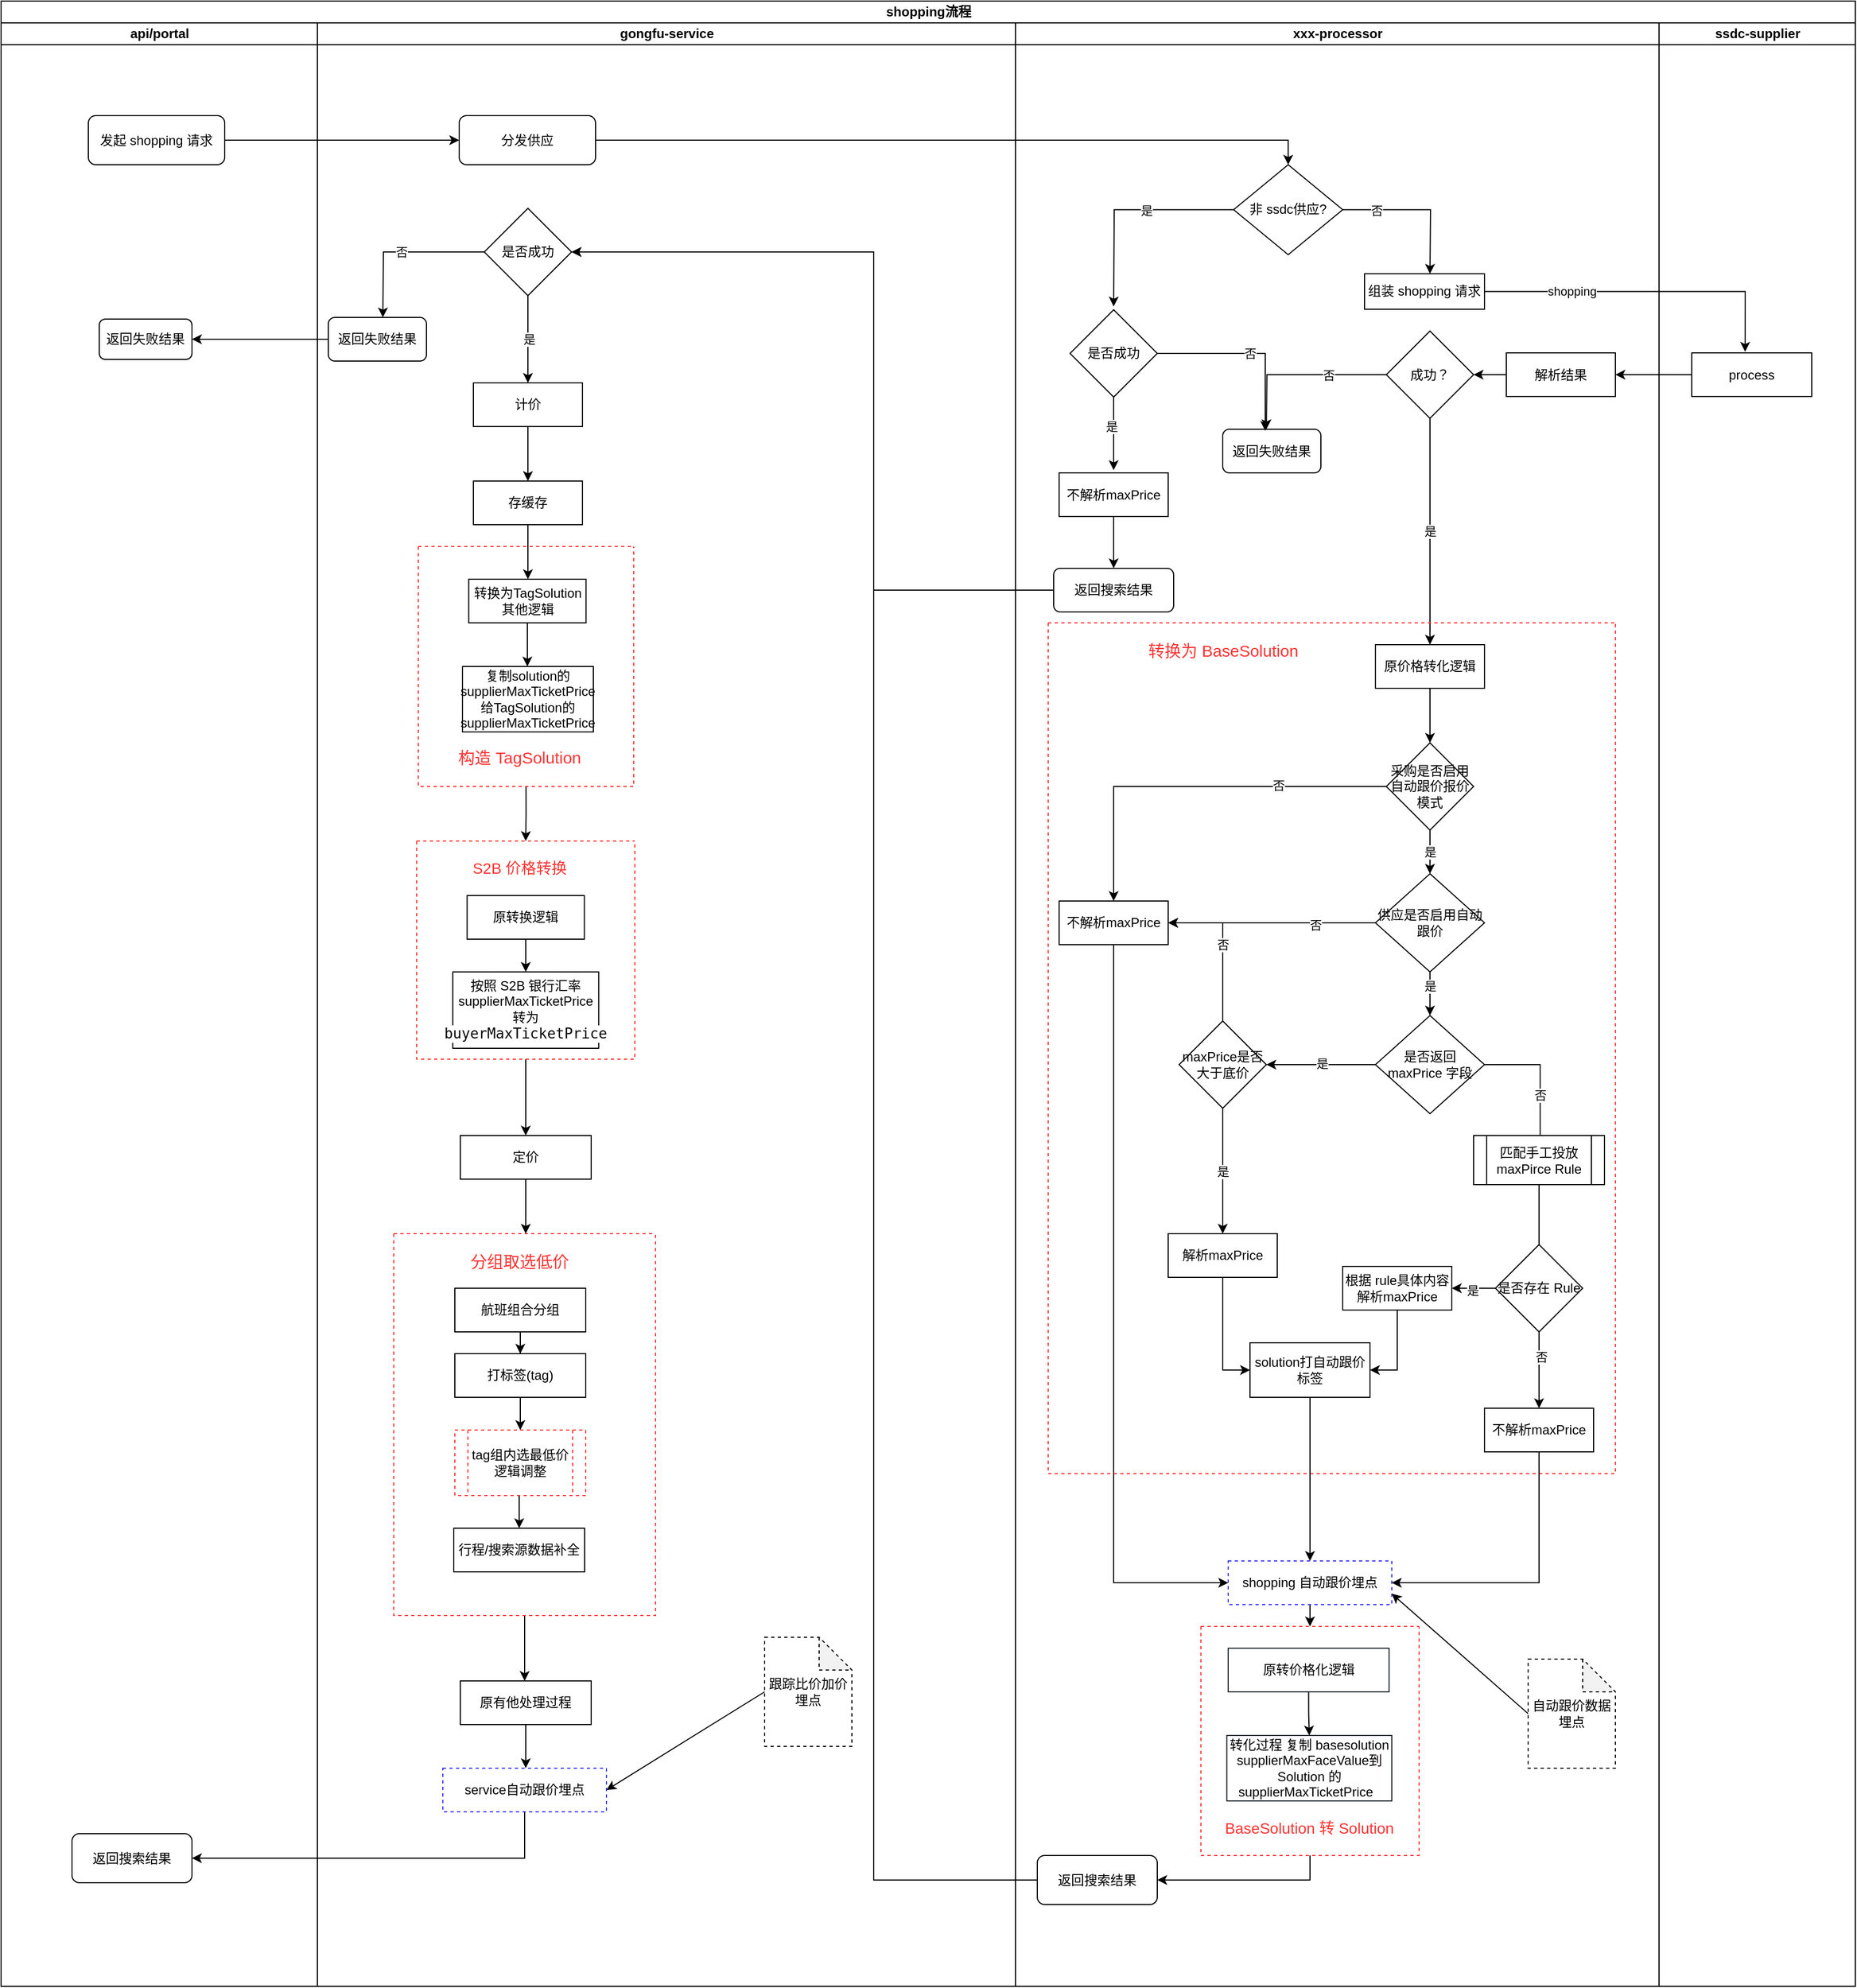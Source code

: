 <mxfile version="21.6.6" type="github" pages="8">
  <diagram name="shopping" id="bmTWLVl7lHP5WHelwrOG">
    <mxGraphModel dx="1246" dy="661" grid="1" gridSize="10" guides="1" tooltips="1" connect="1" arrows="1" fold="1" page="1" pageScale="1" pageWidth="827" pageHeight="1169" math="0" shadow="0">
      <root>
        <mxCell id="0" />
        <mxCell id="1" parent="0" />
        <mxCell id="vrYzodw-wXzMlCgV3lVE-1" value="shopping流程" style="swimlane;childLayout=stackLayout;resizeParent=1;resizeParentMax=0;startSize=20;html=1;" parent="1" vertex="1">
          <mxGeometry x="150" y="100" width="1700" height="1820" as="geometry" />
        </mxCell>
        <mxCell id="vrYzodw-wXzMlCgV3lVE-2" value="api/portal" style="swimlane;startSize=20;html=1;" parent="vrYzodw-wXzMlCgV3lVE-1" vertex="1">
          <mxGeometry y="20" width="290" height="1800" as="geometry" />
        </mxCell>
        <mxCell id="vrYzodw-wXzMlCgV3lVE-5" value="发起 shopping 请求" style="rounded=1;whiteSpace=wrap;html=1;" parent="vrYzodw-wXzMlCgV3lVE-2" vertex="1">
          <mxGeometry x="80" y="85" width="125" height="45" as="geometry" />
        </mxCell>
        <mxCell id="vrYzodw-wXzMlCgV3lVE-127" value="返回失败结果" style="rounded=1;whiteSpace=wrap;html=1;" parent="vrYzodw-wXzMlCgV3lVE-2" vertex="1">
          <mxGeometry x="90" y="271.5" width="85" height="37" as="geometry" />
        </mxCell>
        <mxCell id="8vS0EVuq-c4SGewEIqcF-6" value="返回搜索结果" style="rounded=1;whiteSpace=wrap;html=1;" parent="vrYzodw-wXzMlCgV3lVE-2" vertex="1">
          <mxGeometry x="65" y="1660" width="110" height="45" as="geometry" />
        </mxCell>
        <mxCell id="vrYzodw-wXzMlCgV3lVE-11" style="edgeStyle=orthogonalEdgeStyle;rounded=0;orthogonalLoop=1;jettySize=auto;html=1;exitX=1;exitY=0.5;exitDx=0;exitDy=0;" parent="vrYzodw-wXzMlCgV3lVE-1" source="vrYzodw-wXzMlCgV3lVE-5" target="vrYzodw-wXzMlCgV3lVE-10" edge="1">
          <mxGeometry relative="1" as="geometry" />
        </mxCell>
        <mxCell id="vrYzodw-wXzMlCgV3lVE-14" style="edgeStyle=orthogonalEdgeStyle;rounded=0;orthogonalLoop=1;jettySize=auto;html=1;exitX=1;exitY=0.5;exitDx=0;exitDy=0;entryX=0.5;entryY=0;entryDx=0;entryDy=0;" parent="vrYzodw-wXzMlCgV3lVE-1" source="vrYzodw-wXzMlCgV3lVE-10" target="vrYzodw-wXzMlCgV3lVE-15" edge="1">
          <mxGeometry relative="1" as="geometry">
            <mxPoint x="810" y="127.5" as="targetPoint" />
          </mxGeometry>
        </mxCell>
        <mxCell id="vrYzodw-wXzMlCgV3lVE-51" style="edgeStyle=orthogonalEdgeStyle;rounded=0;orthogonalLoop=1;jettySize=auto;html=1;exitX=0;exitY=0.5;exitDx=0;exitDy=0;" parent="vrYzodw-wXzMlCgV3lVE-1" source="vrYzodw-wXzMlCgV3lVE-50" target="8p2eXJLosCav-ndyFkDv-1" edge="1">
          <mxGeometry relative="1" as="geometry">
            <mxPoint x="1510" y="343" as="targetPoint" />
          </mxGeometry>
        </mxCell>
        <mxCell id="vrYzodw-wXzMlCgV3lVE-49" style="edgeStyle=orthogonalEdgeStyle;rounded=0;orthogonalLoop=1;jettySize=auto;html=1;exitX=1;exitY=0.5;exitDx=0;exitDy=0;entryX=0.445;entryY=-0.025;entryDx=0;entryDy=0;entryPerimeter=0;" parent="vrYzodw-wXzMlCgV3lVE-1" source="vrYzodw-wXzMlCgV3lVE-48" target="vrYzodw-wXzMlCgV3lVE-50" edge="1">
          <mxGeometry relative="1" as="geometry">
            <mxPoint x="1300" y="292.5" as="targetPoint" />
          </mxGeometry>
        </mxCell>
        <mxCell id="vrYzodw-wXzMlCgV3lVE-55" value="shopping" style="edgeLabel;html=1;align=center;verticalAlign=middle;resizable=0;points=[];" parent="vrYzodw-wXzMlCgV3lVE-49" vertex="1" connectable="0">
          <mxGeometry x="-0.456" y="1" relative="1" as="geometry">
            <mxPoint as="offset" />
          </mxGeometry>
        </mxCell>
        <mxCell id="vrYzodw-wXzMlCgV3lVE-3" value="gongfu-service" style="swimlane;startSize=20;html=1;" parent="vrYzodw-wXzMlCgV3lVE-1" vertex="1">
          <mxGeometry x="290" y="20" width="640" height="1800" as="geometry" />
        </mxCell>
        <mxCell id="vrYzodw-wXzMlCgV3lVE-10" value="分发供应" style="rounded=1;whiteSpace=wrap;html=1;" parent="vrYzodw-wXzMlCgV3lVE-3" vertex="1">
          <mxGeometry x="130" y="85" width="125" height="45" as="geometry" />
        </mxCell>
        <mxCell id="vrYzodw-wXzMlCgV3lVE-124" value="否" style="edgeStyle=orthogonalEdgeStyle;rounded=0;orthogonalLoop=1;jettySize=auto;html=1;exitX=0;exitY=0.5;exitDx=0;exitDy=0;" parent="vrYzodw-wXzMlCgV3lVE-3" source="vrYzodw-wXzMlCgV3lVE-121" edge="1">
          <mxGeometry relative="1" as="geometry">
            <mxPoint x="60" y="270" as="targetPoint" />
          </mxGeometry>
        </mxCell>
        <mxCell id="vrYzodw-wXzMlCgV3lVE-128" value="是" style="edgeStyle=orthogonalEdgeStyle;rounded=0;orthogonalLoop=1;jettySize=auto;html=1;exitX=0.5;exitY=1;exitDx=0;exitDy=0;" parent="vrYzodw-wXzMlCgV3lVE-3" source="vrYzodw-wXzMlCgV3lVE-121" edge="1">
          <mxGeometry relative="1" as="geometry">
            <mxPoint x="193" y="330" as="targetPoint" />
          </mxGeometry>
        </mxCell>
        <mxCell id="vrYzodw-wXzMlCgV3lVE-121" value="是否成功" style="rhombus;whiteSpace=wrap;html=1;" parent="vrYzodw-wXzMlCgV3lVE-3" vertex="1">
          <mxGeometry x="153" y="170" width="80" height="80" as="geometry" />
        </mxCell>
        <mxCell id="vrYzodw-wXzMlCgV3lVE-125" value="返回失败结果" style="rounded=1;whiteSpace=wrap;html=1;" parent="vrYzodw-wXzMlCgV3lVE-3" vertex="1">
          <mxGeometry x="10" y="270" width="90" height="40" as="geometry" />
        </mxCell>
        <mxCell id="vrYzodw-wXzMlCgV3lVE-130" style="edgeStyle=orthogonalEdgeStyle;rounded=0;orthogonalLoop=1;jettySize=auto;html=1;exitX=0.5;exitY=1;exitDx=0;exitDy=0;" parent="vrYzodw-wXzMlCgV3lVE-3" source="vrYzodw-wXzMlCgV3lVE-129" edge="1">
          <mxGeometry relative="1" as="geometry">
            <mxPoint x="193" y="420" as="targetPoint" />
          </mxGeometry>
        </mxCell>
        <mxCell id="vrYzodw-wXzMlCgV3lVE-129" value="计价" style="rounded=0;whiteSpace=wrap;html=1;" parent="vrYzodw-wXzMlCgV3lVE-3" vertex="1">
          <mxGeometry x="143" y="330" width="100" height="40" as="geometry" />
        </mxCell>
        <mxCell id="vrYzodw-wXzMlCgV3lVE-132" style="edgeStyle=orthogonalEdgeStyle;rounded=0;orthogonalLoop=1;jettySize=auto;html=1;exitX=0.5;exitY=1;exitDx=0;exitDy=0;" parent="vrYzodw-wXzMlCgV3lVE-3" source="vrYzodw-wXzMlCgV3lVE-131" edge="1">
          <mxGeometry relative="1" as="geometry">
            <mxPoint x="193" y="510" as="targetPoint" />
          </mxGeometry>
        </mxCell>
        <mxCell id="vrYzodw-wXzMlCgV3lVE-131" value="存缓存" style="rounded=0;whiteSpace=wrap;html=1;" parent="vrYzodw-wXzMlCgV3lVE-3" vertex="1">
          <mxGeometry x="143" y="420" width="100" height="40" as="geometry" />
        </mxCell>
        <mxCell id="vrYzodw-wXzMlCgV3lVE-139" style="edgeStyle=orthogonalEdgeStyle;rounded=0;orthogonalLoop=1;jettySize=auto;html=1;exitX=0.5;exitY=1;exitDx=0;exitDy=0;entryX=0.5;entryY=0;entryDx=0;entryDy=0;" parent="vrYzodw-wXzMlCgV3lVE-3" source="vrYzodw-wXzMlCgV3lVE-134" edge="1">
          <mxGeometry relative="1" as="geometry">
            <mxPoint x="192.5" y="590" as="targetPoint" />
          </mxGeometry>
        </mxCell>
        <mxCell id="vrYzodw-wXzMlCgV3lVE-157" style="edgeStyle=orthogonalEdgeStyle;rounded=0;orthogonalLoop=1;jettySize=auto;html=1;exitX=0.5;exitY=1;exitDx=0;exitDy=0;" parent="vrYzodw-wXzMlCgV3lVE-3" source="vrYzodw-wXzMlCgV3lVE-154" edge="1">
          <mxGeometry relative="1" as="geometry">
            <mxPoint x="191" y="750" as="targetPoint" />
          </mxGeometry>
        </mxCell>
        <mxCell id="vrYzodw-wXzMlCgV3lVE-154" value="" style="swimlane;startSize=0;dashed=1;strokeColor=#FF3333;" parent="vrYzodw-wXzMlCgV3lVE-3" vertex="1">
          <mxGeometry x="92.5" y="480" width="197.5" height="220" as="geometry" />
        </mxCell>
        <mxCell id="vrYzodw-wXzMlCgV3lVE-134" value="转换为TagSolution其他逻辑" style="rounded=0;whiteSpace=wrap;html=1;" parent="vrYzodw-wXzMlCgV3lVE-154" vertex="1">
          <mxGeometry x="46.25" y="30" width="107.5" height="40" as="geometry" />
        </mxCell>
        <mxCell id="vrYzodw-wXzMlCgV3lVE-155" value="复制solution的supplierMaxTicketPrice给TagSolution的supplierMaxTicketPrice" style="rounded=0;whiteSpace=wrap;html=1;" parent="vrYzodw-wXzMlCgV3lVE-154" vertex="1">
          <mxGeometry x="40.5" y="110" width="120" height="60" as="geometry" />
        </mxCell>
        <mxCell id="vrYzodw-wXzMlCgV3lVE-156" value="&lt;font color=&quot;#ff3333&quot; style=&quot;font-size: 15px;&quot;&gt;构造 TagSolution&lt;/font&gt;" style="text;html=1;align=center;verticalAlign=middle;resizable=0;points=[];autosize=1;strokeColor=none;fillColor=none;" parent="vrYzodw-wXzMlCgV3lVE-154" vertex="1">
          <mxGeometry x="22.5" y="178" width="140" height="30" as="geometry" />
        </mxCell>
        <mxCell id="vrYzodw-wXzMlCgV3lVE-172" style="edgeStyle=orthogonalEdgeStyle;rounded=0;orthogonalLoop=1;jettySize=auto;html=1;exitX=0.5;exitY=1;exitDx=0;exitDy=0;" parent="vrYzodw-wXzMlCgV3lVE-3" source="vrYzodw-wXzMlCgV3lVE-158" edge="1">
          <mxGeometry relative="1" as="geometry">
            <mxPoint x="191" y="1020" as="targetPoint" />
          </mxGeometry>
        </mxCell>
        <mxCell id="vrYzodw-wXzMlCgV3lVE-158" value="" style="swimlane;startSize=0;dashed=1;strokeColor=#FF3333;" parent="vrYzodw-wXzMlCgV3lVE-3" vertex="1">
          <mxGeometry x="91" y="750" width="200" height="200" as="geometry" />
        </mxCell>
        <mxCell id="vrYzodw-wXzMlCgV3lVE-159" value="&lt;font color=&quot;#ff3333&quot; style=&quot;font-size: 14px;&quot;&gt;S2B 价格转换&lt;/font&gt;" style="text;html=1;align=center;verticalAlign=middle;resizable=0;points=[];autosize=1;strokeColor=none;fillColor=none;" parent="vrYzodw-wXzMlCgV3lVE-158" vertex="1">
          <mxGeometry x="39" y="10" width="110" height="30" as="geometry" />
        </mxCell>
        <mxCell id="vrYzodw-wXzMlCgV3lVE-171" style="edgeStyle=orthogonalEdgeStyle;rounded=0;orthogonalLoop=1;jettySize=auto;html=1;exitX=0.5;exitY=1;exitDx=0;exitDy=0;entryX=0.5;entryY=0;entryDx=0;entryDy=0;" parent="vrYzodw-wXzMlCgV3lVE-158" source="vrYzodw-wXzMlCgV3lVE-164" target="vrYzodw-wXzMlCgV3lVE-170" edge="1">
          <mxGeometry relative="1" as="geometry" />
        </mxCell>
        <mxCell id="vrYzodw-wXzMlCgV3lVE-164" value="原转换逻辑" style="rounded=0;whiteSpace=wrap;html=1;" parent="vrYzodw-wXzMlCgV3lVE-158" vertex="1">
          <mxGeometry x="46.25" y="50" width="107.5" height="40" as="geometry" />
        </mxCell>
        <mxCell id="vrYzodw-wXzMlCgV3lVE-170" value="按照 S2B 银行汇率supplierMaxTicketPrice&lt;br&gt;转为&lt;br&gt;&lt;div style=&quot;background-color: rgb(255, 255, 255); color: rgb(8, 8, 8); font-family: Consolas, monospace; font-size: 9.8pt;&quot;&gt;buyerMaxTicketPrice&lt;/div&gt;" style="rounded=0;whiteSpace=wrap;html=1;" parent="vrYzodw-wXzMlCgV3lVE-158" vertex="1">
          <mxGeometry x="33.13" y="120" width="133.75" height="70" as="geometry" />
        </mxCell>
        <mxCell id="vrYzodw-wXzMlCgV3lVE-174" style="edgeStyle=orthogonalEdgeStyle;rounded=0;orthogonalLoop=1;jettySize=auto;html=1;exitX=0.5;exitY=1;exitDx=0;exitDy=0;" parent="vrYzodw-wXzMlCgV3lVE-3" source="vrYzodw-wXzMlCgV3lVE-173" edge="1">
          <mxGeometry relative="1" as="geometry">
            <mxPoint x="191" y="1110" as="targetPoint" />
          </mxGeometry>
        </mxCell>
        <mxCell id="vrYzodw-wXzMlCgV3lVE-173" value="定价" style="rounded=0;whiteSpace=wrap;html=1;" parent="vrYzodw-wXzMlCgV3lVE-3" vertex="1">
          <mxGeometry x="131" y="1020" width="120" height="40" as="geometry" />
        </mxCell>
        <mxCell id="8vS0EVuq-c4SGewEIqcF-1" style="edgeStyle=orthogonalEdgeStyle;rounded=0;orthogonalLoop=1;jettySize=auto;html=1;exitX=0.5;exitY=1;exitDx=0;exitDy=0;" parent="vrYzodw-wXzMlCgV3lVE-3" source="vrYzodw-wXzMlCgV3lVE-176" edge="1">
          <mxGeometry relative="1" as="geometry">
            <mxPoint x="190" y="1520" as="targetPoint" />
          </mxGeometry>
        </mxCell>
        <mxCell id="vrYzodw-wXzMlCgV3lVE-176" value="" style="swimlane;startSize=0;dashed=1;strokeColor=#FF3333;" parent="vrYzodw-wXzMlCgV3lVE-3" vertex="1">
          <mxGeometry x="70" y="1110" width="240" height="350" as="geometry" />
        </mxCell>
        <mxCell id="vrYzodw-wXzMlCgV3lVE-178" value="&lt;font color=&quot;#ff3333&quot; style=&quot;font-size: 15px;&quot;&gt;分组取选低价&lt;/font&gt;" style="text;html=1;align=center;verticalAlign=middle;resizable=0;points=[];autosize=1;strokeColor=none;fillColor=none;" parent="vrYzodw-wXzMlCgV3lVE-176" vertex="1">
          <mxGeometry x="60" y="10" width="110" height="30" as="geometry" />
        </mxCell>
        <mxCell id="4k0-vaGD4CXAie39-CfG-6" style="edgeStyle=orthogonalEdgeStyle;rounded=0;orthogonalLoop=1;jettySize=auto;html=1;exitX=0.5;exitY=1;exitDx=0;exitDy=0;entryX=0.5;entryY=0;entryDx=0;entryDy=0;" parent="vrYzodw-wXzMlCgV3lVE-176" source="vrYzodw-wXzMlCgV3lVE-179" target="4k0-vaGD4CXAie39-CfG-3" edge="1">
          <mxGeometry relative="1" as="geometry" />
        </mxCell>
        <mxCell id="vrYzodw-wXzMlCgV3lVE-179" value="tag组内选最低价逻辑调整" style="shape=process;whiteSpace=wrap;html=1;backgroundOutline=1;dashed=1;strokeColor=#FF3333;" parent="vrYzodw-wXzMlCgV3lVE-176" vertex="1">
          <mxGeometry x="56" y="180" width="120" height="60" as="geometry" />
        </mxCell>
        <mxCell id="4k0-vaGD4CXAie39-CfG-4" style="edgeStyle=orthogonalEdgeStyle;rounded=0;orthogonalLoop=1;jettySize=auto;html=1;exitX=0.5;exitY=1;exitDx=0;exitDy=0;" parent="vrYzodw-wXzMlCgV3lVE-176" source="4k0-vaGD4CXAie39-CfG-1" target="4k0-vaGD4CXAie39-CfG-2" edge="1">
          <mxGeometry relative="1" as="geometry" />
        </mxCell>
        <mxCell id="4k0-vaGD4CXAie39-CfG-1" value="航班组合分组" style="rounded=0;whiteSpace=wrap;html=1;" parent="vrYzodw-wXzMlCgV3lVE-176" vertex="1">
          <mxGeometry x="56" y="50" width="120" height="40" as="geometry" />
        </mxCell>
        <mxCell id="4k0-vaGD4CXAie39-CfG-5" style="edgeStyle=orthogonalEdgeStyle;rounded=0;orthogonalLoop=1;jettySize=auto;html=1;exitX=0.5;exitY=1;exitDx=0;exitDy=0;" parent="vrYzodw-wXzMlCgV3lVE-176" source="4k0-vaGD4CXAie39-CfG-2" target="vrYzodw-wXzMlCgV3lVE-179" edge="1">
          <mxGeometry relative="1" as="geometry" />
        </mxCell>
        <mxCell id="4k0-vaGD4CXAie39-CfG-2" value="打标签(tag)" style="rounded=0;whiteSpace=wrap;html=1;" parent="vrYzodw-wXzMlCgV3lVE-176" vertex="1">
          <mxGeometry x="56" y="110" width="120" height="40" as="geometry" />
        </mxCell>
        <mxCell id="4k0-vaGD4CXAie39-CfG-3" value="行程/搜索源数据补全" style="rounded=0;whiteSpace=wrap;html=1;" parent="vrYzodw-wXzMlCgV3lVE-176" vertex="1">
          <mxGeometry x="55" y="270" width="120" height="40" as="geometry" />
        </mxCell>
        <mxCell id="8vS0EVuq-c4SGewEIqcF-3" style="edgeStyle=orthogonalEdgeStyle;rounded=0;orthogonalLoop=1;jettySize=auto;html=1;exitX=0.5;exitY=1;exitDx=0;exitDy=0;" parent="vrYzodw-wXzMlCgV3lVE-3" source="8vS0EVuq-c4SGewEIqcF-2" edge="1">
          <mxGeometry relative="1" as="geometry">
            <mxPoint x="191" y="1600" as="targetPoint" />
          </mxGeometry>
        </mxCell>
        <mxCell id="8vS0EVuq-c4SGewEIqcF-2" value="原有他处理过程" style="rounded=0;whiteSpace=wrap;html=1;" parent="vrYzodw-wXzMlCgV3lVE-3" vertex="1">
          <mxGeometry x="131" y="1520" width="120" height="40" as="geometry" />
        </mxCell>
        <mxCell id="8vS0EVuq-c4SGewEIqcF-4" value="service自动跟价埋点" style="rounded=0;whiteSpace=wrap;html=1;strokeColor=#3333FF;dashed=1;" parent="vrYzodw-wXzMlCgV3lVE-3" vertex="1">
          <mxGeometry x="115" y="1600" width="150" height="40" as="geometry" />
        </mxCell>
        <mxCell id="8vS0EVuq-c4SGewEIqcF-8" style="rounded=0;orthogonalLoop=1;jettySize=auto;html=1;exitX=0;exitY=0.5;exitDx=0;exitDy=0;exitPerimeter=0;entryX=1;entryY=0.5;entryDx=0;entryDy=0;" parent="vrYzodw-wXzMlCgV3lVE-3" source="8vS0EVuq-c4SGewEIqcF-7" target="8vS0EVuq-c4SGewEIqcF-4" edge="1">
          <mxGeometry relative="1" as="geometry" />
        </mxCell>
        <mxCell id="8vS0EVuq-c4SGewEIqcF-7" value="跟踪比价加价埋点" style="shape=note;whiteSpace=wrap;html=1;backgroundOutline=1;darkOpacity=0.05;dashed=1;" parent="vrYzodw-wXzMlCgV3lVE-3" vertex="1">
          <mxGeometry x="410" y="1480" width="80" height="100" as="geometry" />
        </mxCell>
        <mxCell id="vrYzodw-wXzMlCgV3lVE-4" value="xxx-processor" style="swimlane;startSize=20;html=1;" parent="vrYzodw-wXzMlCgV3lVE-1" vertex="1">
          <mxGeometry x="930" y="20" width="590" height="1800" as="geometry" />
        </mxCell>
        <mxCell id="vrYzodw-wXzMlCgV3lVE-17" style="edgeStyle=orthogonalEdgeStyle;rounded=0;orthogonalLoop=1;jettySize=auto;html=1;exitX=0;exitY=0.5;exitDx=0;exitDy=0;" parent="vrYzodw-wXzMlCgV3lVE-4" source="vrYzodw-wXzMlCgV3lVE-15" edge="1">
          <mxGeometry relative="1" as="geometry">
            <mxPoint x="90" y="260" as="targetPoint" />
          </mxGeometry>
        </mxCell>
        <mxCell id="vrYzodw-wXzMlCgV3lVE-18" value="是" style="edgeLabel;html=1;align=center;verticalAlign=middle;resizable=0;points=[];" parent="vrYzodw-wXzMlCgV3lVE-17" vertex="1" connectable="0">
          <mxGeometry x="-0.191" relative="1" as="geometry">
            <mxPoint as="offset" />
          </mxGeometry>
        </mxCell>
        <mxCell id="vrYzodw-wXzMlCgV3lVE-23" style="edgeStyle=orthogonalEdgeStyle;rounded=0;orthogonalLoop=1;jettySize=auto;html=1;exitX=1;exitY=0.5;exitDx=0;exitDy=0;" parent="vrYzodw-wXzMlCgV3lVE-4" source="vrYzodw-wXzMlCgV3lVE-15" edge="1">
          <mxGeometry relative="1" as="geometry">
            <mxPoint x="380" y="230" as="targetPoint" />
          </mxGeometry>
        </mxCell>
        <mxCell id="vrYzodw-wXzMlCgV3lVE-47" value="否" style="edgeLabel;html=1;align=center;verticalAlign=middle;resizable=0;points=[];" parent="vrYzodw-wXzMlCgV3lVE-23" vertex="1" connectable="0">
          <mxGeometry x="-0.56" relative="1" as="geometry">
            <mxPoint as="offset" />
          </mxGeometry>
        </mxCell>
        <mxCell id="vrYzodw-wXzMlCgV3lVE-15" value="非 ssdc供应?" style="rhombus;whiteSpace=wrap;html=1;" parent="vrYzodw-wXzMlCgV3lVE-4" vertex="1">
          <mxGeometry x="200" y="130" width="100" height="82.5" as="geometry" />
        </mxCell>
        <mxCell id="vrYzodw-wXzMlCgV3lVE-48" value="组装 shopping 请求" style="rounded=0;whiteSpace=wrap;html=1;" parent="vrYzodw-wXzMlCgV3lVE-4" vertex="1">
          <mxGeometry x="320" y="230" width="110" height="32.5" as="geometry" />
        </mxCell>
        <mxCell id="vrYzodw-wXzMlCgV3lVE-56" style="edgeStyle=orthogonalEdgeStyle;rounded=0;orthogonalLoop=1;jettySize=auto;html=1;" parent="vrYzodw-wXzMlCgV3lVE-4" source="vrYzodw-wXzMlCgV3lVE-53" edge="1">
          <mxGeometry relative="1" as="geometry">
            <mxPoint x="230" y="372.5" as="targetPoint" />
          </mxGeometry>
        </mxCell>
        <mxCell id="vrYzodw-wXzMlCgV3lVE-59" value="否" style="edgeLabel;html=1;align=center;verticalAlign=middle;resizable=0;points=[];" parent="vrYzodw-wXzMlCgV3lVE-56" vertex="1" connectable="0">
          <mxGeometry x="-0.335" relative="1" as="geometry">
            <mxPoint as="offset" />
          </mxGeometry>
        </mxCell>
        <mxCell id="vrYzodw-wXzMlCgV3lVE-62" value="是" style="edgeStyle=orthogonalEdgeStyle;rounded=0;orthogonalLoop=1;jettySize=auto;html=1;exitX=0.5;exitY=1;exitDx=0;exitDy=0;" parent="vrYzodw-wXzMlCgV3lVE-4" source="vrYzodw-wXzMlCgV3lVE-53" edge="1">
          <mxGeometry relative="1" as="geometry">
            <mxPoint x="380" y="570" as="targetPoint" />
          </mxGeometry>
        </mxCell>
        <mxCell id="vrYzodw-wXzMlCgV3lVE-53" value="成功？" style="rhombus;whiteSpace=wrap;html=1;" parent="vrYzodw-wXzMlCgV3lVE-4" vertex="1">
          <mxGeometry x="340" y="282.5" width="80" height="80" as="geometry" />
        </mxCell>
        <mxCell id="vrYzodw-wXzMlCgV3lVE-57" value="返回失败结果" style="rounded=1;whiteSpace=wrap;html=1;" parent="vrYzodw-wXzMlCgV3lVE-4" vertex="1">
          <mxGeometry x="190" y="372.5" width="90" height="40" as="geometry" />
        </mxCell>
        <mxCell id="vrYzodw-wXzMlCgV3lVE-69" style="edgeStyle=orthogonalEdgeStyle;rounded=0;orthogonalLoop=1;jettySize=auto;html=1;exitX=0.5;exitY=1;exitDx=0;exitDy=0;" parent="vrYzodw-wXzMlCgV3lVE-4" source="vrYzodw-wXzMlCgV3lVE-64" edge="1">
          <mxGeometry relative="1" as="geometry">
            <mxPoint x="380" y="910" as="targetPoint" />
          </mxGeometry>
        </mxCell>
        <mxCell id="vrYzodw-wXzMlCgV3lVE-74" value="是" style="edgeLabel;html=1;align=center;verticalAlign=middle;resizable=0;points=[];" parent="vrYzodw-wXzMlCgV3lVE-69" vertex="1" connectable="0">
          <mxGeometry x="-0.372" relative="1" as="geometry">
            <mxPoint as="offset" />
          </mxGeometry>
        </mxCell>
        <mxCell id="vrYzodw-wXzMlCgV3lVE-97" style="edgeStyle=orthogonalEdgeStyle;rounded=0;orthogonalLoop=1;jettySize=auto;html=1;exitX=0.5;exitY=1;exitDx=0;exitDy=0;entryX=0;entryY=0.5;entryDx=0;entryDy=0;" parent="vrYzodw-wXzMlCgV3lVE-4" source="vrYzodw-wXzMlCgV3lVE-68" target="vrYzodw-wXzMlCgV3lVE-85" edge="1">
          <mxGeometry relative="1" as="geometry" />
        </mxCell>
        <mxCell id="vrYzodw-wXzMlCgV3lVE-75" value="否" style="edgeStyle=orthogonalEdgeStyle;rounded=0;orthogonalLoop=1;jettySize=auto;html=1;exitX=1;exitY=0.5;exitDx=0;exitDy=0;" parent="vrYzodw-wXzMlCgV3lVE-4" source="vrYzodw-wXzMlCgV3lVE-70" edge="1">
          <mxGeometry relative="1" as="geometry">
            <mxPoint x="480" y="1060" as="targetPoint" />
            <mxPoint x="460" y="955" as="sourcePoint" />
            <Array as="points">
              <mxPoint x="481" y="955" />
            </Array>
          </mxGeometry>
        </mxCell>
        <mxCell id="8p2eXJLosCav-ndyFkDv-4" style="edgeStyle=orthogonalEdgeStyle;rounded=0;orthogonalLoop=1;jettySize=auto;html=1;exitX=0;exitY=0.5;exitDx=0;exitDy=0;entryX=1;entryY=0.5;entryDx=0;entryDy=0;" edge="1" parent="vrYzodw-wXzMlCgV3lVE-4" source="vrYzodw-wXzMlCgV3lVE-70" target="8p2eXJLosCav-ndyFkDv-3">
          <mxGeometry relative="1" as="geometry" />
        </mxCell>
        <mxCell id="8p2eXJLosCav-ndyFkDv-5" value="是" style="edgeLabel;html=1;align=center;verticalAlign=middle;resizable=0;points=[];" vertex="1" connectable="0" parent="8p2eXJLosCav-ndyFkDv-4">
          <mxGeometry x="-0.02" y="-1" relative="1" as="geometry">
            <mxPoint as="offset" />
          </mxGeometry>
        </mxCell>
        <mxCell id="vrYzodw-wXzMlCgV3lVE-70" value="是否返回 maxPrice 字段" style="rhombus;whiteSpace=wrap;html=1;" parent="vrYzodw-wXzMlCgV3lVE-4" vertex="1">
          <mxGeometry x="330" y="910" width="100" height="90" as="geometry" />
        </mxCell>
        <mxCell id="vrYzodw-wXzMlCgV3lVE-77" style="edgeStyle=orthogonalEdgeStyle;rounded=0;orthogonalLoop=1;jettySize=auto;html=1;exitX=0.5;exitY=1;exitDx=0;exitDy=0;" parent="vrYzodw-wXzMlCgV3lVE-4" source="vrYzodw-wXzMlCgV3lVE-116" edge="1">
          <mxGeometry relative="1" as="geometry">
            <mxPoint x="480" y="1160" as="targetPoint" />
            <mxPoint x="480" y="1100" as="sourcePoint" />
          </mxGeometry>
        </mxCell>
        <mxCell id="vrYzodw-wXzMlCgV3lVE-149" style="edgeStyle=orthogonalEdgeStyle;rounded=0;orthogonalLoop=1;jettySize=auto;html=1;exitX=0.5;exitY=1;exitDx=0;exitDy=0;entryX=0.5;entryY=0;entryDx=0;entryDy=0;" parent="vrYzodw-wXzMlCgV3lVE-4" source="vrYzodw-wXzMlCgV3lVE-85" target="vrYzodw-wXzMlCgV3lVE-146" edge="1">
          <mxGeometry relative="1" as="geometry" />
        </mxCell>
        <mxCell id="vrYzodw-wXzMlCgV3lVE-85" value="shopping 自动跟价埋点" style="rounded=0;whiteSpace=wrap;html=1;strokeColor=#3333FF;dashed=1;" parent="vrYzodw-wXzMlCgV3lVE-4" vertex="1">
          <mxGeometry x="195" y="1410" width="150" height="40" as="geometry" />
        </mxCell>
        <mxCell id="vrYzodw-wXzMlCgV3lVE-89" value="否" style="edgeStyle=orthogonalEdgeStyle;rounded=0;orthogonalLoop=1;jettySize=auto;html=1;exitX=1;exitY=0.5;exitDx=0;exitDy=0;entryX=0.433;entryY=0.038;entryDx=0;entryDy=0;entryPerimeter=0;" parent="vrYzodw-wXzMlCgV3lVE-4" source="vrYzodw-wXzMlCgV3lVE-88" target="vrYzodw-wXzMlCgV3lVE-57" edge="1">
          <mxGeometry relative="1" as="geometry" />
        </mxCell>
        <mxCell id="vrYzodw-wXzMlCgV3lVE-90" style="edgeStyle=orthogonalEdgeStyle;rounded=0;orthogonalLoop=1;jettySize=auto;html=1;exitX=0.5;exitY=1;exitDx=0;exitDy=0;" parent="vrYzodw-wXzMlCgV3lVE-4" source="vrYzodw-wXzMlCgV3lVE-88" edge="1">
          <mxGeometry relative="1" as="geometry">
            <mxPoint x="90" y="410" as="targetPoint" />
          </mxGeometry>
        </mxCell>
        <mxCell id="vrYzodw-wXzMlCgV3lVE-91" value="是" style="edgeLabel;html=1;align=center;verticalAlign=middle;resizable=0;points=[];" parent="vrYzodw-wXzMlCgV3lVE-90" vertex="1" connectable="0">
          <mxGeometry x="-0.2" y="-2" relative="1" as="geometry">
            <mxPoint as="offset" />
          </mxGeometry>
        </mxCell>
        <mxCell id="vrYzodw-wXzMlCgV3lVE-88" value="是否成功" style="rhombus;whiteSpace=wrap;html=1;" parent="vrYzodw-wXzMlCgV3lVE-4" vertex="1">
          <mxGeometry x="50" y="263" width="80" height="80" as="geometry" />
        </mxCell>
        <mxCell id="vrYzodw-wXzMlCgV3lVE-93" style="edgeStyle=orthogonalEdgeStyle;rounded=0;orthogonalLoop=1;jettySize=auto;html=1;exitX=0.5;exitY=1;exitDx=0;exitDy=0;" parent="vrYzodw-wXzMlCgV3lVE-4" source="vrYzodw-wXzMlCgV3lVE-92" edge="1">
          <mxGeometry relative="1" as="geometry">
            <mxPoint x="90" y="500" as="targetPoint" />
          </mxGeometry>
        </mxCell>
        <mxCell id="vrYzodw-wXzMlCgV3lVE-92" value="不解析maxPrice" style="rounded=0;whiteSpace=wrap;html=1;" parent="vrYzodw-wXzMlCgV3lVE-4" vertex="1">
          <mxGeometry x="40" y="412.5" width="100" height="40" as="geometry" />
        </mxCell>
        <mxCell id="vrYzodw-wXzMlCgV3lVE-94" value="返回搜索结果" style="rounded=1;whiteSpace=wrap;html=1;" parent="vrYzodw-wXzMlCgV3lVE-4" vertex="1">
          <mxGeometry x="35" y="500" width="110" height="40" as="geometry" />
        </mxCell>
        <mxCell id="vrYzodw-wXzMlCgV3lVE-96" value="" style="swimlane;startSize=0;dashed=1;strokeColor=#FF3333;" parent="vrYzodw-wXzMlCgV3lVE-4" vertex="1">
          <mxGeometry x="30" y="550" width="520" height="780" as="geometry" />
        </mxCell>
        <mxCell id="vrYzodw-wXzMlCgV3lVE-98" value="solution打自动跟价标签" style="rounded=0;whiteSpace=wrap;html=1;" parent="vrYzodw-wXzMlCgV3lVE-96" vertex="1">
          <mxGeometry x="185" y="660" width="110" height="50" as="geometry" />
        </mxCell>
        <mxCell id="vrYzodw-wXzMlCgV3lVE-143" style="edgeStyle=orthogonalEdgeStyle;rounded=0;orthogonalLoop=1;jettySize=auto;html=1;exitX=0.5;exitY=1;exitDx=0;exitDy=0;entryX=1;entryY=0.5;entryDx=0;entryDy=0;" parent="vrYzodw-wXzMlCgV3lVE-96" source="vrYzodw-wXzMlCgV3lVE-82" target="vrYzodw-wXzMlCgV3lVE-98" edge="1">
          <mxGeometry relative="1" as="geometry" />
        </mxCell>
        <mxCell id="vrYzodw-wXzMlCgV3lVE-82" value="根据 rule具体内容解析maxPrice" style="rounded=0;whiteSpace=wrap;html=1;" parent="vrYzodw-wXzMlCgV3lVE-96" vertex="1">
          <mxGeometry x="270" y="590" width="100" height="40" as="geometry" />
        </mxCell>
        <mxCell id="vrYzodw-wXzMlCgV3lVE-107" value="不解析maxPrice" style="rounded=0;whiteSpace=wrap;html=1;" parent="vrYzodw-wXzMlCgV3lVE-96" vertex="1">
          <mxGeometry x="400" y="720" width="100" height="40" as="geometry" />
        </mxCell>
        <mxCell id="vrYzodw-wXzMlCgV3lVE-116" value="匹配手工投放maxPirce Rule" style="shape=process;whiteSpace=wrap;html=1;backgroundOutline=1;" parent="vrYzodw-wXzMlCgV3lVE-96" vertex="1">
          <mxGeometry x="390" y="470" width="120" height="45" as="geometry" />
        </mxCell>
        <mxCell id="vrYzodw-wXzMlCgV3lVE-73" value="解析maxPrice" style="rounded=0;whiteSpace=wrap;html=1;" parent="vrYzodw-wXzMlCgV3lVE-96" vertex="1">
          <mxGeometry x="110" y="560" width="100" height="40" as="geometry" />
        </mxCell>
        <mxCell id="vrYzodw-wXzMlCgV3lVE-142" style="edgeStyle=orthogonalEdgeStyle;rounded=0;orthogonalLoop=1;jettySize=auto;html=1;exitX=0.5;exitY=1;exitDx=0;exitDy=0;entryX=0;entryY=0.5;entryDx=0;entryDy=0;" parent="vrYzodw-wXzMlCgV3lVE-96" source="vrYzodw-wXzMlCgV3lVE-73" target="vrYzodw-wXzMlCgV3lVE-98" edge="1">
          <mxGeometry relative="1" as="geometry">
            <Array as="points">
              <mxPoint x="160" y="685" />
            </Array>
          </mxGeometry>
        </mxCell>
        <mxCell id="vrYzodw-wXzMlCgV3lVE-140" value="&lt;font color=&quot;#ff3333&quot; style=&quot;font-size: 15px;&quot;&gt;转换为 BaseSolution&lt;/font&gt;" style="text;html=1;align=center;verticalAlign=middle;resizable=0;points=[];autosize=1;strokeColor=none;fillColor=none;" parent="vrYzodw-wXzMlCgV3lVE-96" vertex="1">
          <mxGeometry x="80" y="10" width="160" height="30" as="geometry" />
        </mxCell>
        <mxCell id="vrYzodw-wXzMlCgV3lVE-64" value="供应是否启用自动跟价" style="rhombus;whiteSpace=wrap;html=1;" parent="vrYzodw-wXzMlCgV3lVE-96" vertex="1">
          <mxGeometry x="300" y="230" width="100" height="90" as="geometry" />
        </mxCell>
        <mxCell id="vrYzodw-wXzMlCgV3lVE-68" value="不解析maxPrice" style="rounded=0;whiteSpace=wrap;html=1;" parent="vrYzodw-wXzMlCgV3lVE-96" vertex="1">
          <mxGeometry x="10" y="255" width="100" height="40" as="geometry" />
        </mxCell>
        <mxCell id="vrYzodw-wXzMlCgV3lVE-66" style="edgeStyle=orthogonalEdgeStyle;rounded=0;orthogonalLoop=1;jettySize=auto;html=1;exitX=0;exitY=0.5;exitDx=0;exitDy=0;entryX=1;entryY=0.5;entryDx=0;entryDy=0;" parent="vrYzodw-wXzMlCgV3lVE-96" source="vrYzodw-wXzMlCgV3lVE-64" target="vrYzodw-wXzMlCgV3lVE-68" edge="1">
          <mxGeometry relative="1" as="geometry">
            <mxPoint x="180" y="230" as="targetPoint" />
          </mxGeometry>
        </mxCell>
        <mxCell id="vrYzodw-wXzMlCgV3lVE-67" value="否" style="edgeLabel;html=1;align=center;verticalAlign=middle;resizable=0;points=[];" parent="vrYzodw-wXzMlCgV3lVE-66" vertex="1" connectable="0">
          <mxGeometry x="-0.415" y="2" relative="1" as="geometry">
            <mxPoint as="offset" />
          </mxGeometry>
        </mxCell>
        <mxCell id="vrYzodw-wXzMlCgV3lVE-153" style="edgeStyle=orthogonalEdgeStyle;rounded=0;orthogonalLoop=1;jettySize=auto;html=1;exitX=0.5;exitY=1;exitDx=0;exitDy=0;" parent="vrYzodw-wXzMlCgV3lVE-96" source="vrYzodw-wXzMlCgV3lVE-152" edge="1">
          <mxGeometry relative="1" as="geometry">
            <mxPoint x="350" y="110" as="targetPoint" />
          </mxGeometry>
        </mxCell>
        <mxCell id="vrYzodw-wXzMlCgV3lVE-152" value="原价格转化逻辑" style="rounded=0;whiteSpace=wrap;html=1;" parent="vrYzodw-wXzMlCgV3lVE-96" vertex="1">
          <mxGeometry x="300" y="20" width="100" height="40" as="geometry" />
        </mxCell>
        <mxCell id="vrYzodw-wXzMlCgV3lVE-78" value="是否存在 Rule" style="rhombus;whiteSpace=wrap;html=1;" parent="vrYzodw-wXzMlCgV3lVE-96" vertex="1">
          <mxGeometry x="410" y="570" width="80" height="80" as="geometry" />
        </mxCell>
        <mxCell id="vrYzodw-wXzMlCgV3lVE-100" style="edgeStyle=orthogonalEdgeStyle;rounded=0;orthogonalLoop=1;jettySize=auto;html=1;exitX=0;exitY=0.5;exitDx=0;exitDy=0;entryX=1;entryY=0.5;entryDx=0;entryDy=0;" parent="vrYzodw-wXzMlCgV3lVE-96" source="vrYzodw-wXzMlCgV3lVE-78" target="vrYzodw-wXzMlCgV3lVE-82" edge="1">
          <mxGeometry relative="1" as="geometry" />
        </mxCell>
        <mxCell id="vrYzodw-wXzMlCgV3lVE-101" value="是" style="edgeLabel;html=1;align=center;verticalAlign=middle;resizable=0;points=[];" parent="vrYzodw-wXzMlCgV3lVE-100" vertex="1" connectable="0">
          <mxGeometry x="0.04" y="2" relative="1" as="geometry">
            <mxPoint as="offset" />
          </mxGeometry>
        </mxCell>
        <mxCell id="vrYzodw-wXzMlCgV3lVE-106" style="edgeStyle=orthogonalEdgeStyle;rounded=0;orthogonalLoop=1;jettySize=auto;html=1;exitX=0.5;exitY=1;exitDx=0;exitDy=0;" parent="vrYzodw-wXzMlCgV3lVE-96" source="vrYzodw-wXzMlCgV3lVE-78" target="vrYzodw-wXzMlCgV3lVE-107" edge="1">
          <mxGeometry relative="1" as="geometry">
            <mxPoint x="350" y="740" as="targetPoint" />
          </mxGeometry>
        </mxCell>
        <mxCell id="vrYzodw-wXzMlCgV3lVE-141" value="否" style="edgeLabel;html=1;align=center;verticalAlign=middle;resizable=0;points=[];" parent="vrYzodw-wXzMlCgV3lVE-106" vertex="1" connectable="0">
          <mxGeometry x="-0.336" y="2" relative="1" as="geometry">
            <mxPoint as="offset" />
          </mxGeometry>
        </mxCell>
        <mxCell id="8p2eXJLosCav-ndyFkDv-6" value="是" style="edgeStyle=orthogonalEdgeStyle;rounded=0;orthogonalLoop=1;jettySize=auto;html=1;exitX=0.5;exitY=1;exitDx=0;exitDy=0;" edge="1" parent="vrYzodw-wXzMlCgV3lVE-96" source="8p2eXJLosCav-ndyFkDv-3" target="vrYzodw-wXzMlCgV3lVE-73">
          <mxGeometry relative="1" as="geometry" />
        </mxCell>
        <mxCell id="8p2eXJLosCav-ndyFkDv-7" value="否" style="edgeStyle=orthogonalEdgeStyle;rounded=0;orthogonalLoop=1;jettySize=auto;html=1;exitX=0.5;exitY=0;exitDx=0;exitDy=0;entryX=1;entryY=0.5;entryDx=0;entryDy=0;" edge="1" parent="vrYzodw-wXzMlCgV3lVE-96" source="8p2eXJLosCav-ndyFkDv-3" target="vrYzodw-wXzMlCgV3lVE-68">
          <mxGeometry relative="1" as="geometry" />
        </mxCell>
        <mxCell id="8p2eXJLosCav-ndyFkDv-3" value="maxPrice是否大于底价" style="rhombus;whiteSpace=wrap;html=1;" vertex="1" parent="vrYzodw-wXzMlCgV3lVE-96">
          <mxGeometry x="120" y="365" width="80" height="80" as="geometry" />
        </mxCell>
        <mxCell id="8p2eXJLosCav-ndyFkDv-13" style="edgeStyle=orthogonalEdgeStyle;rounded=0;orthogonalLoop=1;jettySize=auto;html=1;exitX=0;exitY=0.5;exitDx=0;exitDy=0;entryX=0.5;entryY=0;entryDx=0;entryDy=0;" edge="1" parent="vrYzodw-wXzMlCgV3lVE-96" source="8p2eXJLosCav-ndyFkDv-12" target="vrYzodw-wXzMlCgV3lVE-68">
          <mxGeometry relative="1" as="geometry" />
        </mxCell>
        <mxCell id="8p2eXJLosCav-ndyFkDv-14" value="否" style="edgeLabel;html=1;align=center;verticalAlign=middle;resizable=0;points=[];" vertex="1" connectable="0" parent="8p2eXJLosCav-ndyFkDv-13">
          <mxGeometry x="-0.442" y="-1" relative="1" as="geometry">
            <mxPoint as="offset" />
          </mxGeometry>
        </mxCell>
        <mxCell id="8p2eXJLosCav-ndyFkDv-15" value="是" style="edgeStyle=orthogonalEdgeStyle;rounded=0;orthogonalLoop=1;jettySize=auto;html=1;exitX=0.5;exitY=1;exitDx=0;exitDy=0;entryX=0.5;entryY=0;entryDx=0;entryDy=0;" edge="1" parent="vrYzodw-wXzMlCgV3lVE-96" source="8p2eXJLosCav-ndyFkDv-12" target="vrYzodw-wXzMlCgV3lVE-64">
          <mxGeometry relative="1" as="geometry" />
        </mxCell>
        <mxCell id="8p2eXJLosCav-ndyFkDv-12" value="采购是否启用自动跟价报价模式" style="rhombus;whiteSpace=wrap;html=1;" vertex="1" parent="vrYzodw-wXzMlCgV3lVE-96">
          <mxGeometry x="310" y="110" width="80" height="80" as="geometry" />
        </mxCell>
        <mxCell id="vrYzodw-wXzMlCgV3lVE-108" style="edgeStyle=orthogonalEdgeStyle;rounded=0;orthogonalLoop=1;jettySize=auto;html=1;exitX=0.5;exitY=1;exitDx=0;exitDy=0;" parent="vrYzodw-wXzMlCgV3lVE-4" source="vrYzodw-wXzMlCgV3lVE-98" target="vrYzodw-wXzMlCgV3lVE-85" edge="1">
          <mxGeometry relative="1" as="geometry" />
        </mxCell>
        <mxCell id="vrYzodw-wXzMlCgV3lVE-109" style="edgeStyle=orthogonalEdgeStyle;rounded=0;orthogonalLoop=1;jettySize=auto;html=1;exitX=0.5;exitY=1;exitDx=0;exitDy=0;entryX=1;entryY=0.5;entryDx=0;entryDy=0;" parent="vrYzodw-wXzMlCgV3lVE-4" source="vrYzodw-wXzMlCgV3lVE-107" target="vrYzodw-wXzMlCgV3lVE-85" edge="1">
          <mxGeometry relative="1" as="geometry" />
        </mxCell>
        <mxCell id="vrYzodw-wXzMlCgV3lVE-114" value="返回搜索结果" style="rounded=1;whiteSpace=wrap;html=1;" parent="vrYzodw-wXzMlCgV3lVE-4" vertex="1">
          <mxGeometry x="20" y="1680" width="110" height="45" as="geometry" />
        </mxCell>
        <mxCell id="vrYzodw-wXzMlCgV3lVE-119" value="转化过程 复制 basesolution supplierMaxFaceValue到Solution 的supplierMaxTicketPrice&amp;nbsp;&amp;nbsp;&lt;p style=&quot;line-height: 150%;margin-bottom: 0pt;margin-top: 0pt;font-size: 11pt;color: #494949;&quot; class=&quot;ql-direction-ltr&quot;&gt;&lt;/p&gt;&lt;span data-copy-origin=&quot;https://shimo.im&quot; data-docs-delta=&quot;[[20,&amp;quot;supplierMaxTicketPirce&amp;quot;,&amp;quot;0:\&amp;quot;rgb(163%2C%2021%2C%2021)\&amp;quot;|1:\&amp;quot;rgb(255%2C%20255%2C%20254)\&amp;quot;|27:\&amp;quot;9\&amp;quot;&amp;quot;]]&quot;&gt;&lt;/span&gt;&lt;p style=&quot;line-height: 150%;margin-bottom: 0pt;margin-top: 0pt;font-size: 11pt;color: #494949;&quot; class=&quot;ql-direction-ltr&quot;&gt;&lt;/p&gt;&lt;span data-copy-origin=&quot;https://shimo.im&quot; data-docs-delta=&quot;[[20,&amp;quot;supplierMaxTicketPirce&amp;quot;,&amp;quot;0:\&amp;quot;rgb(163%2C%2021%2C%2021)\&amp;quot;|1:\&amp;quot;rgb(255%2C%20255%2C%20254)\&amp;quot;|27:\&amp;quot;9\&amp;quot;&amp;quot;]]&quot;&gt;&lt;/span&gt;&lt;p style=&quot;line-height: 150%;margin-bottom: 0pt;margin-top: 0pt;font-size: 11pt;color: #494949;&quot; class=&quot;ql-direction-ltr&quot;&gt;&lt;/p&gt;&lt;span data-copy-origin=&quot;https://shimo.im&quot; data-docs-delta=&quot;[[20,&amp;quot;supplierMaxTicketPirce&amp;quot;,&amp;quot;0:\&amp;quot;rgb(163%2C%2021%2C%2021)\&amp;quot;|1:\&amp;quot;rgb(255%2C%20255%2C%20254)\&amp;quot;|27:\&amp;quot;9\&amp;quot;&amp;quot;]]&quot;&gt;&lt;/span&gt;" style="rounded=0;whiteSpace=wrap;html=1;strokeColor=#212930;" parent="vrYzodw-wXzMlCgV3lVE-4" vertex="1">
          <mxGeometry x="193.75" y="1570" width="151.25" height="60" as="geometry" />
        </mxCell>
        <mxCell id="vrYzodw-wXzMlCgV3lVE-145" style="edgeStyle=orthogonalEdgeStyle;rounded=0;orthogonalLoop=1;jettySize=auto;html=1;exitX=0.5;exitY=1;exitDx=0;exitDy=0;entryX=0.5;entryY=0;entryDx=0;entryDy=0;" parent="vrYzodw-wXzMlCgV3lVE-4" source="vrYzodw-wXzMlCgV3lVE-144" target="vrYzodw-wXzMlCgV3lVE-119" edge="1">
          <mxGeometry relative="1" as="geometry" />
        </mxCell>
        <mxCell id="vrYzodw-wXzMlCgV3lVE-144" value="原转价格化逻辑" style="rounded=0;whiteSpace=wrap;html=1;strokeColor=#212930;" parent="vrYzodw-wXzMlCgV3lVE-4" vertex="1">
          <mxGeometry x="195" y="1490" width="147.5" height="40" as="geometry" />
        </mxCell>
        <mxCell id="8p2eXJLosCav-ndyFkDv-11" style="edgeStyle=orthogonalEdgeStyle;rounded=0;orthogonalLoop=1;jettySize=auto;html=1;exitX=0.5;exitY=1;exitDx=0;exitDy=0;entryX=1;entryY=0.5;entryDx=0;entryDy=0;" edge="1" parent="vrYzodw-wXzMlCgV3lVE-4" source="vrYzodw-wXzMlCgV3lVE-146" target="vrYzodw-wXzMlCgV3lVE-114">
          <mxGeometry relative="1" as="geometry" />
        </mxCell>
        <mxCell id="vrYzodw-wXzMlCgV3lVE-146" value="" style="swimlane;startSize=0;dashed=1;strokeColor=#FF3333;" parent="vrYzodw-wXzMlCgV3lVE-4" vertex="1">
          <mxGeometry x="170" y="1470" width="200" height="210" as="geometry" />
        </mxCell>
        <mxCell id="vrYzodw-wXzMlCgV3lVE-147" value="&lt;font color=&quot;#ff3333&quot; style=&quot;font-size: 14px;&quot;&gt;BaseSolution 转 Solution&lt;/font&gt;" style="text;html=1;align=center;verticalAlign=middle;resizable=0;points=[];autosize=1;strokeColor=none;fillColor=none;" parent="vrYzodw-wXzMlCgV3lVE-146" vertex="1">
          <mxGeometry x="8.75" y="170" width="180" height="30" as="geometry" />
        </mxCell>
        <mxCell id="8vS0EVuq-c4SGewEIqcF-10" style="rounded=0;orthogonalLoop=1;jettySize=auto;html=1;exitX=0;exitY=0.5;exitDx=0;exitDy=0;exitPerimeter=0;entryX=1;entryY=0.75;entryDx=0;entryDy=0;" parent="vrYzodw-wXzMlCgV3lVE-4" source="8vS0EVuq-c4SGewEIqcF-9" target="vrYzodw-wXzMlCgV3lVE-85" edge="1">
          <mxGeometry relative="1" as="geometry" />
        </mxCell>
        <mxCell id="8vS0EVuq-c4SGewEIqcF-9" value="自动跟价数据埋点" style="shape=note;whiteSpace=wrap;html=1;backgroundOutline=1;darkOpacity=0.05;dashed=1;" parent="vrYzodw-wXzMlCgV3lVE-4" vertex="1">
          <mxGeometry x="470" y="1500" width="80" height="100" as="geometry" />
        </mxCell>
        <mxCell id="8p2eXJLosCav-ndyFkDv-2" style="edgeStyle=orthogonalEdgeStyle;rounded=0;orthogonalLoop=1;jettySize=auto;html=1;exitX=0;exitY=0.5;exitDx=0;exitDy=0;entryX=1;entryY=0.5;entryDx=0;entryDy=0;" edge="1" parent="vrYzodw-wXzMlCgV3lVE-4" source="8p2eXJLosCav-ndyFkDv-1" target="vrYzodw-wXzMlCgV3lVE-53">
          <mxGeometry relative="1" as="geometry" />
        </mxCell>
        <mxCell id="8p2eXJLosCav-ndyFkDv-1" value="解析结果" style="rounded=0;whiteSpace=wrap;html=1;" vertex="1" parent="vrYzodw-wXzMlCgV3lVE-4">
          <mxGeometry x="450" y="302.5" width="100" height="40" as="geometry" />
        </mxCell>
        <mxCell id="vrYzodw-wXzMlCgV3lVE-39" value="ssdc-supplier" style="swimlane;startSize=20;html=1;" parent="vrYzodw-wXzMlCgV3lVE-1" vertex="1">
          <mxGeometry x="1520" y="20" width="180" height="1800" as="geometry" />
        </mxCell>
        <mxCell id="vrYzodw-wXzMlCgV3lVE-50" value="process" style="rounded=0;whiteSpace=wrap;html=1;" parent="vrYzodw-wXzMlCgV3lVE-39" vertex="1">
          <mxGeometry x="30" y="302.5" width="110" height="40" as="geometry" />
        </mxCell>
        <mxCell id="vrYzodw-wXzMlCgV3lVE-126" style="edgeStyle=orthogonalEdgeStyle;rounded=0;orthogonalLoop=1;jettySize=auto;html=1;exitX=0;exitY=0.5;exitDx=0;exitDy=0;entryX=1;entryY=0.5;entryDx=0;entryDy=0;" parent="vrYzodw-wXzMlCgV3lVE-1" source="vrYzodw-wXzMlCgV3lVE-125" target="vrYzodw-wXzMlCgV3lVE-127" edge="1">
          <mxGeometry relative="1" as="geometry">
            <mxPoint x="180" y="310" as="targetPoint" />
          </mxGeometry>
        </mxCell>
        <mxCell id="8vS0EVuq-c4SGewEIqcF-5" style="edgeStyle=orthogonalEdgeStyle;rounded=0;orthogonalLoop=1;jettySize=auto;html=1;exitX=0.5;exitY=1;exitDx=0;exitDy=0;entryX=1;entryY=0.5;entryDx=0;entryDy=0;" parent="vrYzodw-wXzMlCgV3lVE-1" source="8vS0EVuq-c4SGewEIqcF-4" target="8vS0EVuq-c4SGewEIqcF-6" edge="1">
          <mxGeometry relative="1" as="geometry">
            <mxPoint x="480" y="1700" as="targetPoint" />
          </mxGeometry>
        </mxCell>
        <mxCell id="8p2eXJLosCav-ndyFkDv-10" style="edgeStyle=orthogonalEdgeStyle;rounded=0;orthogonalLoop=1;jettySize=auto;html=1;exitX=0;exitY=0.5;exitDx=0;exitDy=0;entryX=1;entryY=0.5;entryDx=0;entryDy=0;" edge="1" parent="vrYzodw-wXzMlCgV3lVE-1" source="vrYzodw-wXzMlCgV3lVE-94" target="vrYzodw-wXzMlCgV3lVE-121">
          <mxGeometry relative="1" as="geometry">
            <Array as="points">
              <mxPoint x="800" y="540" />
              <mxPoint x="800" y="230" />
            </Array>
          </mxGeometry>
        </mxCell>
        <mxCell id="8p2eXJLosCav-ndyFkDv-9" style="edgeStyle=orthogonalEdgeStyle;rounded=0;orthogonalLoop=1;jettySize=auto;html=1;exitX=0;exitY=0.5;exitDx=0;exitDy=0;entryX=1;entryY=0.5;entryDx=0;entryDy=0;" edge="1" parent="vrYzodw-wXzMlCgV3lVE-1" source="vrYzodw-wXzMlCgV3lVE-114" target="vrYzodw-wXzMlCgV3lVE-121">
          <mxGeometry relative="1" as="geometry">
            <mxPoint x="1027" y="1602.5" as="sourcePoint" />
            <mxPoint x="590" y="230" as="targetPoint" />
            <Array as="points">
              <mxPoint x="800" y="1723" />
              <mxPoint x="800" y="230" />
            </Array>
          </mxGeometry>
        </mxCell>
      </root>
    </mxGraphModel>
  </diagram>
  <diagram id="FcyMMwzVQ7sVzzVJiw_M" name="shopping 取最低价逻辑">
    <mxGraphModel dx="836" dy="1829" grid="1" gridSize="10" guides="1" tooltips="1" connect="1" arrows="1" fold="1" page="1" pageScale="1" pageWidth="827" pageHeight="1169" math="0" shadow="0">
      <root>
        <mxCell id="0" />
        <mxCell id="1" parent="0" />
        <mxCell id="BL_8u3DRFZ2-j0idkSxH-2" style="edgeStyle=orthogonalEdgeStyle;rounded=0;orthogonalLoop=1;jettySize=auto;html=1;exitX=0.5;exitY=1;exitDx=0;exitDy=0;" parent="1" source="BL_8u3DRFZ2-j0idkSxH-1" edge="1">
          <mxGeometry relative="1" as="geometry">
            <mxPoint x="475" y="-90" as="targetPoint" />
          </mxGeometry>
        </mxCell>
        <mxCell id="BL_8u3DRFZ2-j0idkSxH-1" value="开始" style="rounded=1;whiteSpace=wrap;html=1;" parent="1" vertex="1">
          <mxGeometry x="420" y="-190" width="110" height="40" as="geometry" />
        </mxCell>
        <mxCell id="BL_8u3DRFZ2-j0idkSxH-6" style="edgeStyle=orthogonalEdgeStyle;rounded=0;orthogonalLoop=1;jettySize=auto;html=1;exitX=0.5;exitY=1;exitDx=0;exitDy=0;" parent="1" source="BL_8u3DRFZ2-j0idkSxH-3" edge="1">
          <mxGeometry relative="1" as="geometry">
            <mxPoint x="475" y="250" as="targetPoint" />
          </mxGeometry>
        </mxCell>
        <mxCell id="BL_8u3DRFZ2-j0idkSxH-3" value="一次遍历获取最低价以及次低价" style="rounded=0;whiteSpace=wrap;html=1;" parent="1" vertex="1">
          <mxGeometry x="420" y="150" width="110" height="50" as="geometry" />
        </mxCell>
        <mxCell id="BL_8u3DRFZ2-j0idkSxH-5" style="rounded=0;orthogonalLoop=1;jettySize=auto;html=1;exitX=0;exitY=0.5;exitDx=0;exitDy=0;exitPerimeter=0;" parent="1" target="BL_8u3DRFZ2-j0idkSxH-3" edge="1">
          <mxGeometry relative="1" as="geometry">
            <mxPoint x="760" y="115" as="sourcePoint" />
          </mxGeometry>
        </mxCell>
        <mxCell id="BL_8u3DRFZ2-j0idkSxH-4" value="&lt;font color=&quot;#ff3333&quot;&gt;比成人总价:&lt;br&gt;采购票价&lt;br&gt;采购税费&lt;br&gt;采购开票费&lt;br&gt;markup&lt;br&gt;汇率加价&lt;/font&gt;" style="shape=note;whiteSpace=wrap;html=1;backgroundOutline=1;darkOpacity=0.05;dashed=1;" parent="1" vertex="1">
          <mxGeometry x="760" y="80" width="130" height="110" as="geometry" />
        </mxCell>
        <mxCell id="BL_8u3DRFZ2-j0idkSxH-8" style="edgeStyle=orthogonalEdgeStyle;rounded=0;orthogonalLoop=1;jettySize=auto;html=1;exitX=0;exitY=0.5;exitDx=0;exitDy=0;" parent="1" source="BL_8u3DRFZ2-j0idkSxH-7" edge="1">
          <mxGeometry relative="1" as="geometry">
            <mxPoint x="260" y="360" as="targetPoint" />
          </mxGeometry>
        </mxCell>
        <mxCell id="XQ4MlhTmbq03vNWOSiSf-5" value="Y" style="edgeLabel;html=1;align=center;verticalAlign=middle;resizable=0;points=[];" parent="BL_8u3DRFZ2-j0idkSxH-8" vertex="1" connectable="0">
          <mxGeometry x="-0.35" y="3" relative="1" as="geometry">
            <mxPoint x="1" as="offset" />
          </mxGeometry>
        </mxCell>
        <mxCell id="BL_8u3DRFZ2-j0idkSxH-7" value="次低价与最低价是同一供应？" style="rhombus;whiteSpace=wrap;html=1;" parent="1" vertex="1">
          <mxGeometry x="417.5" y="250" width="115" height="100" as="geometry" />
        </mxCell>
        <mxCell id="XQ4MlhTmbq03vNWOSiSf-1" style="edgeStyle=orthogonalEdgeStyle;rounded=0;orthogonalLoop=1;jettySize=auto;html=1;exitX=0.5;exitY=1;exitDx=0;exitDy=0;" parent="1" source="BL_8u3DRFZ2-j0idkSxH-9" edge="1">
          <mxGeometry relative="1" as="geometry">
            <mxPoint x="260" y="530" as="targetPoint" />
          </mxGeometry>
        </mxCell>
        <mxCell id="XQ4MlhTmbq03vNWOSiSf-6" value="Y" style="edgeLabel;html=1;align=center;verticalAlign=middle;resizable=0;points=[];" parent="XQ4MlhTmbq03vNWOSiSf-1" vertex="1" connectable="0">
          <mxGeometry x="-0.116" y="2" relative="1" as="geometry">
            <mxPoint x="-2" as="offset" />
          </mxGeometry>
        </mxCell>
        <mxCell id="XQ4MlhTmbq03vNWOSiSf-2" style="edgeStyle=orthogonalEdgeStyle;rounded=0;orthogonalLoop=1;jettySize=auto;html=1;" parent="1" source="BL_8u3DRFZ2-j0idkSxH-9" edge="1">
          <mxGeometry relative="1" as="geometry">
            <mxPoint x="120" y="460" as="targetPoint" />
          </mxGeometry>
        </mxCell>
        <mxCell id="XQ4MlhTmbq03vNWOSiSf-4" value="N" style="edgeLabel;html=1;align=center;verticalAlign=middle;resizable=0;points=[];" parent="XQ4MlhTmbq03vNWOSiSf-2" vertex="1" connectable="0">
          <mxGeometry x="-0.184" relative="1" as="geometry">
            <mxPoint as="offset" />
          </mxGeometry>
        </mxCell>
        <mxCell id="BL_8u3DRFZ2-j0idkSxH-9" value="该价格是否为自动跟价报价" style="rhombus;whiteSpace=wrap;html=1;" parent="1" vertex="1">
          <mxGeometry x="210" y="360" width="100" height="80" as="geometry" />
        </mxCell>
        <mxCell id="5h6r2QuucNgDnjV5li-K-63" style="edgeStyle=orthogonalEdgeStyle;rounded=0;orthogonalLoop=1;jettySize=auto;html=1;exitX=0.5;exitY=1;exitDx=0;exitDy=0;entryX=0;entryY=0.5;entryDx=0;entryDy=0;" parent="1" source="XQ4MlhTmbq03vNWOSiSf-3" target="5h6r2QuucNgDnjV5li-K-62" edge="1">
          <mxGeometry relative="1" as="geometry" />
        </mxCell>
        <mxCell id="XQ4MlhTmbq03vNWOSiSf-3" value="不做任何处理" style="rounded=0;whiteSpace=wrap;html=1;" parent="1" vertex="1">
          <mxGeometry x="70" y="460" width="100" height="40" as="geometry" />
        </mxCell>
        <mxCell id="5h6r2QuucNgDnjV5li-K-65" style="edgeStyle=orthogonalEdgeStyle;rounded=0;orthogonalLoop=1;jettySize=auto;html=1;exitX=0.5;exitY=1;exitDx=0;exitDy=0;entryX=0;entryY=0.5;entryDx=0;entryDy=0;" parent="1" source="XQ4MlhTmbq03vNWOSiSf-7" target="5h6r2QuucNgDnjV5li-K-62" edge="1">
          <mxGeometry relative="1" as="geometry" />
        </mxCell>
        <mxCell id="XQ4MlhTmbq03vNWOSiSf-7" value="采购票价=max采购票价" style="rounded=0;whiteSpace=wrap;html=1;" parent="1" vertex="1">
          <mxGeometry x="190" y="810" width="140" height="50" as="geometry" />
        </mxCell>
        <mxCell id="XQ4MlhTmbq03vNWOSiSf-10" style="edgeStyle=orthogonalEdgeStyle;rounded=0;orthogonalLoop=1;jettySize=auto;html=1;exitX=0.5;exitY=1;exitDx=0;exitDy=0;" parent="1" source="XQ4MlhTmbq03vNWOSiSf-9" edge="1">
          <mxGeometry relative="1" as="geometry">
            <mxPoint x="260" y="720" as="targetPoint" />
          </mxGeometry>
        </mxCell>
        <mxCell id="XQ4MlhTmbq03vNWOSiSf-9" value="autoMarkup=max采购票价-采购票价" style="rounded=0;whiteSpace=wrap;html=1;" parent="1" vertex="1">
          <mxGeometry x="185" y="620" width="150" height="50" as="geometry" />
        </mxCell>
        <mxCell id="XQ4MlhTmbq03vNWOSiSf-12" style="edgeStyle=orthogonalEdgeStyle;rounded=0;orthogonalLoop=1;jettySize=auto;html=1;exitX=0.5;exitY=1;exitDx=0;exitDy=0;" parent="1" source="XQ4MlhTmbq03vNWOSiSf-11" edge="1">
          <mxGeometry relative="1" as="geometry">
            <mxPoint x="260" y="810" as="targetPoint" />
          </mxGeometry>
        </mxCell>
        <mxCell id="XQ4MlhTmbq03vNWOSiSf-11" value="供应结算票价=供应结算票价+&amp;nbsp;autoMarkup*b2sBankRate" style="rounded=0;whiteSpace=wrap;html=1;" parent="1" vertex="1">
          <mxGeometry x="175" y="720" width="170" height="50" as="geometry" />
        </mxCell>
        <mxCell id="5h6r2QuucNgDnjV5li-K-52" style="edgeStyle=orthogonalEdgeStyle;rounded=0;orthogonalLoop=1;jettySize=auto;html=1;exitX=0.5;exitY=1;exitDx=0;exitDy=0;" parent="1" source="5h6r2QuucNgDnjV5li-K-17" edge="1">
          <mxGeometry relative="1" as="geometry">
            <mxPoint x="575" y="930" as="targetPoint" />
          </mxGeometry>
        </mxCell>
        <mxCell id="5h6r2QuucNgDnjV5li-K-17" value="autoMarkup=(次低价总价-最低总价)-1CNY*c2bBankRate" style="rounded=0;whiteSpace=wrap;html=1;" parent="1" vertex="1">
          <mxGeometry x="492.5" y="840" width="165" height="50" as="geometry" />
        </mxCell>
        <mxCell id="5h6r2QuucNgDnjV5li-K-32" style="edgeStyle=orthogonalEdgeStyle;rounded=0;orthogonalLoop=1;jettySize=auto;html=1;exitX=1;exitY=0.5;exitDx=0;exitDy=0;entryX=0.5;entryY=0;entryDx=0;entryDy=0;" parent="1" source="5h6r2QuucNgDnjV5li-K-22" target="5h6r2QuucNgDnjV5li-K-28" edge="1">
          <mxGeometry relative="1" as="geometry">
            <mxPoint x="629.5" y="600" as="targetPoint" />
          </mxGeometry>
        </mxCell>
        <mxCell id="5h6r2QuucNgDnjV5li-K-34" value="Y" style="edgeLabel;html=1;align=center;verticalAlign=middle;resizable=0;points=[];" parent="5h6r2QuucNgDnjV5li-K-32" vertex="1" connectable="0">
          <mxGeometry x="-0.025" y="-2" relative="1" as="geometry">
            <mxPoint x="-57" y="-2" as="offset" />
          </mxGeometry>
        </mxCell>
        <mxCell id="5h6r2QuucNgDnjV5li-K-40" style="edgeStyle=orthogonalEdgeStyle;rounded=0;orthogonalLoop=1;jettySize=auto;html=1;exitX=0.5;exitY=1;exitDx=0;exitDy=0;entryX=0.5;entryY=0;entryDx=0;entryDy=0;" parent="1" source="5h6r2QuucNgDnjV5li-K-22" target="5h6r2QuucNgDnjV5li-K-36" edge="1">
          <mxGeometry relative="1" as="geometry" />
        </mxCell>
        <mxCell id="5h6r2QuucNgDnjV5li-K-41" value="N" style="edgeLabel;html=1;align=center;verticalAlign=middle;resizable=0;points=[];" parent="5h6r2QuucNgDnjV5li-K-40" vertex="1" connectable="0">
          <mxGeometry x="-0.2" y="2" relative="1" as="geometry">
            <mxPoint x="-2" as="offset" />
          </mxGeometry>
        </mxCell>
        <mxCell id="5h6r2QuucNgDnjV5li-K-22" value="次低价与最低价总价价格一样？" style="rhombus;whiteSpace=wrap;html=1;" parent="1" vertex="1">
          <mxGeometry x="752.5" y="505" width="115" height="100" as="geometry" />
        </mxCell>
        <mxCell id="5h6r2QuucNgDnjV5li-K-26" value="" style="edgeStyle=orthogonalEdgeStyle;rounded=0;orthogonalLoop=1;jettySize=auto;html=1;exitX=1;exitY=0.5;exitDx=0;exitDy=0;" parent="1" source="BL_8u3DRFZ2-j0idkSxH-7" target="5h6r2QuucNgDnjV5li-K-25" edge="1">
          <mxGeometry relative="1" as="geometry">
            <mxPoint x="810" y="420" as="targetPoint" />
            <mxPoint x="533" y="300" as="sourcePoint" />
          </mxGeometry>
        </mxCell>
        <mxCell id="5h6r2QuucNgDnjV5li-K-27" value="N" style="edgeLabel;html=1;align=center;verticalAlign=middle;resizable=0;points=[];" parent="5h6r2QuucNgDnjV5li-K-26" vertex="1" connectable="0">
          <mxGeometry x="-0.334" y="-1" relative="1" as="geometry">
            <mxPoint x="1" as="offset" />
          </mxGeometry>
        </mxCell>
        <mxCell id="5h6r2QuucNgDnjV5li-K-29" value="N" style="edgeStyle=orthogonalEdgeStyle;rounded=0;orthogonalLoop=1;jettySize=auto;html=1;exitX=1;exitY=0.5;exitDx=0;exitDy=0;entryX=0.5;entryY=0;entryDx=0;entryDy=0;" parent="1" source="5h6r2QuucNgDnjV5li-K-25" target="5h6r2QuucNgDnjV5li-K-28" edge="1">
          <mxGeometry relative="1" as="geometry" />
        </mxCell>
        <mxCell id="5h6r2QuucNgDnjV5li-K-30" style="edgeStyle=orthogonalEdgeStyle;rounded=0;orthogonalLoop=1;jettySize=auto;html=1;exitX=0.5;exitY=1;exitDx=0;exitDy=0;" parent="1" source="5h6r2QuucNgDnjV5li-K-25" edge="1">
          <mxGeometry relative="1" as="geometry">
            <mxPoint x="810" y="510" as="targetPoint" />
          </mxGeometry>
        </mxCell>
        <mxCell id="5h6r2QuucNgDnjV5li-K-31" value="Y" style="edgeLabel;html=1;align=center;verticalAlign=middle;resizable=0;points=[];" parent="5h6r2QuucNgDnjV5li-K-30" vertex="1" connectable="0">
          <mxGeometry x="-0.293" relative="1" as="geometry">
            <mxPoint as="offset" />
          </mxGeometry>
        </mxCell>
        <mxCell id="5h6r2QuucNgDnjV5li-K-25" value="最低价是否为自动跟价报价" style="rhombus;whiteSpace=wrap;html=1;" parent="1" vertex="1">
          <mxGeometry x="760" y="360" width="100" height="90" as="geometry" />
        </mxCell>
        <mxCell id="5h6r2QuucNgDnjV5li-K-64" style="edgeStyle=orthogonalEdgeStyle;rounded=0;orthogonalLoop=1;jettySize=auto;html=1;exitX=0.5;exitY=1;exitDx=0;exitDy=0;entryX=1;entryY=0.5;entryDx=0;entryDy=0;" parent="1" source="5h6r2QuucNgDnjV5li-K-28" target="5h6r2QuucNgDnjV5li-K-62" edge="1">
          <mxGeometry relative="1" as="geometry" />
        </mxCell>
        <mxCell id="5h6r2QuucNgDnjV5li-K-28" value="不做任何处理" style="rounded=0;whiteSpace=wrap;html=1;" parent="1" vertex="1">
          <mxGeometry x="960" y="680" width="100" height="40" as="geometry" />
        </mxCell>
        <mxCell id="5h6r2QuucNgDnjV5li-K-42" style="edgeStyle=orthogonalEdgeStyle;rounded=0;orthogonalLoop=1;jettySize=auto;html=1;exitX=1;exitY=0.5;exitDx=0;exitDy=0;" parent="1" source="5h6r2QuucNgDnjV5li-K-36" target="5h6r2QuucNgDnjV5li-K-28" edge="1">
          <mxGeometry relative="1" as="geometry" />
        </mxCell>
        <mxCell id="5h6r2QuucNgDnjV5li-K-43" value="Y" style="edgeLabel;html=1;align=center;verticalAlign=middle;resizable=0;points=[];" parent="5h6r2QuucNgDnjV5li-K-42" vertex="1" connectable="0">
          <mxGeometry x="-0.012" y="-1" relative="1" as="geometry">
            <mxPoint as="offset" />
          </mxGeometry>
        </mxCell>
        <mxCell id="5h6r2QuucNgDnjV5li-K-45" style="edgeStyle=orthogonalEdgeStyle;rounded=0;orthogonalLoop=1;jettySize=auto;html=1;entryX=1;entryY=0.5;entryDx=0;entryDy=0;" parent="1" target="5h6r2QuucNgDnjV5li-K-46" edge="1">
          <mxGeometry relative="1" as="geometry">
            <mxPoint x="810" y="820" as="targetPoint" />
            <mxPoint x="740" y="700" as="sourcePoint" />
            <Array as="points">
              <mxPoint x="740" y="700" />
            </Array>
          </mxGeometry>
        </mxCell>
        <mxCell id="5h6r2QuucNgDnjV5li-K-47" value="N" style="edgeLabel;html=1;align=center;verticalAlign=middle;resizable=0;points=[];" parent="5h6r2QuucNgDnjV5li-K-45" vertex="1" connectable="0">
          <mxGeometry x="-0.06" y="-1" relative="1" as="geometry">
            <mxPoint as="offset" />
          </mxGeometry>
        </mxCell>
        <mxCell id="5h6r2QuucNgDnjV5li-K-36" value="次低价与最低价总价相差不足 1CNY？" style="rhombus;whiteSpace=wrap;html=1;" parent="1" vertex="1">
          <mxGeometry x="745" y="650" width="130" height="100" as="geometry" />
        </mxCell>
        <mxCell id="5h6r2QuucNgDnjV5li-K-48" style="edgeStyle=orthogonalEdgeStyle;rounded=0;orthogonalLoop=1;jettySize=auto;html=1;exitX=0.5;exitY=0;exitDx=0;exitDy=0;entryX=1;entryY=0.5;entryDx=0;entryDy=0;" parent="1" source="5h6r2QuucNgDnjV5li-K-46" target="5h6r2QuucNgDnjV5li-K-58" edge="1">
          <mxGeometry relative="1" as="geometry" />
        </mxCell>
        <mxCell id="5h6r2QuucNgDnjV5li-K-49" value="Y" style="edgeLabel;html=1;align=center;verticalAlign=middle;resizable=0;points=[];" parent="5h6r2QuucNgDnjV5li-K-48" vertex="1" connectable="0">
          <mxGeometry x="-0.708" y="-1" relative="1" as="geometry">
            <mxPoint y="4" as="offset" />
          </mxGeometry>
        </mxCell>
        <mxCell id="5h6r2QuucNgDnjV5li-K-50" style="edgeStyle=orthogonalEdgeStyle;rounded=0;orthogonalLoop=1;jettySize=auto;html=1;exitX=0.5;exitY=1;exitDx=0;exitDy=0;" parent="1" source="5h6r2QuucNgDnjV5li-K-46" edge="1">
          <mxGeometry relative="1" as="geometry">
            <mxPoint x="575" y="840" as="targetPoint" />
          </mxGeometry>
        </mxCell>
        <mxCell id="5h6r2QuucNgDnjV5li-K-51" value="N" style="edgeLabel;html=1;align=center;verticalAlign=middle;resizable=0;points=[];" parent="5h6r2QuucNgDnjV5li-K-50" vertex="1" connectable="0">
          <mxGeometry x="-0.182" relative="1" as="geometry">
            <mxPoint as="offset" />
          </mxGeometry>
        </mxCell>
        <mxCell id="5h6r2QuucNgDnjV5li-K-46" value="次低价总价超过最低价的maxPrice" style="rhombus;whiteSpace=wrap;html=1;" parent="1" vertex="1">
          <mxGeometry x="510" y="650" width="130" height="100" as="geometry" />
        </mxCell>
        <mxCell id="5h6r2QuucNgDnjV5li-K-56" style="edgeStyle=orthogonalEdgeStyle;rounded=0;orthogonalLoop=1;jettySize=auto;html=1;exitX=0.5;exitY=1;exitDx=0;exitDy=0;" parent="1" source="5h6r2QuucNgDnjV5li-K-53" target="5h6r2QuucNgDnjV5li-K-55" edge="1">
          <mxGeometry relative="1" as="geometry" />
        </mxCell>
        <mxCell id="5h6r2QuucNgDnjV5li-K-53" value="采购票价=采购票价+autoMarkup" style="rounded=0;whiteSpace=wrap;html=1;" parent="1" vertex="1">
          <mxGeometry x="491.25" y="1000" width="167.5" height="50" as="geometry" />
        </mxCell>
        <mxCell id="5h6r2QuucNgDnjV5li-K-57" style="edgeStyle=orthogonalEdgeStyle;rounded=0;orthogonalLoop=1;jettySize=auto;html=1;exitX=0.5;exitY=1;exitDx=0;exitDy=0;" parent="1" source="5h6r2QuucNgDnjV5li-K-55" edge="1">
          <mxGeometry relative="1" as="geometry">
            <mxPoint x="574.75" y="1180" as="targetPoint" />
          </mxGeometry>
        </mxCell>
        <mxCell id="5h6r2QuucNgDnjV5li-K-55" value="供应结算票价=供应结算票价+&amp;nbsp;autoMarkup*b2sBankRate" style="rounded=0;whiteSpace=wrap;html=1;" parent="1" vertex="1">
          <mxGeometry x="485" y="1090" width="180" height="50" as="geometry" />
        </mxCell>
        <mxCell id="5h6r2QuucNgDnjV5li-K-59" style="edgeStyle=orthogonalEdgeStyle;rounded=0;orthogonalLoop=1;jettySize=auto;html=1;exitX=0.5;exitY=1;exitDx=0;exitDy=0;entryX=0.5;entryY=0;entryDx=0;entryDy=0;" parent="1" source="5h6r2QuucNgDnjV5li-K-58" target="XQ4MlhTmbq03vNWOSiSf-9" edge="1">
          <mxGeometry relative="1" as="geometry" />
        </mxCell>
        <mxCell id="5h6r2QuucNgDnjV5li-K-58" value="取最低价计算" style="rounded=0;whiteSpace=wrap;html=1;" parent="1" vertex="1">
          <mxGeometry x="200" y="530" width="120" height="40" as="geometry" />
        </mxCell>
        <mxCell id="5h6r2QuucNgDnjV5li-K-61" style="edgeStyle=orthogonalEdgeStyle;rounded=0;orthogonalLoop=1;jettySize=auto;html=1;exitX=0.5;exitY=1;exitDx=0;exitDy=0;entryX=0.5;entryY=0;entryDx=0;entryDy=0;" parent="1" source="5h6r2QuucNgDnjV5li-K-60" target="5h6r2QuucNgDnjV5li-K-53" edge="1">
          <mxGeometry relative="1" as="geometry" />
        </mxCell>
        <mxCell id="5h6r2QuucNgDnjV5li-K-60" value="取最低价计算" style="rounded=0;whiteSpace=wrap;html=1;" parent="1" vertex="1">
          <mxGeometry x="515" y="930" width="120" height="40" as="geometry" />
        </mxCell>
        <mxCell id="5h6r2QuucNgDnjV5li-K-72" style="edgeStyle=orthogonalEdgeStyle;rounded=0;orthogonalLoop=1;jettySize=auto;html=1;exitX=0.5;exitY=1;exitDx=0;exitDy=0;entryX=1;entryY=0.5;entryDx=0;entryDy=0;" parent="1" source="5h6r2QuucNgDnjV5li-K-62" target="5h6r2QuucNgDnjV5li-K-68" edge="1">
          <mxGeometry relative="1" as="geometry">
            <Array as="points">
              <mxPoint x="575" y="1250" />
              <mxPoint x="1210" y="1250" />
              <mxPoint x="1210" y="50" />
            </Array>
          </mxGeometry>
        </mxCell>
        <mxCell id="5h6r2QuucNgDnjV5li-K-62" value="继续下一轮" style="rounded=1;whiteSpace=wrap;html=1;" parent="1" vertex="1">
          <mxGeometry x="515" y="1180" width="120" height="50" as="geometry" />
        </mxCell>
        <mxCell id="5h6r2QuucNgDnjV5li-K-67" style="edgeStyle=orthogonalEdgeStyle;rounded=0;orthogonalLoop=1;jettySize=auto;html=1;exitX=0.5;exitY=1;exitDx=0;exitDy=0;" parent="1" source="5h6r2QuucNgDnjV5li-K-66" edge="1">
          <mxGeometry relative="1" as="geometry">
            <mxPoint x="475" y="10" as="targetPoint" />
          </mxGeometry>
        </mxCell>
        <mxCell id="5h6r2QuucNgDnjV5li-K-66" value="按照 tag 分组" style="rounded=0;whiteSpace=wrap;html=1;" parent="1" vertex="1">
          <mxGeometry x="415" y="-90" width="120" height="50" as="geometry" />
        </mxCell>
        <mxCell id="5h6r2QuucNgDnjV5li-K-69" style="edgeStyle=orthogonalEdgeStyle;rounded=0;orthogonalLoop=1;jettySize=auto;html=1;exitX=0;exitY=0.5;exitDx=0;exitDy=0;" parent="1" source="5h6r2QuucNgDnjV5li-K-68" edge="1">
          <mxGeometry relative="1" as="geometry">
            <mxPoint x="270" y="50" as="targetPoint" />
          </mxGeometry>
        </mxCell>
        <mxCell id="xVNHY8DefLkg815psfAO-1" value="Y" style="edgeLabel;html=1;align=center;verticalAlign=middle;resizable=0;points=[];" parent="5h6r2QuucNgDnjV5li-K-69" vertex="1" connectable="0">
          <mxGeometry x="-0.275" y="2" relative="1" as="geometry">
            <mxPoint as="offset" />
          </mxGeometry>
        </mxCell>
        <mxCell id="5h6r2QuucNgDnjV5li-K-71" style="edgeStyle=orthogonalEdgeStyle;rounded=0;orthogonalLoop=1;jettySize=auto;html=1;exitX=0.5;exitY=1;exitDx=0;exitDy=0;entryX=0.5;entryY=0;entryDx=0;entryDy=0;" parent="1" source="5h6r2QuucNgDnjV5li-K-68" target="BL_8u3DRFZ2-j0idkSxH-3" edge="1">
          <mxGeometry relative="1" as="geometry" />
        </mxCell>
        <mxCell id="xVNHY8DefLkg815psfAO-2" value="N" style="edgeLabel;html=1;align=center;verticalAlign=middle;resizable=0;points=[];" parent="5h6r2QuucNgDnjV5li-K-71" vertex="1" connectable="0">
          <mxGeometry x="-0.267" y="-1" relative="1" as="geometry">
            <mxPoint as="offset" />
          </mxGeometry>
        </mxCell>
        <mxCell id="5h6r2QuucNgDnjV5li-K-68" value="是否遍历完" style="rhombus;whiteSpace=wrap;html=1;" parent="1" vertex="1">
          <mxGeometry x="435" y="10" width="80" height="80" as="geometry" />
        </mxCell>
        <mxCell id="5h6r2QuucNgDnjV5li-K-70" value="结束" style="rounded=1;whiteSpace=wrap;html=1;" parent="1" vertex="1">
          <mxGeometry x="150" y="27.5" width="120" height="45" as="geometry" />
        </mxCell>
        <mxCell id="JN2aGpjepnS-qEpIm8tb-2" style="rounded=0;orthogonalLoop=1;jettySize=auto;html=1;exitX=0;exitY=0;exitDx=0;exitDy=0;exitPerimeter=0;entryX=1;entryY=1;entryDx=0;entryDy=0;" parent="1" source="JN2aGpjepnS-qEpIm8tb-1" target="5h6r2QuucNgDnjV5li-K-36" edge="1">
          <mxGeometry relative="1" as="geometry" />
        </mxCell>
        <mxCell id="JN2aGpjepnS-qEpIm8tb-1" value="跟踪加价即使次低价非自动跟价数据也没关系？" style="shape=note;whiteSpace=wrap;html=1;backgroundOutline=1;darkOpacity=0.05;dashed=1;" parent="1" vertex="1">
          <mxGeometry x="868" y="800" width="102" height="70" as="geometry" />
        </mxCell>
        <mxCell id="5R7mGq2nwIkF3mdztQf--1" value="" style="swimlane;startSize=0;dashed=1;strokeColor=#3333FF;" vertex="1" parent="1">
          <mxGeometry x="160" y="605" width="200" height="275" as="geometry" />
        </mxCell>
        <mxCell id="5R7mGq2nwIkF3mdztQf--3" style="rounded=0;orthogonalLoop=1;jettySize=auto;html=1;exitX=0;exitY=0.5;exitDx=0;exitDy=0;exitPerimeter=0;" edge="1" parent="1" source="5R7mGq2nwIkF3mdztQf--2" target="5R7mGq2nwIkF3mdztQf--1">
          <mxGeometry relative="1" as="geometry" />
        </mxCell>
        <mxCell id="5R7mGq2nwIkF3mdztQf--2" value="乘客类型维度" style="shape=note;whiteSpace=wrap;html=1;backgroundOutline=1;darkOpacity=0.05;dashed=1;" vertex="1" parent="1">
          <mxGeometry x="452.5" y="560" width="80" height="100" as="geometry" />
        </mxCell>
        <mxCell id="VrYM-jQ7TMRhO9PnP3fN-3" style="rounded=0;orthogonalLoop=1;jettySize=auto;html=1;exitX=0;exitY=0;exitDx=0;exitDy=0;exitPerimeter=0;entryX=1;entryY=1;entryDx=0;entryDy=0;" edge="1" parent="1" source="VrYM-jQ7TMRhO9PnP3fN-2" target="5h6r2QuucNgDnjV5li-K-46">
          <mxGeometry relative="1" as="geometry" />
        </mxCell>
        <mxCell id="VrYM-jQ7TMRhO9PnP3fN-2" value="ADT维度的总价" style="shape=note;whiteSpace=wrap;html=1;backgroundOutline=1;darkOpacity=0.05;dashed=1;" vertex="1" parent="1">
          <mxGeometry x="710" y="760" width="100" height="70" as="geometry" />
        </mxCell>
      </root>
    </mxGraphModel>
  </diagram>
  <diagram id="PVrXuSXrQ6MLXZIrvFcD" name="api-pricing 逻辑">
    <mxGraphModel dx="794" dy="566" grid="1" gridSize="10" guides="1" tooltips="1" connect="1" arrows="1" fold="1" page="1" pageScale="1" pageWidth="827" pageHeight="1169" math="0" shadow="0">
      <root>
        <mxCell id="0" />
        <mxCell id="1" parent="0" />
        <mxCell id="jPsxuMP3VCl0q2h1OJQY-1" value="api-pricing 流程" style="swimlane;childLayout=stackLayout;resizeParent=1;resizeParentMax=0;startSize=20;html=1;" parent="1" vertex="1">
          <mxGeometry x="730" y="40" width="860" height="1390" as="geometry" />
        </mxCell>
        <mxCell id="jPsxuMP3VCl0q2h1OJQY-2" value="buyer" style="swimlane;startSize=20;html=1;" parent="jPsxuMP3VCl0q2h1OJQY-1" vertex="1">
          <mxGeometry y="20" width="190" height="1370" as="geometry" />
        </mxCell>
        <mxCell id="jPsxuMP3VCl0q2h1OJQY-6" style="edgeStyle=orthogonalEdgeStyle;rounded=0;orthogonalLoop=1;jettySize=auto;html=1;exitX=1;exitY=0.5;exitDx=0;exitDy=0;" parent="jPsxuMP3VCl0q2h1OJQY-2" source="jPsxuMP3VCl0q2h1OJQY-5" edge="1">
          <mxGeometry relative="1" as="geometry">
            <mxPoint x="270" y="75" as="targetPoint" />
          </mxGeometry>
        </mxCell>
        <mxCell id="jPsxuMP3VCl0q2h1OJQY-5" value="pricing" style="rounded=1;whiteSpace=wrap;html=1;" parent="jPsxuMP3VCl0q2h1OJQY-2" vertex="1">
          <mxGeometry x="45" y="60" width="95" height="30" as="geometry" />
        </mxCell>
        <mxCell id="jPsxuMP3VCl0q2h1OJQY-46" value="返回结果" style="rounded=1;whiteSpace=wrap;html=1;" parent="jPsxuMP3VCl0q2h1OJQY-2" vertex="1">
          <mxGeometry x="20" y="350" width="100" height="40" as="geometry" />
        </mxCell>
        <mxCell id="jPsxuMP3VCl0q2h1OJQY-3" value="api-service" style="swimlane;startSize=20;html=1;" parent="jPsxuMP3VCl0q2h1OJQY-1" vertex="1">
          <mxGeometry x="190" y="20" width="410" height="1370" as="geometry" />
        </mxCell>
        <mxCell id="jPsxuMP3VCl0q2h1OJQY-10" style="edgeStyle=orthogonalEdgeStyle;rounded=0;orthogonalLoop=1;jettySize=auto;html=1;exitX=0.5;exitY=1;exitDx=0;exitDy=0;" parent="jPsxuMP3VCl0q2h1OJQY-3" source="jPsxuMP3VCl0q2h1OJQY-7" edge="1">
          <mxGeometry relative="1" as="geometry">
            <mxPoint x="135" y="160" as="targetPoint" />
          </mxGeometry>
        </mxCell>
        <mxCell id="jPsxuMP3VCl0q2h1OJQY-7" value="获取 shopping 缓存" style="rounded=0;whiteSpace=wrap;html=1;" parent="jPsxuMP3VCl0q2h1OJQY-3" vertex="1">
          <mxGeometry x="80" y="50" width="110" height="50" as="geometry" />
        </mxCell>
        <mxCell id="jPsxuMP3VCl0q2h1OJQY-11" value="构造 pricing 请求" style="rounded=0;whiteSpace=wrap;html=1;" parent="jPsxuMP3VCl0q2h1OJQY-3" vertex="1">
          <mxGeometry x="80" y="160" width="110" height="50" as="geometry" />
        </mxCell>
        <mxCell id="jPsxuMP3VCl0q2h1OJQY-19" value="N" style="edgeStyle=orthogonalEdgeStyle;rounded=0;orthogonalLoop=1;jettySize=auto;html=1;exitX=0;exitY=0.5;exitDx=0;exitDy=0;" parent="jPsxuMP3VCl0q2h1OJQY-3" source="jPsxuMP3VCl0q2h1OJQY-15" edge="1">
          <mxGeometry relative="1" as="geometry">
            <mxPoint x="60" y="350" as="targetPoint" />
          </mxGeometry>
        </mxCell>
        <mxCell id="jPsxuMP3VCl0q2h1OJQY-21" value="Y" style="edgeStyle=orthogonalEdgeStyle;rounded=0;orthogonalLoop=1;jettySize=auto;html=1;exitX=0.5;exitY=1;exitDx=0;exitDy=0;" parent="jPsxuMP3VCl0q2h1OJQY-3" source="jPsxuMP3VCl0q2h1OJQY-15" edge="1">
          <mxGeometry relative="1" as="geometry">
            <mxPoint x="190.316" y="430" as="targetPoint" />
          </mxGeometry>
        </mxCell>
        <mxCell id="jPsxuMP3VCl0q2h1OJQY-15" value="是否成功" style="rhombus;whiteSpace=wrap;html=1;" parent="jPsxuMP3VCl0q2h1OJQY-3" vertex="1">
          <mxGeometry x="150" y="260" width="80" height="80" as="geometry" />
        </mxCell>
        <mxCell id="jPsxuMP3VCl0q2h1OJQY-45" style="edgeStyle=orthogonalEdgeStyle;rounded=0;orthogonalLoop=1;jettySize=auto;html=1;exitX=0;exitY=0.5;exitDx=0;exitDy=0;" parent="jPsxuMP3VCl0q2h1OJQY-3" source="jPsxuMP3VCl0q2h1OJQY-20" edge="1">
          <mxGeometry relative="1" as="geometry">
            <mxPoint x="-70" y="370.316" as="targetPoint" />
          </mxGeometry>
        </mxCell>
        <mxCell id="jPsxuMP3VCl0q2h1OJQY-20" value="返回失败" style="rounded=1;whiteSpace=wrap;html=1;" parent="jPsxuMP3VCl0q2h1OJQY-3" vertex="1">
          <mxGeometry x="10" y="350" width="100" height="40" as="geometry" />
        </mxCell>
        <mxCell id="jPsxuMP3VCl0q2h1OJQY-25" style="edgeStyle=orthogonalEdgeStyle;rounded=0;orthogonalLoop=1;jettySize=auto;html=1;exitX=0.5;exitY=1;exitDx=0;exitDy=0;" parent="jPsxuMP3VCl0q2h1OJQY-3" source="jPsxuMP3VCl0q2h1OJQY-24" edge="1">
          <mxGeometry relative="1" as="geometry">
            <mxPoint x="190.316" y="520" as="targetPoint" />
          </mxGeometry>
        </mxCell>
        <mxCell id="jPsxuMP3VCl0q2h1OJQY-24" value="原处理流程逻辑" style="rounded=0;whiteSpace=wrap;html=1;" parent="jPsxuMP3VCl0q2h1OJQY-3" vertex="1">
          <mxGeometry x="140" y="430" width="100" height="50" as="geometry" />
        </mxCell>
        <mxCell id="jPsxuMP3VCl0q2h1OJQY-26" value="Y" style="edgeStyle=orthogonalEdgeStyle;rounded=0;orthogonalLoop=1;jettySize=auto;html=1;exitX=0.5;exitY=1;exitDx=0;exitDy=0;" parent="jPsxuMP3VCl0q2h1OJQY-3" source="jPsxuMP3VCl0q2h1OJQY-22" edge="1">
          <mxGeometry relative="1" as="geometry">
            <mxPoint x="190.316" y="690" as="targetPoint" />
          </mxGeometry>
        </mxCell>
        <mxCell id="jPsxuMP3VCl0q2h1OJQY-27" style="edgeStyle=orthogonalEdgeStyle;rounded=0;orthogonalLoop=1;jettySize=auto;html=1;exitX=0;exitY=0.5;exitDx=0;exitDy=0;" parent="jPsxuMP3VCl0q2h1OJQY-3" source="jPsxuMP3VCl0q2h1OJQY-22" edge="1">
          <mxGeometry relative="1" as="geometry">
            <mxPoint x="60" y="630" as="targetPoint" />
          </mxGeometry>
        </mxCell>
        <mxCell id="jPsxuMP3VCl0q2h1OJQY-28" value="N" style="edgeLabel;html=1;align=center;verticalAlign=middle;resizable=0;points=[];" parent="jPsxuMP3VCl0q2h1OJQY-27" vertex="1" connectable="0">
          <mxGeometry x="-0.627" y="5" relative="1" as="geometry">
            <mxPoint as="offset" />
          </mxGeometry>
        </mxCell>
        <mxCell id="jPsxuMP3VCl0q2h1OJQY-22" value="是否有 shopping 缓存且是自动跟价结果" style="rhombus;whiteSpace=wrap;html=1;" parent="jPsxuMP3VCl0q2h1OJQY-3" vertex="1">
          <mxGeometry x="130" y="520" width="120" height="80" as="geometry" />
        </mxCell>
        <mxCell id="jPsxuMP3VCl0q2h1OJQY-48" style="edgeStyle=orthogonalEdgeStyle;rounded=0;orthogonalLoop=1;jettySize=auto;html=1;exitX=0.5;exitY=1;exitDx=0;exitDy=0;" parent="jPsxuMP3VCl0q2h1OJQY-3" source="jPsxuMP3VCl0q2h1OJQY-29" edge="1">
          <mxGeometry relative="1" as="geometry">
            <mxPoint x="190" y="1322.632" as="targetPoint" />
            <Array as="points">
              <mxPoint x="40" y="670" />
              <mxPoint x="40" y="1280" />
              <mxPoint x="190" y="1280" />
            </Array>
          </mxGeometry>
        </mxCell>
        <mxCell id="jPsxuMP3VCl0q2h1OJQY-29" value="原变价吸收流程" style="rounded=0;whiteSpace=wrap;html=1;" parent="jPsxuMP3VCl0q2h1OJQY-3" vertex="1">
          <mxGeometry x="10" y="630" width="100" height="40" as="geometry" />
        </mxCell>
        <mxCell id="jPsxuMP3VCl0q2h1OJQY-31" value="Y" style="edgeStyle=orthogonalEdgeStyle;rounded=0;orthogonalLoop=1;jettySize=auto;html=1;exitX=0;exitY=0.5;exitDx=0;exitDy=0;" parent="jPsxuMP3VCl0q2h1OJQY-3" source="jPsxuMP3VCl0q2h1OJQY-30" edge="1">
          <mxGeometry relative="1" as="geometry">
            <mxPoint x="110" y="840.0" as="targetPoint" />
          </mxGeometry>
        </mxCell>
        <mxCell id="jPsxuMP3VCl0q2h1OJQY-32" style="edgeStyle=orthogonalEdgeStyle;rounded=0;orthogonalLoop=1;jettySize=auto;html=1;exitX=1;exitY=0.5;exitDx=0;exitDy=0;entryX=1;entryY=0.5;entryDx=0;entryDy=0;" parent="jPsxuMP3VCl0q2h1OJQY-3" source="jPsxuMP3VCl0q2h1OJQY-30" target="jPsxuMP3VCl0q2h1OJQY-36" edge="1">
          <mxGeometry relative="1" as="geometry">
            <mxPoint x="280" y="840.0" as="targetPoint" />
          </mxGeometry>
        </mxCell>
        <mxCell id="jPsxuMP3VCl0q2h1OJQY-33" value="N" style="edgeLabel;html=1;align=center;verticalAlign=middle;resizable=0;points=[];" parent="jPsxuMP3VCl0q2h1OJQY-32" vertex="1" connectable="0">
          <mxGeometry x="0.151" y="1" relative="1" as="geometry">
            <mxPoint as="offset" />
          </mxGeometry>
        </mxCell>
        <mxCell id="jPsxuMP3VCl0q2h1OJQY-30" value="shopping 乘客单价大于等于 pricing 乘客单价" style="rhombus;whiteSpace=wrap;html=1;" parent="jPsxuMP3VCl0q2h1OJQY-3" vertex="1">
          <mxGeometry x="150" y="690" width="80" height="80" as="geometry" />
        </mxCell>
        <mxCell id="jPsxuMP3VCl0q2h1OJQY-35" style="edgeStyle=orthogonalEdgeStyle;rounded=0;orthogonalLoop=1;jettySize=auto;html=1;exitX=0.5;exitY=1;exitDx=0;exitDy=0;entryX=0;entryY=0.5;entryDx=0;entryDy=0;" parent="jPsxuMP3VCl0q2h1OJQY-3" source="jPsxuMP3VCl0q2h1OJQY-34" target="jPsxuMP3VCl0q2h1OJQY-36" edge="1">
          <mxGeometry relative="1" as="geometry">
            <mxPoint x="110.316" y="960.0" as="targetPoint" />
          </mxGeometry>
        </mxCell>
        <mxCell id="jPsxuMP3VCl0q2h1OJQY-34" value="使用 shopping 采购价格作为 pricing 采购价格" style="rounded=0;whiteSpace=wrap;html=1;" parent="jPsxuMP3VCl0q2h1OJQY-3" vertex="1">
          <mxGeometry x="50" y="840" width="120" height="60" as="geometry" />
        </mxCell>
        <mxCell id="jPsxuMP3VCl0q2h1OJQY-37" style="edgeStyle=orthogonalEdgeStyle;rounded=0;orthogonalLoop=1;jettySize=auto;html=1;exitX=0.5;exitY=1;exitDx=0;exitDy=0;" parent="jPsxuMP3VCl0q2h1OJQY-3" source="jPsxuMP3VCl0q2h1OJQY-36" edge="1">
          <mxGeometry relative="1" as="geometry">
            <mxPoint x="190.316" y="1110" as="targetPoint" />
          </mxGeometry>
        </mxCell>
        <mxCell id="jPsxuMP3VCl0q2h1OJQY-36" value="保存自动跟价标识到 pricing 结果" style="rounded=0;whiteSpace=wrap;html=1;" parent="jPsxuMP3VCl0q2h1OJQY-3" vertex="1">
          <mxGeometry x="130" y="1000" width="120" height="50" as="geometry" />
        </mxCell>
        <mxCell id="jPsxuMP3VCl0q2h1OJQY-38" value="" style="swimlane;startSize=0;dashed=1;strokeColor=#FF3333;" parent="jPsxuMP3VCl0q2h1OJQY-3" vertex="1">
          <mxGeometry x="10" y="500" width="340" height="580" as="geometry" />
        </mxCell>
        <mxCell id="jPsxuMP3VCl0q2h1OJQY-40" style="edgeStyle=orthogonalEdgeStyle;rounded=0;orthogonalLoop=1;jettySize=auto;html=1;exitX=0.5;exitY=1;exitDx=0;exitDy=0;" parent="jPsxuMP3VCl0q2h1OJQY-3" source="jPsxuMP3VCl0q2h1OJQY-39" edge="1">
          <mxGeometry relative="1" as="geometry">
            <mxPoint x="190.316" y="1210" as="targetPoint" />
          </mxGeometry>
        </mxCell>
        <mxCell id="jPsxuMP3VCl0q2h1OJQY-39" value="缓存 pricing 结果" style="rounded=0;whiteSpace=wrap;html=1;" parent="jPsxuMP3VCl0q2h1OJQY-3" vertex="1">
          <mxGeometry x="130" y="1110" width="120" height="50" as="geometry" />
        </mxCell>
        <mxCell id="jPsxuMP3VCl0q2h1OJQY-42" style="edgeStyle=orthogonalEdgeStyle;rounded=0;orthogonalLoop=1;jettySize=auto;html=1;exitX=0.5;exitY=1;exitDx=0;exitDy=0;" parent="jPsxuMP3VCl0q2h1OJQY-3" source="jPsxuMP3VCl0q2h1OJQY-41" edge="1">
          <mxGeometry relative="1" as="geometry">
            <mxPoint x="190.316" y="1310" as="targetPoint" />
          </mxGeometry>
        </mxCell>
        <mxCell id="jPsxuMP3VCl0q2h1OJQY-41" value="自动跟价pricing相关埋点" style="rounded=0;whiteSpace=wrap;html=1;dashed=1;strokeColor=#3333FF;" parent="jPsxuMP3VCl0q2h1OJQY-3" vertex="1">
          <mxGeometry x="130" y="1210" width="120" height="50" as="geometry" />
        </mxCell>
        <mxCell id="jPsxuMP3VCl0q2h1OJQY-43" value="返回结果" style="rounded=1;whiteSpace=wrap;html=1;" parent="jPsxuMP3VCl0q2h1OJQY-3" vertex="1">
          <mxGeometry x="130" y="1310" width="120" height="40" as="geometry" />
        </mxCell>
        <mxCell id="jPsxuMP3VCl0q2h1OJQY-4" value="gongfu-service" style="swimlane;startSize=20;html=1;" parent="jPsxuMP3VCl0q2h1OJQY-1" vertex="1">
          <mxGeometry x="600" y="20" width="260" height="1370" as="geometry" />
        </mxCell>
        <mxCell id="jPsxuMP3VCl0q2h1OJQY-13" value="pricing" style="shape=process;whiteSpace=wrap;html=1;backgroundOutline=1;" parent="jPsxuMP3VCl0q2h1OJQY-4" vertex="1">
          <mxGeometry x="90" y="155" width="120" height="60" as="geometry" />
        </mxCell>
        <mxCell id="jPsxuMP3VCl0q2h1OJQY-14" style="edgeStyle=orthogonalEdgeStyle;rounded=0;orthogonalLoop=1;jettySize=auto;html=1;exitX=0.5;exitY=1;exitDx=0;exitDy=0;entryX=0.5;entryY=0;entryDx=0;entryDy=0;" parent="jPsxuMP3VCl0q2h1OJQY-1" source="jPsxuMP3VCl0q2h1OJQY-13" target="jPsxuMP3VCl0q2h1OJQY-15" edge="1">
          <mxGeometry relative="1" as="geometry">
            <mxPoint x="430" y="300" as="targetPoint" />
          </mxGeometry>
        </mxCell>
        <mxCell id="jPsxuMP3VCl0q2h1OJQY-44" style="edgeStyle=orthogonalEdgeStyle;rounded=0;orthogonalLoop=1;jettySize=auto;html=1;exitX=0;exitY=0.5;exitDx=0;exitDy=0;entryX=0.5;entryY=1;entryDx=0;entryDy=0;" parent="jPsxuMP3VCl0q2h1OJQY-1" source="jPsxuMP3VCl0q2h1OJQY-43" target="jPsxuMP3VCl0q2h1OJQY-46" edge="1">
          <mxGeometry relative="1" as="geometry">
            <mxPoint x="130" y="1350.316" as="targetPoint" />
          </mxGeometry>
        </mxCell>
        <mxCell id="jPsxuMP3VCl0q2h1OJQY-47" style="edgeStyle=orthogonalEdgeStyle;rounded=0;orthogonalLoop=1;jettySize=auto;html=1;exitX=1;exitY=0.5;exitDx=0;exitDy=0;entryX=0;entryY=0.5;entryDx=0;entryDy=0;" parent="jPsxuMP3VCl0q2h1OJQY-1" source="jPsxuMP3VCl0q2h1OJQY-11" target="jPsxuMP3VCl0q2h1OJQY-13" edge="1">
          <mxGeometry relative="1" as="geometry" />
        </mxCell>
      </root>
    </mxGraphModel>
  </diagram>
  <diagram id="NazyN30yy7XBrLKity1E" name="protal-pricing流程">
    <mxGraphModel dx="954" dy="649" grid="1" gridSize="10" guides="1" tooltips="1" connect="1" arrows="1" fold="1" page="1" pageScale="1" pageWidth="827" pageHeight="1169" math="0" shadow="0">
      <root>
        <mxCell id="0" />
        <mxCell id="1" parent="0" />
        <mxCell id="J3fNOCrwVsngQggtVjG--1" value="protal-pricing 流程" style="swimlane;childLayout=stackLayout;resizeParent=1;resizeParentMax=0;startSize=20;html=1;" parent="1" vertex="1">
          <mxGeometry x="730" y="40" width="980" height="1390" as="geometry" />
        </mxCell>
        <mxCell id="J3fNOCrwVsngQggtVjG--2" value="buyer" style="swimlane;startSize=20;html=1;" parent="J3fNOCrwVsngQggtVjG--1" vertex="1">
          <mxGeometry y="20" width="190" height="1370" as="geometry" />
        </mxCell>
        <mxCell id="J3fNOCrwVsngQggtVjG--4" value="pricing" style="rounded=1;whiteSpace=wrap;html=1;" parent="J3fNOCrwVsngQggtVjG--2" vertex="1">
          <mxGeometry x="45" y="60" width="95" height="30" as="geometry" />
        </mxCell>
        <mxCell id="FV0mm4fBcgbeXYLqHhve-54" value="返回结果" style="rounded=1;whiteSpace=wrap;html=1;" vertex="1" parent="J3fNOCrwVsngQggtVjG--2">
          <mxGeometry x="33" y="1220" width="87" height="30" as="geometry" />
        </mxCell>
        <mxCell id="FV0mm4fBcgbeXYLqHhve-5" style="edgeStyle=orthogonalEdgeStyle;rounded=0;orthogonalLoop=1;jettySize=auto;html=1;exitX=1;exitY=0.5;exitDx=0;exitDy=0;entryX=0;entryY=0.5;entryDx=0;entryDy=0;" edge="1" parent="J3fNOCrwVsngQggtVjG--1" source="J3fNOCrwVsngQggtVjG--4" target="FV0mm4fBcgbeXYLqHhve-2">
          <mxGeometry relative="1" as="geometry" />
        </mxCell>
        <mxCell id="J3fNOCrwVsngQggtVjG--6" value="protal" style="swimlane;startSize=20;html=1;" parent="J3fNOCrwVsngQggtVjG--1" vertex="1">
          <mxGeometry x="190" y="20" width="530" height="1370" as="geometry" />
        </mxCell>
        <mxCell id="FV0mm4fBcgbeXYLqHhve-6" style="edgeStyle=orthogonalEdgeStyle;rounded=0;orthogonalLoop=1;jettySize=auto;html=1;exitX=0.5;exitY=1;exitDx=0;exitDy=0;" edge="1" parent="J3fNOCrwVsngQggtVjG--6" source="FV0mm4fBcgbeXYLqHhve-2">
          <mxGeometry relative="1" as="geometry">
            <mxPoint x="180" y="140" as="targetPoint" />
          </mxGeometry>
        </mxCell>
        <mxCell id="FV0mm4fBcgbeXYLqHhve-2" value="原前置处理逻辑" style="rounded=0;whiteSpace=wrap;html=1;" vertex="1" parent="J3fNOCrwVsngQggtVjG--6">
          <mxGeometry x="120" y="55" width="120" height="40" as="geometry" />
        </mxCell>
        <mxCell id="FV0mm4fBcgbeXYLqHhve-8" value="Y" style="edgeStyle=orthogonalEdgeStyle;rounded=0;orthogonalLoop=1;jettySize=auto;html=1;exitX=0;exitY=0.5;exitDx=0;exitDy=0;" edge="1" parent="J3fNOCrwVsngQggtVjG--6" source="FV0mm4fBcgbeXYLqHhve-7">
          <mxGeometry relative="1" as="geometry">
            <mxPoint x="50" y="260" as="targetPoint" />
          </mxGeometry>
        </mxCell>
        <mxCell id="FV0mm4fBcgbeXYLqHhve-11" value="N" style="edgeStyle=orthogonalEdgeStyle;rounded=0;orthogonalLoop=1;jettySize=auto;html=1;exitX=0.5;exitY=1;exitDx=0;exitDy=0;" edge="1" parent="J3fNOCrwVsngQggtVjG--6" source="FV0mm4fBcgbeXYLqHhve-7">
          <mxGeometry relative="1" as="geometry">
            <mxPoint x="180" y="320" as="targetPoint" />
          </mxGeometry>
        </mxCell>
        <mxCell id="FV0mm4fBcgbeXYLqHhve-12" value="GDS 验价" style="edgeLabel;html=1;align=center;verticalAlign=middle;resizable=0;points=[];" vertex="1" connectable="0" parent="FV0mm4fBcgbeXYLqHhve-11">
          <mxGeometry x="0.435" relative="1" as="geometry">
            <mxPoint as="offset" />
          </mxGeometry>
        </mxCell>
        <mxCell id="FV0mm4fBcgbeXYLqHhve-7" value="是否是 LCC 或者 TC 验价" style="rhombus;whiteSpace=wrap;html=1;" vertex="1" parent="J3fNOCrwVsngQggtVjG--6">
          <mxGeometry x="125" y="140" width="110" height="85" as="geometry" />
        </mxCell>
        <mxCell id="FV0mm4fBcgbeXYLqHhve-9" value="原处理逻辑" style="rounded=0;whiteSpace=wrap;html=1;" vertex="1" parent="J3fNOCrwVsngQggtVjG--6">
          <mxGeometry x="10" y="260" width="90" height="30" as="geometry" />
        </mxCell>
        <mxCell id="FV0mm4fBcgbeXYLqHhve-15" style="edgeStyle=orthogonalEdgeStyle;rounded=0;orthogonalLoop=1;jettySize=auto;html=1;exitX=0.5;exitY=1;exitDx=0;exitDy=0;" edge="1" parent="J3fNOCrwVsngQggtVjG--6" source="FV0mm4fBcgbeXYLqHhve-14">
          <mxGeometry relative="1" as="geometry">
            <mxPoint x="180" y="400" as="targetPoint" />
          </mxGeometry>
        </mxCell>
        <mxCell id="FV0mm4fBcgbeXYLqHhve-14" value="获取 shopping 缓存" style="rounded=0;whiteSpace=wrap;html=1;" vertex="1" parent="J3fNOCrwVsngQggtVjG--6">
          <mxGeometry x="120" y="320" width="120" height="40" as="geometry" />
        </mxCell>
        <mxCell id="FV0mm4fBcgbeXYLqHhve-18" value="Y" style="edgeStyle=orthogonalEdgeStyle;rounded=0;orthogonalLoop=1;jettySize=auto;html=1;exitX=0.5;exitY=1;exitDx=0;exitDy=0;entryX=0.5;entryY=0;entryDx=0;entryDy=0;" edge="1" parent="J3fNOCrwVsngQggtVjG--6" source="FV0mm4fBcgbeXYLqHhve-16" target="FV0mm4fBcgbeXYLqHhve-19">
          <mxGeometry relative="1" as="geometry">
            <mxPoint x="180" y="540" as="targetPoint" />
          </mxGeometry>
        </mxCell>
        <mxCell id="FV0mm4fBcgbeXYLqHhve-27" value="N" style="edgeStyle=orthogonalEdgeStyle;rounded=0;orthogonalLoop=1;jettySize=auto;html=1;exitX=1;exitY=0.5;exitDx=0;exitDy=0;" edge="1" parent="J3fNOCrwVsngQggtVjG--6" source="FV0mm4fBcgbeXYLqHhve-16">
          <mxGeometry relative="1" as="geometry">
            <mxPoint x="330" y="440" as="targetPoint" />
          </mxGeometry>
        </mxCell>
        <mxCell id="FV0mm4fBcgbeXYLqHhve-16" value="存在且是自动跟价结果" style="rhombus;whiteSpace=wrap;html=1;" vertex="1" parent="J3fNOCrwVsngQggtVjG--6">
          <mxGeometry x="140" y="400" width="80" height="80" as="geometry" />
        </mxCell>
        <mxCell id="FV0mm4fBcgbeXYLqHhve-23" style="edgeStyle=orthogonalEdgeStyle;rounded=0;orthogonalLoop=1;jettySize=auto;html=1;exitX=0.5;exitY=1;exitDx=0;exitDy=0;" edge="1" parent="J3fNOCrwVsngQggtVjG--6" source="FV0mm4fBcgbeXYLqHhve-19">
          <mxGeometry relative="1" as="geometry">
            <mxPoint x="180" y="660" as="targetPoint" />
          </mxGeometry>
        </mxCell>
        <mxCell id="FV0mm4fBcgbeXYLqHhve-19" value="构造指定舱位请求" style="rounded=0;whiteSpace=wrap;html=1;" vertex="1" parent="J3fNOCrwVsngQggtVjG--6">
          <mxGeometry x="135" y="570" width="90" height="40" as="geometry" />
        </mxCell>
        <mxCell id="FV0mm4fBcgbeXYLqHhve-22" style="edgeStyle=orthogonalEdgeStyle;rounded=0;orthogonalLoop=1;jettySize=auto;html=1;exitX=0.5;exitY=1;exitDx=0;exitDy=0;entryX=1;entryY=0.5;entryDx=0;entryDy=0;" edge="1" parent="J3fNOCrwVsngQggtVjG--6" source="FV0mm4fBcgbeXYLqHhve-21" target="FV0mm4fBcgbeXYLqHhve-19">
          <mxGeometry relative="1" as="geometry" />
        </mxCell>
        <mxCell id="FV0mm4fBcgbeXYLqHhve-21" value="构造无舱位请求" style="rounded=0;whiteSpace=wrap;html=1;" vertex="1" parent="J3fNOCrwVsngQggtVjG--6">
          <mxGeometry x="325" y="520" width="90" height="40" as="geometry" />
        </mxCell>
        <mxCell id="FV0mm4fBcgbeXYLqHhve-29" value="N" style="edgeStyle=orthogonalEdgeStyle;rounded=0;orthogonalLoop=1;jettySize=auto;html=1;exitX=0.5;exitY=1;exitDx=0;exitDy=0;" edge="1" parent="J3fNOCrwVsngQggtVjG--6" source="FV0mm4fBcgbeXYLqHhve-28">
          <mxGeometry relative="1" as="geometry">
            <mxPoint x="370" y="520" as="targetPoint" />
          </mxGeometry>
        </mxCell>
        <mxCell id="FV0mm4fBcgbeXYLqHhve-30" value="Y" style="edgeStyle=orthogonalEdgeStyle;rounded=0;orthogonalLoop=1;jettySize=auto;html=1;exitX=1;exitY=0.5;exitDx=0;exitDy=0;entryX=1;entryY=0.5;entryDx=0;entryDy=0;" edge="1" parent="J3fNOCrwVsngQggtVjG--6" source="FV0mm4fBcgbeXYLqHhve-28" target="FV0mm4fBcgbeXYLqHhve-19">
          <mxGeometry relative="1" as="geometry">
            <Array as="points">
              <mxPoint x="450" y="440" />
              <mxPoint x="450" y="590" />
            </Array>
          </mxGeometry>
        </mxCell>
        <mxCell id="FV0mm4fBcgbeXYLqHhve-28" value="是否是重复 pricing" style="rhombus;whiteSpace=wrap;html=1;" vertex="1" parent="J3fNOCrwVsngQggtVjG--6">
          <mxGeometry x="330" y="400" width="80" height="80" as="geometry" />
        </mxCell>
        <mxCell id="FV0mm4fBcgbeXYLqHhve-34" style="edgeStyle=orthogonalEdgeStyle;rounded=0;orthogonalLoop=1;jettySize=auto;html=1;exitX=1;exitY=0.5;exitDx=0;exitDy=0;" edge="1" parent="J3fNOCrwVsngQggtVjG--6" source="FV0mm4fBcgbeXYLqHhve-31">
          <mxGeometry relative="1" as="geometry">
            <mxPoint x="640" y="680" as="targetPoint" />
          </mxGeometry>
        </mxCell>
        <mxCell id="FV0mm4fBcgbeXYLqHhve-31" value="发起 pricing 请求" style="rounded=0;whiteSpace=wrap;html=1;" vertex="1" parent="J3fNOCrwVsngQggtVjG--6">
          <mxGeometry x="120" y="660" width="120" height="40" as="geometry" />
        </mxCell>
        <mxCell id="FV0mm4fBcgbeXYLqHhve-37" style="edgeStyle=orthogonalEdgeStyle;rounded=0;orthogonalLoop=1;jettySize=auto;html=1;exitX=1;exitY=0.5;exitDx=0;exitDy=0;entryX=1;entryY=0.5;entryDx=0;entryDy=0;" edge="1" parent="J3fNOCrwVsngQggtVjG--6" source="FV0mm4fBcgbeXYLqHhve-36" target="FV0mm4fBcgbeXYLqHhve-48">
          <mxGeometry relative="1" as="geometry">
            <mxPoint x="370" y="870" as="targetPoint" />
            <Array as="points">
              <mxPoint x="340" y="800" />
              <mxPoint x="340" y="1190" />
            </Array>
          </mxGeometry>
        </mxCell>
        <mxCell id="FV0mm4fBcgbeXYLqHhve-38" value="N" style="edgeLabel;html=1;align=center;verticalAlign=middle;resizable=0;points=[];" vertex="1" connectable="0" parent="FV0mm4fBcgbeXYLqHhve-37">
          <mxGeometry x="-0.401" y="-1" relative="1" as="geometry">
            <mxPoint as="offset" />
          </mxGeometry>
        </mxCell>
        <mxCell id="FV0mm4fBcgbeXYLqHhve-40" style="edgeStyle=orthogonalEdgeStyle;rounded=0;orthogonalLoop=1;jettySize=auto;html=1;exitX=0.5;exitY=1;exitDx=0;exitDy=0;" edge="1" parent="J3fNOCrwVsngQggtVjG--6" source="FV0mm4fBcgbeXYLqHhve-36">
          <mxGeometry relative="1" as="geometry">
            <mxPoint x="180" y="940" as="targetPoint" />
          </mxGeometry>
        </mxCell>
        <mxCell id="FV0mm4fBcgbeXYLqHhve-41" value="Y" style="edgeLabel;html=1;align=center;verticalAlign=middle;resizable=0;points=[];" vertex="1" connectable="0" parent="FV0mm4fBcgbeXYLqHhve-40">
          <mxGeometry x="-0.284" y="-2" relative="1" as="geometry">
            <mxPoint as="offset" />
          </mxGeometry>
        </mxCell>
        <mxCell id="FV0mm4fBcgbeXYLqHhve-36" value="是否成功" style="rhombus;whiteSpace=wrap;html=1;" vertex="1" parent="J3fNOCrwVsngQggtVjG--6">
          <mxGeometry x="140" y="760" width="80" height="80" as="geometry" />
        </mxCell>
        <mxCell id="FV0mm4fBcgbeXYLqHhve-44" value="N" style="edgeStyle=orthogonalEdgeStyle;rounded=0;orthogonalLoop=1;jettySize=auto;html=1;exitX=0.5;exitY=1;exitDx=0;exitDy=0;" edge="1" parent="J3fNOCrwVsngQggtVjG--6" source="FV0mm4fBcgbeXYLqHhve-43">
          <mxGeometry relative="1" as="geometry">
            <mxPoint x="180" y="1060" as="targetPoint" />
          </mxGeometry>
        </mxCell>
        <mxCell id="FV0mm4fBcgbeXYLqHhve-46" value="Y" style="edgeStyle=orthogonalEdgeStyle;rounded=0;orthogonalLoop=1;jettySize=auto;html=1;exitX=1;exitY=0.5;exitDx=0;exitDy=0;entryX=1;entryY=0.5;entryDx=0;entryDy=0;" edge="1" parent="J3fNOCrwVsngQggtVjG--6" source="FV0mm4fBcgbeXYLqHhve-43" target="FV0mm4fBcgbeXYLqHhve-48">
          <mxGeometry relative="1" as="geometry">
            <mxPoint x="280" y="1150" as="targetPoint" />
            <Array as="points">
              <mxPoint x="290" y="980" />
              <mxPoint x="290" y="1190" />
            </Array>
          </mxGeometry>
        </mxCell>
        <mxCell id="FV0mm4fBcgbeXYLqHhve-43" value="从 shopping 自动跟价来的 pricing 结果" style="rhombus;whiteSpace=wrap;html=1;" vertex="1" parent="J3fNOCrwVsngQggtVjG--6">
          <mxGeometry x="140" y="940" width="80" height="80" as="geometry" />
        </mxCell>
        <mxCell id="FV0mm4fBcgbeXYLqHhve-47" style="edgeStyle=orthogonalEdgeStyle;rounded=0;orthogonalLoop=1;jettySize=auto;html=1;exitX=0.5;exitY=1;exitDx=0;exitDy=0;" edge="1" parent="J3fNOCrwVsngQggtVjG--6" source="FV0mm4fBcgbeXYLqHhve-45">
          <mxGeometry relative="1" as="geometry">
            <mxPoint x="180" y="1170" as="targetPoint" />
          </mxGeometry>
        </mxCell>
        <mxCell id="FV0mm4fBcgbeXYLqHhve-45" value="有舱位 pricing 结果打上自动跟价标识" style="rounded=0;whiteSpace=wrap;html=1;" vertex="1" parent="J3fNOCrwVsngQggtVjG--6">
          <mxGeometry x="130" y="1060" width="100" height="40" as="geometry" />
        </mxCell>
        <mxCell id="FV0mm4fBcgbeXYLqHhve-48" value="合并有舱无舱请求结果并返回" style="rounded=0;whiteSpace=wrap;html=1;" vertex="1" parent="J3fNOCrwVsngQggtVjG--6">
          <mxGeometry x="130" y="1170" width="100" height="40" as="geometry" />
        </mxCell>
        <mxCell id="FV0mm4fBcgbeXYLqHhve-49" value="" style="swimlane;startSize=0;dashed=1;strokeColor=#FF3333;" vertex="1" parent="J3fNOCrwVsngQggtVjG--6">
          <mxGeometry x="80" y="310" width="390" height="810" as="geometry" />
        </mxCell>
        <mxCell id="FV0mm4fBcgbeXYLqHhve-51" value="&lt;font color=&quot;#ff3333&quot; style=&quot;font-size: 15px;&quot;&gt;发送 pricing 请求逻辑&lt;/font&gt;" style="text;html=1;align=center;verticalAlign=middle;resizable=0;points=[];autosize=1;strokeColor=none;fillColor=none;" vertex="1" parent="FV0mm4fBcgbeXYLqHhve-49">
          <mxGeometry x="200" y="20" width="170" height="30" as="geometry" />
        </mxCell>
        <mxCell id="J3fNOCrwVsngQggtVjG--37" value="gongfu-service" style="swimlane;startSize=20;html=1;" parent="J3fNOCrwVsngQggtVjG--1" vertex="1">
          <mxGeometry x="720" y="20" width="260" height="1370" as="geometry" />
        </mxCell>
        <mxCell id="FV0mm4fBcgbeXYLqHhve-35" style="edgeStyle=orthogonalEdgeStyle;rounded=0;orthogonalLoop=1;jettySize=auto;html=1;exitX=0.5;exitY=1;exitDx=0;exitDy=0;" edge="1" parent="J3fNOCrwVsngQggtVjG--37" source="J3fNOCrwVsngQggtVjG--38">
          <mxGeometry relative="1" as="geometry">
            <mxPoint x="-350" y="760" as="targetPoint" />
          </mxGeometry>
        </mxCell>
        <mxCell id="J3fNOCrwVsngQggtVjG--38" value="pricing" style="shape=process;whiteSpace=wrap;html=1;backgroundOutline=1;" parent="J3fNOCrwVsngQggtVjG--37" vertex="1">
          <mxGeometry x="110" y="650" width="120" height="60" as="geometry" />
        </mxCell>
        <mxCell id="FV0mm4fBcgbeXYLqHhve-55" style="edgeStyle=orthogonalEdgeStyle;rounded=0;orthogonalLoop=1;jettySize=auto;html=1;exitX=0.5;exitY=1;exitDx=0;exitDy=0;entryX=1;entryY=0.5;entryDx=0;entryDy=0;" edge="1" parent="J3fNOCrwVsngQggtVjG--1" source="FV0mm4fBcgbeXYLqHhve-48" target="FV0mm4fBcgbeXYLqHhve-54">
          <mxGeometry relative="1" as="geometry" />
        </mxCell>
        <mxCell id="FV0mm4fBcgbeXYLqHhve-52" style="edgeStyle=orthogonalEdgeStyle;rounded=0;orthogonalLoop=1;jettySize=auto;html=1;exitX=0.5;exitY=1;exitDx=0;exitDy=0;entryX=1;entryY=0.5;entryDx=0;entryDy=0;" edge="1" parent="J3fNOCrwVsngQggtVjG--1" source="FV0mm4fBcgbeXYLqHhve-9" target="FV0mm4fBcgbeXYLqHhve-54">
          <mxGeometry relative="1" as="geometry">
            <Array as="points">
              <mxPoint x="245" y="1255" />
            </Array>
          </mxGeometry>
        </mxCell>
      </root>
    </mxGraphModel>
  </diagram>
  <diagram id="eGzZXBIMfWI6LAk4jr8j" name="old-ssdc 预定">
    <mxGraphModel dx="954" dy="649" grid="1" gridSize="10" guides="1" tooltips="1" connect="1" arrows="1" fold="1" page="1" pageScale="1" pageWidth="827" pageHeight="1169" math="0" shadow="0">
      <root>
        <mxCell id="0" />
        <mxCell id="1" parent="0" />
        <mxCell id="s85QbPolJ7eayO9ACTrG-1" value="old 预定" style="swimlane;childLayout=stackLayout;resizeParent=1;resizeParentMax=0;startSize=20;html=1;" parent="1" vertex="1">
          <mxGeometry x="170" y="100" width="970" height="1200" as="geometry" />
        </mxCell>
        <mxCell id="s85QbPolJ7eayO9ACTrG-2" value="order-provider" style="swimlane;startSize=20;html=1;" parent="s85QbPolJ7eayO9ACTrG-1" vertex="1">
          <mxGeometry y="20" width="170" height="1180" as="geometry" />
        </mxCell>
        <mxCell id="s85QbPolJ7eayO9ACTrG-6" style="edgeStyle=orthogonalEdgeStyle;rounded=0;orthogonalLoop=1;jettySize=auto;html=1;exitX=1;exitY=0.5;exitDx=0;exitDy=0;" parent="s85QbPolJ7eayO9ACTrG-2" source="s85QbPolJ7eayO9ACTrG-5" edge="1">
          <mxGeometry relative="1" as="geometry">
            <mxPoint x="310" y="65" as="targetPoint" />
          </mxGeometry>
        </mxCell>
        <mxCell id="s85QbPolJ7eayO9ACTrG-5" value="预定" style="rounded=1;whiteSpace=wrap;html=1;" parent="s85QbPolJ7eayO9ACTrG-2" vertex="1">
          <mxGeometry x="40" y="50" width="90" height="30" as="geometry" />
        </mxCell>
        <mxCell id="s85QbPolJ7eayO9ACTrG-57" value="返回结果" style="rounded=1;whiteSpace=wrap;html=1;" parent="s85QbPolJ7eayO9ACTrG-2" vertex="1">
          <mxGeometry x="40" y="1110" width="85" height="40" as="geometry" />
        </mxCell>
        <mxCell id="s85QbPolJ7eayO9ACTrG-3" value="booking-service" style="swimlane;startSize=20;html=1;" parent="s85QbPolJ7eayO9ACTrG-1" vertex="1">
          <mxGeometry x="170" y="20" width="410" height="1180" as="geometry" />
        </mxCell>
        <mxCell id="s85QbPolJ7eayO9ACTrG-12" value="构造生单请求" style="rounded=0;whiteSpace=wrap;html=1;" parent="s85QbPolJ7eayO9ACTrG-3" vertex="1">
          <mxGeometry x="140" y="45" width="110" height="45" as="geometry" />
        </mxCell>
        <mxCell id="s85QbPolJ7eayO9ACTrG-16" value="Y" style="edgeStyle=orthogonalEdgeStyle;rounded=0;orthogonalLoop=1;jettySize=auto;html=1;exitX=0.5;exitY=1;exitDx=0;exitDy=0;" parent="s85QbPolJ7eayO9ACTrG-3" source="s85QbPolJ7eayO9ACTrG-15" edge="1">
          <mxGeometry relative="1" as="geometry">
            <mxPoint x="190" y="280" as="targetPoint" />
          </mxGeometry>
        </mxCell>
        <mxCell id="s85QbPolJ7eayO9ACTrG-17" value="N" style="edgeStyle=orthogonalEdgeStyle;rounded=0;orthogonalLoop=1;jettySize=auto;html=1;exitX=0;exitY=0.5;exitDx=0;exitDy=0;" parent="s85QbPolJ7eayO9ACTrG-3" source="s85QbPolJ7eayO9ACTrG-15" edge="1">
          <mxGeometry relative="1" as="geometry">
            <mxPoint x="60" y="240" as="targetPoint" />
          </mxGeometry>
        </mxCell>
        <mxCell id="s85QbPolJ7eayO9ACTrG-15" value="是否成功" style="rhombus;whiteSpace=wrap;html=1;" parent="s85QbPolJ7eayO9ACTrG-3" vertex="1">
          <mxGeometry x="150" y="150" width="80" height="80" as="geometry" />
        </mxCell>
        <mxCell id="s85QbPolJ7eayO9ACTrG-18" value="原失败处理流程" style="rounded=0;whiteSpace=wrap;html=1;" parent="s85QbPolJ7eayO9ACTrG-3" vertex="1">
          <mxGeometry x="10" y="240" width="100" height="40" as="geometry" />
        </mxCell>
        <mxCell id="s85QbPolJ7eayO9ACTrG-19" value="构造预定请求" style="rounded=0;whiteSpace=wrap;html=1;" parent="s85QbPolJ7eayO9ACTrG-3" vertex="1">
          <mxGeometry x="147.5" y="280" width="85" height="40" as="geometry" />
        </mxCell>
        <mxCell id="s85QbPolJ7eayO9ACTrG-23" style="edgeStyle=orthogonalEdgeStyle;rounded=0;orthogonalLoop=1;jettySize=auto;html=1;exitX=0;exitY=0.5;exitDx=0;exitDy=0;" parent="s85QbPolJ7eayO9ACTrG-3" source="s85QbPolJ7eayO9ACTrG-22" edge="1">
          <mxGeometry relative="1" as="geometry">
            <mxPoint x="60" y="460" as="targetPoint" />
          </mxGeometry>
        </mxCell>
        <mxCell id="s85QbPolJ7eayO9ACTrG-24" value="N" style="edgeLabel;html=1;align=center;verticalAlign=middle;resizable=0;points=[];" parent="s85QbPolJ7eayO9ACTrG-23" vertex="1" connectable="0">
          <mxGeometry x="-0.154" relative="1" as="geometry">
            <mxPoint as="offset" />
          </mxGeometry>
        </mxCell>
        <mxCell id="s85QbPolJ7eayO9ACTrG-26" value="Y" style="edgeStyle=orthogonalEdgeStyle;rounded=0;orthogonalLoop=1;jettySize=auto;html=1;exitX=0.5;exitY=1;exitDx=0;exitDy=0;" parent="s85QbPolJ7eayO9ACTrG-3" source="s85QbPolJ7eayO9ACTrG-22" edge="1">
          <mxGeometry relative="1" as="geometry">
            <mxPoint x="190" y="520" as="targetPoint" />
          </mxGeometry>
        </mxCell>
        <mxCell id="s85QbPolJ7eayO9ACTrG-22" value="是否成功" style="rhombus;whiteSpace=wrap;html=1;" parent="s85QbPolJ7eayO9ACTrG-3" vertex="1">
          <mxGeometry x="150" y="370" width="80" height="80" as="geometry" />
        </mxCell>
        <mxCell id="s85QbPolJ7eayO9ACTrG-25" value="原失败处理流程" style="rounded=0;whiteSpace=wrap;html=1;" parent="s85QbPolJ7eayO9ACTrG-3" vertex="1">
          <mxGeometry x="10" y="460" width="100" height="40" as="geometry" />
        </mxCell>
        <mxCell id="s85QbPolJ7eayO9ACTrG-41" value="Y" style="edgeStyle=orthogonalEdgeStyle;rounded=0;orthogonalLoop=1;jettySize=auto;html=1;exitX=0.5;exitY=1;exitDx=0;exitDy=0;" parent="s85QbPolJ7eayO9ACTrG-3" source="s85QbPolJ7eayO9ACTrG-39" edge="1">
          <mxGeometry relative="1" as="geometry">
            <mxPoint x="190" y="670" as="targetPoint" />
          </mxGeometry>
        </mxCell>
        <mxCell id="s85QbPolJ7eayO9ACTrG-62" value="N" style="edgeStyle=orthogonalEdgeStyle;rounded=0;orthogonalLoop=1;jettySize=auto;html=1;exitX=0;exitY=0.5;exitDx=0;exitDy=0;entryX=1;entryY=0.5;entryDx=0;entryDy=0;" parent="s85QbPolJ7eayO9ACTrG-3" source="s85QbPolJ7eayO9ACTrG-39" target="s85QbPolJ7eayO9ACTrG-42" edge="1">
          <mxGeometry relative="1" as="geometry" />
        </mxCell>
        <mxCell id="s85QbPolJ7eayO9ACTrG-39" value="是否是自动跟价预定" style="rhombus;whiteSpace=wrap;html=1;" parent="s85QbPolJ7eayO9ACTrG-3" vertex="1">
          <mxGeometry x="150" y="520" width="80" height="80" as="geometry" />
        </mxCell>
        <mxCell id="s85QbPolJ7eayO9ACTrG-42" value="原变价处理" style="rounded=0;whiteSpace=wrap;html=1;" parent="s85QbPolJ7eayO9ACTrG-3" vertex="1">
          <mxGeometry x="15" y="540" width="90" height="40" as="geometry" />
        </mxCell>
        <mxCell id="s85QbPolJ7eayO9ACTrG-44" value="N" style="edgeStyle=orthogonalEdgeStyle;rounded=0;orthogonalLoop=1;jettySize=auto;html=1;exitX=0.5;exitY=1;exitDx=0;exitDy=0;" parent="s85QbPolJ7eayO9ACTrG-3" source="s85QbPolJ7eayO9ACTrG-43" edge="1">
          <mxGeometry relative="1" as="geometry">
            <mxPoint x="190" y="800" as="targetPoint" />
          </mxGeometry>
        </mxCell>
        <mxCell id="s85QbPolJ7eayO9ACTrG-45" value="Y" style="edgeStyle=orthogonalEdgeStyle;rounded=0;orthogonalLoop=1;jettySize=auto;html=1;exitX=0;exitY=0.5;exitDx=0;exitDy=0;" parent="s85QbPolJ7eayO9ACTrG-3" source="s85QbPolJ7eayO9ACTrG-43" edge="1">
          <mxGeometry relative="1" as="geometry">
            <mxPoint x="60" y="770" as="targetPoint" />
          </mxGeometry>
        </mxCell>
        <mxCell id="s85QbPolJ7eayO9ACTrG-43" value="乘客维度供应单人总价&amp;gt;pricing 总价" style="rhombus;whiteSpace=wrap;html=1;" parent="s85QbPolJ7eayO9ACTrG-3" vertex="1">
          <mxGeometry x="150" y="670" width="80" height="80" as="geometry" />
        </mxCell>
        <mxCell id="s85QbPolJ7eayO9ACTrG-55" style="edgeStyle=orthogonalEdgeStyle;rounded=0;orthogonalLoop=1;jettySize=auto;html=1;exitX=0.5;exitY=1;exitDx=0;exitDy=0;entryX=0;entryY=0.5;entryDx=0;entryDy=0;" parent="s85QbPolJ7eayO9ACTrG-3" source="s85QbPolJ7eayO9ACTrG-46" target="s85QbPolJ7eayO9ACTrG-54" edge="1">
          <mxGeometry relative="1" as="geometry" />
        </mxCell>
        <mxCell id="s85QbPolJ7eayO9ACTrG-46" value="返回变价错误" style="rounded=0;whiteSpace=wrap;html=1;" parent="s85QbPolJ7eayO9ACTrG-3" vertex="1">
          <mxGeometry x="11.5" y="770" width="97" height="40" as="geometry" />
        </mxCell>
        <mxCell id="s85QbPolJ7eayO9ACTrG-50" style="edgeStyle=orthogonalEdgeStyle;rounded=0;orthogonalLoop=1;jettySize=auto;html=1;exitX=1;exitY=0.5;exitDx=0;exitDy=0;" parent="s85QbPolJ7eayO9ACTrG-3" source="s85QbPolJ7eayO9ACTrG-47" target="s85QbPolJ7eayO9ACTrG-49" edge="1">
          <mxGeometry relative="1" as="geometry" />
        </mxCell>
        <mxCell id="s85QbPolJ7eayO9ACTrG-47" value="使用预定返回供应价格作为订单供应价格" style="rounded=0;whiteSpace=wrap;html=1;" parent="s85QbPolJ7eayO9ACTrG-3" vertex="1">
          <mxGeometry x="140" y="800" width="105" height="50" as="geometry" />
        </mxCell>
        <mxCell id="s85QbPolJ7eayO9ACTrG-49" value="更新订单价格" style="rounded=0;whiteSpace=wrap;html=1;" parent="s85QbPolJ7eayO9ACTrG-3" vertex="1">
          <mxGeometry x="280" y="800" width="120" height="50" as="geometry" />
        </mxCell>
        <mxCell id="s85QbPolJ7eayO9ACTrG-54" value="预定自动跟价埋点" style="rounded=0;whiteSpace=wrap;html=1;dashed=1;strokeColor=#FF3333;" parent="s85QbPolJ7eayO9ACTrG-3" vertex="1">
          <mxGeometry x="137.5" y="1060" width="105" height="50" as="geometry" />
        </mxCell>
        <mxCell id="s85QbPolJ7eayO9ACTrG-64" value="" style="swimlane;startSize=0;dashed=1;strokeColor=#FF3333;" parent="s85QbPolJ7eayO9ACTrG-3" vertex="1">
          <mxGeometry x="10" y="520" width="390" height="440" as="geometry" />
        </mxCell>
        <mxCell id="s85QbPolJ7eayO9ACTrG-65" value="&lt;font color=&quot;#ff3333&quot; style=&quot;font-size: 15px;&quot;&gt;变价处理流程&lt;/font&gt;" style="text;html=1;align=center;verticalAlign=middle;resizable=0;points=[];autosize=1;strokeColor=none;fillColor=none;" parent="s85QbPolJ7eayO9ACTrG-64" vertex="1">
          <mxGeometry x="240" y="10" width="110" height="30" as="geometry" />
        </mxCell>
        <mxCell id="s85QbPolJ7eayO9ACTrG-67" style="edgeStyle=orthogonalEdgeStyle;rounded=0;orthogonalLoop=1;jettySize=auto;html=1;exitX=0.5;exitY=1;exitDx=0;exitDy=0;" parent="s85QbPolJ7eayO9ACTrG-3" source="s85QbPolJ7eayO9ACTrG-66" target="s85QbPolJ7eayO9ACTrG-54" edge="1">
          <mxGeometry relative="1" as="geometry" />
        </mxCell>
        <mxCell id="s85QbPolJ7eayO9ACTrG-66" value="ssdc 预定其他逻辑" style="rounded=0;whiteSpace=wrap;html=1;" parent="s85QbPolJ7eayO9ACTrG-3" vertex="1">
          <mxGeometry x="140" y="989" width="100" height="41" as="geometry" />
        </mxCell>
        <mxCell id="s85QbPolJ7eayO9ACTrG-4" value="gds-processor" style="swimlane;startSize=20;html=1;" parent="s85QbPolJ7eayO9ACTrG-1" vertex="1">
          <mxGeometry x="580" y="20" width="210" height="1180" as="geometry" />
        </mxCell>
        <mxCell id="s85QbPolJ7eayO9ACTrG-9" value="booking" style="shape=process;whiteSpace=wrap;html=1;backgroundOutline=1;" parent="s85QbPolJ7eayO9ACTrG-4" vertex="1">
          <mxGeometry x="45" y="275" width="120" height="50" as="geometry" />
        </mxCell>
        <mxCell id="s85QbPolJ7eayO9ACTrG-10" value="one-order" style="swimlane;startSize=20;html=1;" parent="s85QbPolJ7eayO9ACTrG-1" vertex="1">
          <mxGeometry x="790" y="20" width="180" height="1180" as="geometry" />
        </mxCell>
        <mxCell id="s85QbPolJ7eayO9ACTrG-11" value="createOrder" style="shape=process;whiteSpace=wrap;html=1;backgroundOutline=1;" parent="s85QbPolJ7eayO9ACTrG-10" vertex="1">
          <mxGeometry x="30" y="42.5" width="120" height="50" as="geometry" />
        </mxCell>
        <mxCell id="s85QbPolJ7eayO9ACTrG-51" value="跟新价格" style="shape=process;whiteSpace=wrap;html=1;backgroundOutline=1;" parent="s85QbPolJ7eayO9ACTrG-10" vertex="1">
          <mxGeometry x="50" y="795" width="120" height="60" as="geometry" />
        </mxCell>
        <mxCell id="s85QbPolJ7eayO9ACTrG-13" style="edgeStyle=orthogonalEdgeStyle;rounded=0;orthogonalLoop=1;jettySize=auto;html=1;exitX=1;exitY=0.5;exitDx=0;exitDy=0;" parent="s85QbPolJ7eayO9ACTrG-1" source="s85QbPolJ7eayO9ACTrG-12" target="s85QbPolJ7eayO9ACTrG-11" edge="1">
          <mxGeometry relative="1" as="geometry" />
        </mxCell>
        <mxCell id="s85QbPolJ7eayO9ACTrG-20" style="edgeStyle=orthogonalEdgeStyle;rounded=0;orthogonalLoop=1;jettySize=auto;html=1;exitX=1;exitY=0.5;exitDx=0;exitDy=0;entryX=0;entryY=0.5;entryDx=0;entryDy=0;" parent="s85QbPolJ7eayO9ACTrG-1" source="s85QbPolJ7eayO9ACTrG-19" target="s85QbPolJ7eayO9ACTrG-9" edge="1">
          <mxGeometry relative="1" as="geometry" />
        </mxCell>
        <mxCell id="s85QbPolJ7eayO9ACTrG-21" style="edgeStyle=orthogonalEdgeStyle;rounded=0;orthogonalLoop=1;jettySize=auto;html=1;exitX=0.5;exitY=1;exitDx=0;exitDy=0;" parent="s85QbPolJ7eayO9ACTrG-1" source="s85QbPolJ7eayO9ACTrG-9" target="s85QbPolJ7eayO9ACTrG-22" edge="1">
          <mxGeometry relative="1" as="geometry">
            <mxPoint x="430" y="390" as="targetPoint" />
          </mxGeometry>
        </mxCell>
        <mxCell id="s85QbPolJ7eayO9ACTrG-52" style="edgeStyle=orthogonalEdgeStyle;rounded=0;orthogonalLoop=1;jettySize=auto;html=1;exitX=1;exitY=0.5;exitDx=0;exitDy=0;entryX=0;entryY=0.5;entryDx=0;entryDy=0;" parent="s85QbPolJ7eayO9ACTrG-1" source="s85QbPolJ7eayO9ACTrG-49" target="s85QbPolJ7eayO9ACTrG-51" edge="1">
          <mxGeometry relative="1" as="geometry" />
        </mxCell>
        <mxCell id="s85QbPolJ7eayO9ACTrG-58" style="edgeStyle=orthogonalEdgeStyle;rounded=0;orthogonalLoop=1;jettySize=auto;html=1;exitX=0.5;exitY=1;exitDx=0;exitDy=0;entryX=1;entryY=0.5;entryDx=0;entryDy=0;" parent="s85QbPolJ7eayO9ACTrG-1" source="s85QbPolJ7eayO9ACTrG-54" target="s85QbPolJ7eayO9ACTrG-57" edge="1">
          <mxGeometry relative="1" as="geometry" />
        </mxCell>
        <mxCell id="s85QbPolJ7eayO9ACTrG-59" style="edgeStyle=orthogonalEdgeStyle;rounded=0;orthogonalLoop=1;jettySize=auto;html=1;exitX=0;exitY=0.25;exitDx=0;exitDy=0;entryX=1;entryY=0.5;entryDx=0;entryDy=0;" parent="s85QbPolJ7eayO9ACTrG-1" source="s85QbPolJ7eayO9ACTrG-42" target="s85QbPolJ7eayO9ACTrG-57" edge="1">
          <mxGeometry relative="1" as="geometry" />
        </mxCell>
        <mxCell id="s85QbPolJ7eayO9ACTrG-60" style="edgeStyle=orthogonalEdgeStyle;rounded=0;orthogonalLoop=1;jettySize=auto;html=1;exitX=0;exitY=0.5;exitDx=0;exitDy=0;" parent="s85QbPolJ7eayO9ACTrG-1" source="s85QbPolJ7eayO9ACTrG-25" target="s85QbPolJ7eayO9ACTrG-57" edge="1">
          <mxGeometry relative="1" as="geometry" />
        </mxCell>
        <mxCell id="s85QbPolJ7eayO9ACTrG-53" style="edgeStyle=orthogonalEdgeStyle;rounded=0;orthogonalLoop=1;jettySize=auto;html=1;exitX=0.5;exitY=1;exitDx=0;exitDy=0;" parent="s85QbPolJ7eayO9ACTrG-1" source="s85QbPolJ7eayO9ACTrG-51" edge="1">
          <mxGeometry relative="1" as="geometry">
            <mxPoint x="360" y="1010" as="targetPoint" />
          </mxGeometry>
        </mxCell>
        <mxCell id="s85QbPolJ7eayO9ACTrG-14" style="edgeStyle=orthogonalEdgeStyle;rounded=0;orthogonalLoop=1;jettySize=auto;html=1;exitX=0.5;exitY=1;exitDx=0;exitDy=0;entryX=0.5;entryY=0;entryDx=0;entryDy=0;" parent="s85QbPolJ7eayO9ACTrG-1" source="s85QbPolJ7eayO9ACTrG-11" target="s85QbPolJ7eayO9ACTrG-15" edge="1">
          <mxGeometry relative="1" as="geometry">
            <mxPoint x="430" y="170" as="targetPoint" />
          </mxGeometry>
        </mxCell>
      </root>
    </mxGraphModel>
  </diagram>
  <diagram id="mX8guUQ7iGbLiRTII4fP" name="new-ssdc预定">
    <mxGraphModel dx="954" dy="649" grid="1" gridSize="10" guides="1" tooltips="1" connect="1" arrows="1" fold="1" page="1" pageScale="1" pageWidth="827" pageHeight="1169" math="0" shadow="0">
      <root>
        <mxCell id="0" />
        <mxCell id="1" parent="0" />
        <mxCell id="jbB7zbW8MUomiMJYjZ2A-1" value="old 预定" style="swimlane;childLayout=stackLayout;resizeParent=1;resizeParentMax=0;startSize=20;html=1;" vertex="1" parent="1">
          <mxGeometry x="170" y="100" width="1250" height="1200" as="geometry" />
        </mxCell>
        <mxCell id="jbB7zbW8MUomiMJYjZ2A-2" value="order-provider/api-service" style="swimlane;startSize=20;html=1;" vertex="1" parent="jbB7zbW8MUomiMJYjZ2A-1">
          <mxGeometry y="20" width="170" height="1180" as="geometry" />
        </mxCell>
        <mxCell id="jbB7zbW8MUomiMJYjZ2A-3" style="edgeStyle=orthogonalEdgeStyle;rounded=0;orthogonalLoop=1;jettySize=auto;html=1;exitX=1;exitY=0.5;exitDx=0;exitDy=0;" edge="1" parent="jbB7zbW8MUomiMJYjZ2A-2" source="jbB7zbW8MUomiMJYjZ2A-4">
          <mxGeometry relative="1" as="geometry">
            <mxPoint x="310" y="65" as="targetPoint" />
          </mxGeometry>
        </mxCell>
        <mxCell id="jbB7zbW8MUomiMJYjZ2A-4" value="预定" style="rounded=1;whiteSpace=wrap;html=1;" vertex="1" parent="jbB7zbW8MUomiMJYjZ2A-2">
          <mxGeometry x="40" y="50" width="90" height="30" as="geometry" />
        </mxCell>
        <mxCell id="jbB7zbW8MUomiMJYjZ2A-5" value="返回结果" style="rounded=1;whiteSpace=wrap;html=1;" vertex="1" parent="jbB7zbW8MUomiMJYjZ2A-2">
          <mxGeometry x="40" y="1110" width="85" height="40" as="geometry" />
        </mxCell>
        <mxCell id="jbB7zbW8MUomiMJYjZ2A-6" value="booking-service" style="swimlane;startSize=20;html=1;" vertex="1" parent="jbB7zbW8MUomiMJYjZ2A-1">
          <mxGeometry x="170" y="20" width="410" height="1180" as="geometry" />
        </mxCell>
        <mxCell id="jbB7zbW8MUomiMJYjZ2A-7" value="构造生单请求" style="rounded=0;whiteSpace=wrap;html=1;" vertex="1" parent="jbB7zbW8MUomiMJYjZ2A-6">
          <mxGeometry x="140" y="45" width="110" height="45" as="geometry" />
        </mxCell>
        <mxCell id="jbB7zbW8MUomiMJYjZ2A-8" value="Y" style="edgeStyle=orthogonalEdgeStyle;rounded=0;orthogonalLoop=1;jettySize=auto;html=1;exitX=0.5;exitY=1;exitDx=0;exitDy=0;" edge="1" parent="jbB7zbW8MUomiMJYjZ2A-6" source="jbB7zbW8MUomiMJYjZ2A-10">
          <mxGeometry relative="1" as="geometry">
            <mxPoint x="190" y="280" as="targetPoint" />
          </mxGeometry>
        </mxCell>
        <mxCell id="jbB7zbW8MUomiMJYjZ2A-9" value="N" style="edgeStyle=orthogonalEdgeStyle;rounded=0;orthogonalLoop=1;jettySize=auto;html=1;exitX=0;exitY=0.5;exitDx=0;exitDy=0;" edge="1" parent="jbB7zbW8MUomiMJYjZ2A-6" source="jbB7zbW8MUomiMJYjZ2A-10">
          <mxGeometry relative="1" as="geometry">
            <mxPoint x="60" y="240" as="targetPoint" />
          </mxGeometry>
        </mxCell>
        <mxCell id="jbB7zbW8MUomiMJYjZ2A-10" value="是否成功" style="rhombus;whiteSpace=wrap;html=1;" vertex="1" parent="jbB7zbW8MUomiMJYjZ2A-6">
          <mxGeometry x="150" y="150" width="80" height="80" as="geometry" />
        </mxCell>
        <mxCell id="jbB7zbW8MUomiMJYjZ2A-11" value="原失败处理流程" style="rounded=0;whiteSpace=wrap;html=1;" vertex="1" parent="jbB7zbW8MUomiMJYjZ2A-6">
          <mxGeometry x="10" y="240" width="100" height="40" as="geometry" />
        </mxCell>
        <mxCell id="jbB7zbW8MUomiMJYjZ2A-12" value="构造预定请求" style="rounded=0;whiteSpace=wrap;html=1;" vertex="1" parent="jbB7zbW8MUomiMJYjZ2A-6">
          <mxGeometry x="147.5" y="280" width="85" height="40" as="geometry" />
        </mxCell>
        <mxCell id="-tGU8aZS875bEcrCDBfO-24" style="edgeStyle=orthogonalEdgeStyle;rounded=0;orthogonalLoop=1;jettySize=auto;html=1;exitX=0.5;exitY=1;exitDx=0;exitDy=0;" edge="1" parent="jbB7zbW8MUomiMJYjZ2A-6" source="-tGU8aZS875bEcrCDBfO-13" target="-tGU8aZS875bEcrCDBfO-18">
          <mxGeometry relative="1" as="geometry" />
        </mxCell>
        <mxCell id="-tGU8aZS875bEcrCDBfO-13" value="原预定处理流程" style="rounded=0;whiteSpace=wrap;html=1;" vertex="1" parent="jbB7zbW8MUomiMJYjZ2A-6">
          <mxGeometry x="152.5" y="920" width="105" height="50" as="geometry" />
        </mxCell>
        <mxCell id="-tGU8aZS875bEcrCDBfO-18" value="自动跟价预定埋点" style="rounded=0;whiteSpace=wrap;html=1;dashed=1;strokeColor=#FF3333;" vertex="1" parent="jbB7zbW8MUomiMJYjZ2A-6">
          <mxGeometry x="150" y="1030" width="110" height="50" as="geometry" />
        </mxCell>
        <mxCell id="jbB7zbW8MUomiMJYjZ2A-35" value="gds-processor" style="swimlane;startSize=20;html=1;" vertex="1" parent="jbB7zbW8MUomiMJYjZ2A-1">
          <mxGeometry x="580" y="20" width="310" height="1180" as="geometry" />
        </mxCell>
        <mxCell id="jbB7zbW8MUomiMJYjZ2A-52" value="ssdc booking 请求" style="rounded=0;whiteSpace=wrap;html=1;" vertex="1" parent="jbB7zbW8MUomiMJYjZ2A-35">
          <mxGeometry x="110" y="275" width="100" height="50" as="geometry" />
        </mxCell>
        <mxCell id="jbB7zbW8MUomiMJYjZ2A-57" style="edgeStyle=orthogonalEdgeStyle;rounded=0;orthogonalLoop=1;jettySize=auto;html=1;exitX=0.5;exitY=1;exitDx=0;exitDy=0;" edge="1" parent="jbB7zbW8MUomiMJYjZ2A-35" source="jbB7zbW8MUomiMJYjZ2A-56">
          <mxGeometry relative="1" as="geometry">
            <mxPoint x="160" y="500" as="targetPoint" />
          </mxGeometry>
        </mxCell>
        <mxCell id="jbB7zbW8MUomiMJYjZ2A-56" value="变价校验之前其他流程" style="rounded=0;whiteSpace=wrap;html=1;" vertex="1" parent="jbB7zbW8MUomiMJYjZ2A-35">
          <mxGeometry x="110" y="390" width="100" height="50" as="geometry" />
        </mxCell>
        <mxCell id="jbB7zbW8MUomiMJYjZ2A-59" value="N" style="edgeStyle=orthogonalEdgeStyle;rounded=0;orthogonalLoop=1;jettySize=auto;html=1;exitX=0;exitY=0.5;exitDx=0;exitDy=0;" edge="1" parent="jbB7zbW8MUomiMJYjZ2A-35" source="jbB7zbW8MUomiMJYjZ2A-58">
          <mxGeometry relative="1" as="geometry">
            <mxPoint x="60" y="590" as="targetPoint" />
          </mxGeometry>
        </mxCell>
        <mxCell id="jbB7zbW8MUomiMJYjZ2A-61" value="Y" style="edgeStyle=orthogonalEdgeStyle;rounded=0;orthogonalLoop=1;jettySize=auto;html=1;exitX=0.5;exitY=1;exitDx=0;exitDy=0;" edge="1" parent="jbB7zbW8MUomiMJYjZ2A-35" source="jbB7zbW8MUomiMJYjZ2A-58">
          <mxGeometry relative="1" as="geometry">
            <mxPoint x="160" y="670" as="targetPoint" />
          </mxGeometry>
        </mxCell>
        <mxCell id="jbB7zbW8MUomiMJYjZ2A-58" value="自动跟价预定" style="rhombus;whiteSpace=wrap;html=1;" vertex="1" parent="jbB7zbW8MUomiMJYjZ2A-35">
          <mxGeometry x="120" y="500" width="80" height="80" as="geometry" />
        </mxCell>
        <mxCell id="-tGU8aZS875bEcrCDBfO-28" style="edgeStyle=orthogonalEdgeStyle;rounded=0;orthogonalLoop=1;jettySize=auto;html=1;exitX=1;exitY=0.5;exitDx=0;exitDy=0;entryX=1;entryY=0.5;entryDx=0;entryDy=0;" edge="1" parent="jbB7zbW8MUomiMJYjZ2A-35" source="jbB7zbW8MUomiMJYjZ2A-60" target="-tGU8aZS875bEcrCDBfO-25">
          <mxGeometry relative="1" as="geometry">
            <Array as="points">
              <mxPoint x="240" y="610" />
              <mxPoint x="240" y="945" />
            </Array>
          </mxGeometry>
        </mxCell>
        <mxCell id="jbB7zbW8MUomiMJYjZ2A-60" value="原变价处理" style="rounded=0;whiteSpace=wrap;html=1;" vertex="1" parent="jbB7zbW8MUomiMJYjZ2A-35">
          <mxGeometry x="10" y="590" width="100" height="40" as="geometry" />
        </mxCell>
        <mxCell id="-tGU8aZS875bEcrCDBfO-4" style="edgeStyle=orthogonalEdgeStyle;rounded=0;orthogonalLoop=1;jettySize=auto;html=1;exitX=0;exitY=0.5;exitDx=0;exitDy=0;entryX=0.5;entryY=0;entryDx=0;entryDy=0;" edge="1" parent="jbB7zbW8MUomiMJYjZ2A-35" source="-tGU8aZS875bEcrCDBfO-1" target="-tGU8aZS875bEcrCDBfO-2">
          <mxGeometry relative="1" as="geometry" />
        </mxCell>
        <mxCell id="-tGU8aZS875bEcrCDBfO-5" value="Y" style="edgeLabel;html=1;align=center;verticalAlign=middle;resizable=0;points=[];" vertex="1" connectable="0" parent="-tGU8aZS875bEcrCDBfO-4">
          <mxGeometry x="0.308" relative="1" as="geometry">
            <mxPoint as="offset" />
          </mxGeometry>
        </mxCell>
        <mxCell id="-tGU8aZS875bEcrCDBfO-7" value="N" style="edgeStyle=orthogonalEdgeStyle;rounded=0;orthogonalLoop=1;jettySize=auto;html=1;exitX=0.5;exitY=1;exitDx=0;exitDy=0;entryX=0.5;entryY=0;entryDx=0;entryDy=0;" edge="1" parent="jbB7zbW8MUomiMJYjZ2A-35" source="-tGU8aZS875bEcrCDBfO-1" target="-tGU8aZS875bEcrCDBfO-3">
          <mxGeometry relative="1" as="geometry" />
        </mxCell>
        <mxCell id="-tGU8aZS875bEcrCDBfO-1" value="乘客维度供应单人总价&amp;gt;pricing 总价" style="rhombus;whiteSpace=wrap;html=1;" vertex="1" parent="jbB7zbW8MUomiMJYjZ2A-35">
          <mxGeometry x="118.5" y="670" width="80" height="80" as="geometry" />
        </mxCell>
        <mxCell id="-tGU8aZS875bEcrCDBfO-2" value="返回变价错误" style="rounded=0;whiteSpace=wrap;html=1;" vertex="1" parent="jbB7zbW8MUomiMJYjZ2A-35">
          <mxGeometry x="13" y="760" width="97" height="40" as="geometry" />
        </mxCell>
        <mxCell id="-tGU8aZS875bEcrCDBfO-27" style="edgeStyle=orthogonalEdgeStyle;rounded=0;orthogonalLoop=1;jettySize=auto;html=1;exitX=0.5;exitY=1;exitDx=0;exitDy=0;" edge="1" parent="jbB7zbW8MUomiMJYjZ2A-35" source="-tGU8aZS875bEcrCDBfO-3" target="-tGU8aZS875bEcrCDBfO-25">
          <mxGeometry relative="1" as="geometry" />
        </mxCell>
        <mxCell id="-tGU8aZS875bEcrCDBfO-3" value="使用预定返回供应价格作为订单供应价格" style="rounded=0;whiteSpace=wrap;html=1;" vertex="1" parent="jbB7zbW8MUomiMJYjZ2A-35">
          <mxGeometry x="106" y="810" width="105" height="50" as="geometry" />
        </mxCell>
        <mxCell id="-tGU8aZS875bEcrCDBfO-22" value="" style="swimlane;startSize=0;dashed=1;strokeColor=#FF3333;" vertex="1" parent="jbB7zbW8MUomiMJYjZ2A-35">
          <mxGeometry x="10" y="480" width="260" height="410" as="geometry" />
        </mxCell>
        <mxCell id="-tGU8aZS875bEcrCDBfO-25" value="其他原处理流程" style="rounded=0;whiteSpace=wrap;html=1;" vertex="1" parent="jbB7zbW8MUomiMJYjZ2A-35">
          <mxGeometry x="108.5" y="920" width="100" height="50" as="geometry" />
        </mxCell>
        <mxCell id="jbB7zbW8MUomiMJYjZ2A-37" value="one-order" style="swimlane;startSize=20;html=1;" vertex="1" parent="jbB7zbW8MUomiMJYjZ2A-1">
          <mxGeometry x="890" y="20" width="180" height="1180" as="geometry" />
        </mxCell>
        <mxCell id="jbB7zbW8MUomiMJYjZ2A-39" value="createOrder" style="shape=process;whiteSpace=wrap;html=1;backgroundOutline=1;" vertex="1" parent="jbB7zbW8MUomiMJYjZ2A-37">
          <mxGeometry x="30" y="42.5" width="120" height="50" as="geometry" />
        </mxCell>
        <mxCell id="jbB7zbW8MUomiMJYjZ2A-41" style="edgeStyle=orthogonalEdgeStyle;rounded=0;orthogonalLoop=1;jettySize=auto;html=1;exitX=1;exitY=0.5;exitDx=0;exitDy=0;" edge="1" parent="jbB7zbW8MUomiMJYjZ2A-1" source="jbB7zbW8MUomiMJYjZ2A-7" target="jbB7zbW8MUomiMJYjZ2A-39">
          <mxGeometry relative="1" as="geometry" />
        </mxCell>
        <mxCell id="jbB7zbW8MUomiMJYjZ2A-42" style="edgeStyle=orthogonalEdgeStyle;rounded=0;orthogonalLoop=1;jettySize=auto;html=1;exitX=1;exitY=0.5;exitDx=0;exitDy=0;" edge="1" parent="jbB7zbW8MUomiMJYjZ2A-1" source="jbB7zbW8MUomiMJYjZ2A-12">
          <mxGeometry relative="1" as="geometry">
            <mxPoint x="690" y="320" as="targetPoint" />
          </mxGeometry>
        </mxCell>
        <mxCell id="jbB7zbW8MUomiMJYjZ2A-38" style="edgeStyle=orthogonalEdgeStyle;rounded=0;orthogonalLoop=1;jettySize=auto;html=1;exitX=0.5;exitY=1;exitDx=0;exitDy=0;entryX=0.5;entryY=0;entryDx=0;entryDy=0;" edge="1" parent="jbB7zbW8MUomiMJYjZ2A-1" source="jbB7zbW8MUomiMJYjZ2A-39" target="jbB7zbW8MUomiMJYjZ2A-10">
          <mxGeometry relative="1" as="geometry">
            <mxPoint x="430" y="170" as="targetPoint" />
          </mxGeometry>
        </mxCell>
        <mxCell id="jbB7zbW8MUomiMJYjZ2A-49" value="supplier" style="swimlane;startSize=20;html=1;" vertex="1" parent="jbB7zbW8MUomiMJYjZ2A-1">
          <mxGeometry x="1070" y="20" width="180" height="1180" as="geometry" />
        </mxCell>
        <mxCell id="jbB7zbW8MUomiMJYjZ2A-54" style="edgeStyle=orthogonalEdgeStyle;rounded=0;orthogonalLoop=1;jettySize=auto;html=1;exitX=0.5;exitY=1;exitDx=0;exitDy=0;" edge="1" parent="jbB7zbW8MUomiMJYjZ2A-49" source="jbB7zbW8MUomiMJYjZ2A-50">
          <mxGeometry relative="1" as="geometry">
            <mxPoint x="-330" y="390" as="targetPoint" />
          </mxGeometry>
        </mxCell>
        <mxCell id="jbB7zbW8MUomiMJYjZ2A-50" value="booking" style="shape=process;whiteSpace=wrap;html=1;backgroundOutline=1;" vertex="1" parent="jbB7zbW8MUomiMJYjZ2A-49">
          <mxGeometry x="30" y="275" width="120" height="50" as="geometry" />
        </mxCell>
        <mxCell id="jbB7zbW8MUomiMJYjZ2A-53" style="edgeStyle=orthogonalEdgeStyle;rounded=0;orthogonalLoop=1;jettySize=auto;html=1;exitX=1;exitY=0.5;exitDx=0;exitDy=0;" edge="1" parent="jbB7zbW8MUomiMJYjZ2A-1" source="jbB7zbW8MUomiMJYjZ2A-52" target="jbB7zbW8MUomiMJYjZ2A-50">
          <mxGeometry relative="1" as="geometry" />
        </mxCell>
        <mxCell id="-tGU8aZS875bEcrCDBfO-15" style="edgeStyle=orthogonalEdgeStyle;rounded=0;orthogonalLoop=1;jettySize=auto;html=1;exitX=0;exitY=0.5;exitDx=0;exitDy=0;entryX=1;entryY=0.5;entryDx=0;entryDy=0;" edge="1" parent="jbB7zbW8MUomiMJYjZ2A-1" source="-tGU8aZS875bEcrCDBfO-2" target="-tGU8aZS875bEcrCDBfO-13">
          <mxGeometry relative="1" as="geometry" />
        </mxCell>
        <mxCell id="-tGU8aZS875bEcrCDBfO-19" style="edgeStyle=orthogonalEdgeStyle;rounded=0;orthogonalLoop=1;jettySize=auto;html=1;exitX=0.5;exitY=1;exitDx=0;exitDy=0;entryX=1;entryY=0.5;entryDx=0;entryDy=0;" edge="1" parent="jbB7zbW8MUomiMJYjZ2A-1" source="-tGU8aZS875bEcrCDBfO-18" target="jbB7zbW8MUomiMJYjZ2A-5">
          <mxGeometry relative="1" as="geometry" />
        </mxCell>
        <mxCell id="-tGU8aZS875bEcrCDBfO-20" style="edgeStyle=orthogonalEdgeStyle;rounded=0;orthogonalLoop=1;jettySize=auto;html=1;exitX=0;exitY=0.5;exitDx=0;exitDy=0;entryX=0.5;entryY=0;entryDx=0;entryDy=0;" edge="1" parent="jbB7zbW8MUomiMJYjZ2A-1" source="jbB7zbW8MUomiMJYjZ2A-11" target="jbB7zbW8MUomiMJYjZ2A-5">
          <mxGeometry relative="1" as="geometry" />
        </mxCell>
        <mxCell id="-tGU8aZS875bEcrCDBfO-29" style="edgeStyle=orthogonalEdgeStyle;rounded=0;orthogonalLoop=1;jettySize=auto;html=1;exitX=0;exitY=0.5;exitDx=0;exitDy=0;entryX=1;entryY=0.5;entryDx=0;entryDy=0;" edge="1" parent="jbB7zbW8MUomiMJYjZ2A-1" source="-tGU8aZS875bEcrCDBfO-25" target="-tGU8aZS875bEcrCDBfO-13">
          <mxGeometry relative="1" as="geometry" />
        </mxCell>
      </root>
    </mxGraphModel>
  </diagram>
  <diagram id="-vev7WhQLZoMIxRfvZwh" name="支付前校验流程">
    <mxGraphModel dx="954" dy="649" grid="1" gridSize="10" guides="1" tooltips="1" connect="1" arrows="1" fold="1" page="1" pageScale="1" pageWidth="827" pageHeight="1169" math="0" shadow="0">
      <root>
        <mxCell id="0" />
        <mxCell id="1" parent="0" />
        <mxCell id="6n0AhoQ9HG-OD_vtrRAi-1" value="paycheck 流程" style="swimlane;childLayout=stackLayout;resizeParent=1;resizeParentMax=0;startSize=20;html=1;" vertex="1" parent="1">
          <mxGeometry x="210" y="90" width="980" height="710" as="geometry" />
        </mxCell>
        <mxCell id="6n0AhoQ9HG-OD_vtrRAi-2" value="api/protal" style="swimlane;startSize=20;html=1;" vertex="1" parent="6n0AhoQ9HG-OD_vtrRAi-1">
          <mxGeometry y="20" width="150" height="690" as="geometry" />
        </mxCell>
        <mxCell id="6n0AhoQ9HG-OD_vtrRAi-13" style="edgeStyle=orthogonalEdgeStyle;rounded=0;orthogonalLoop=1;jettySize=auto;html=1;exitX=1;exitY=0.5;exitDx=0;exitDy=0;" edge="1" parent="6n0AhoQ9HG-OD_vtrRAi-2" source="6n0AhoQ9HG-OD_vtrRAi-12">
          <mxGeometry relative="1" as="geometry">
            <mxPoint x="210" y="70" as="targetPoint" />
          </mxGeometry>
        </mxCell>
        <mxCell id="6n0AhoQ9HG-OD_vtrRAi-12" value="payCheck 请求" style="rounded=1;whiteSpace=wrap;html=1;" vertex="1" parent="6n0AhoQ9HG-OD_vtrRAi-2">
          <mxGeometry x="27.5" y="50" width="95" height="40" as="geometry" />
        </mxCell>
        <mxCell id="2q2WOiiu-NxI9chnSYoR-22" value="返回结果" style="rounded=1;whiteSpace=wrap;html=1;" vertex="1" parent="6n0AhoQ9HG-OD_vtrRAi-2">
          <mxGeometry x="35" y="600" width="80" height="40" as="geometry" />
        </mxCell>
        <mxCell id="6n0AhoQ9HG-OD_vtrRAi-3" value="order-manage" style="swimlane;startSize=20;html=1;" vertex="1" parent="6n0AhoQ9HG-OD_vtrRAi-1">
          <mxGeometry x="150" y="20" width="200" height="690" as="geometry" />
        </mxCell>
        <mxCell id="6n0AhoQ9HG-OD_vtrRAi-15" style="edgeStyle=orthogonalEdgeStyle;rounded=0;orthogonalLoop=1;jettySize=auto;html=1;exitX=1;exitY=0.5;exitDx=0;exitDy=0;" edge="1" parent="6n0AhoQ9HG-OD_vtrRAi-3" source="6n0AhoQ9HG-OD_vtrRAi-14">
          <mxGeometry relative="1" as="geometry">
            <mxPoint x="240" y="70" as="targetPoint" />
          </mxGeometry>
        </mxCell>
        <mxCell id="6n0AhoQ9HG-OD_vtrRAi-14" value="payCheck请求" style="rounded=0;whiteSpace=wrap;html=1;" vertex="1" parent="6n0AhoQ9HG-OD_vtrRAi-3">
          <mxGeometry x="60" y="50" width="110" height="40" as="geometry" />
        </mxCell>
        <mxCell id="2q2WOiiu-NxI9chnSYoR-20" value="原后续流程" style="rounded=0;whiteSpace=wrap;html=1;" vertex="1" parent="6n0AhoQ9HG-OD_vtrRAi-3">
          <mxGeometry x="60" y="600" width="100" height="40" as="geometry" />
        </mxCell>
        <mxCell id="6n0AhoQ9HG-OD_vtrRAi-6" value="booking-service" style="swimlane;startSize=20;html=1;" vertex="1" parent="6n0AhoQ9HG-OD_vtrRAi-1">
          <mxGeometry x="350" y="20" width="180" height="690" as="geometry" />
        </mxCell>
        <mxCell id="6n0AhoQ9HG-OD_vtrRAi-17" style="edgeStyle=orthogonalEdgeStyle;rounded=0;orthogonalLoop=1;jettySize=auto;html=1;exitX=1;exitY=0.5;exitDx=0;exitDy=0;" edge="1" parent="6n0AhoQ9HG-OD_vtrRAi-6" source="6n0AhoQ9HG-OD_vtrRAi-16">
          <mxGeometry relative="1" as="geometry">
            <mxPoint x="290" y="70" as="targetPoint" />
          </mxGeometry>
        </mxCell>
        <mxCell id="6n0AhoQ9HG-OD_vtrRAi-16" value="payCheck请求" style="rounded=0;whiteSpace=wrap;html=1;" vertex="1" parent="6n0AhoQ9HG-OD_vtrRAi-6">
          <mxGeometry x="40" y="50" width="110" height="40" as="geometry" />
        </mxCell>
        <mxCell id="2q2WOiiu-NxI9chnSYoR-19" style="edgeStyle=orthogonalEdgeStyle;rounded=0;orthogonalLoop=1;jettySize=auto;html=1;exitX=0;exitY=0.5;exitDx=0;exitDy=0;" edge="1" parent="6n0AhoQ9HG-OD_vtrRAi-6" source="2q2WOiiu-NxI9chnSYoR-14">
          <mxGeometry relative="1" as="geometry">
            <mxPoint x="-40" y="620" as="targetPoint" />
          </mxGeometry>
        </mxCell>
        <mxCell id="2q2WOiiu-NxI9chnSYoR-14" value="自动跟价 paycheck 埋点" style="rounded=0;whiteSpace=wrap;html=1;dashed=1;strokeColor=#FF3333;" vertex="1" parent="6n0AhoQ9HG-OD_vtrRAi-6">
          <mxGeometry x="40" y="600" width="120" height="40" as="geometry" />
        </mxCell>
        <mxCell id="2q2WOiiu-NxI9chnSYoR-17" style="edgeStyle=orthogonalEdgeStyle;rounded=0;orthogonalLoop=1;jettySize=auto;html=1;exitX=0.5;exitY=1;exitDx=0;exitDy=0;" edge="1" parent="6n0AhoQ9HG-OD_vtrRAi-6" source="2q2WOiiu-NxI9chnSYoR-14" target="2q2WOiiu-NxI9chnSYoR-14">
          <mxGeometry relative="1" as="geometry" />
        </mxCell>
        <mxCell id="6n0AhoQ9HG-OD_vtrRAi-21" style="edgeStyle=orthogonalEdgeStyle;rounded=0;orthogonalLoop=1;jettySize=auto;html=1;exitX=0.5;exitY=1;exitDx=0;exitDy=0;entryX=0.5;entryY=0;entryDx=0;entryDy=0;" edge="1" parent="6n0AhoQ9HG-OD_vtrRAi-1" source="6n0AhoQ9HG-OD_vtrRAi-20" target="2q2WOiiu-NxI9chnSYoR-1">
          <mxGeometry relative="1" as="geometry">
            <mxPoint x="710" y="200" as="targetPoint" />
          </mxGeometry>
        </mxCell>
        <mxCell id="2q2WOiiu-NxI9chnSYoR-3" style="edgeStyle=orthogonalEdgeStyle;rounded=0;orthogonalLoop=1;jettySize=auto;html=1;entryX=0;entryY=0.5;entryDx=0;entryDy=0;" edge="1" parent="6n0AhoQ9HG-OD_vtrRAi-1" target="6n0AhoQ9HG-OD_vtrRAi-20">
          <mxGeometry relative="1" as="geometry">
            <mxPoint x="730" y="90" as="sourcePoint" />
          </mxGeometry>
        </mxCell>
        <mxCell id="6n0AhoQ9HG-OD_vtrRAi-11" value="gds-processor" style="swimlane;startSize=20;html=1;" vertex="1" parent="6n0AhoQ9HG-OD_vtrRAi-1">
          <mxGeometry x="530" y="20" width="310" height="690" as="geometry" />
        </mxCell>
        <mxCell id="6n0AhoQ9HG-OD_vtrRAi-19" value="payCheck请求" style="rounded=0;whiteSpace=wrap;html=1;" vertex="1" parent="6n0AhoQ9HG-OD_vtrRAi-11">
          <mxGeometry x="115" y="50" width="80" height="40" as="geometry" />
        </mxCell>
        <mxCell id="2q2WOiiu-NxI9chnSYoR-6" style="edgeStyle=orthogonalEdgeStyle;rounded=0;orthogonalLoop=1;jettySize=auto;html=1;exitX=0;exitY=0.5;exitDx=0;exitDy=0;entryX=0.5;entryY=0;entryDx=0;entryDy=0;" edge="1" parent="6n0AhoQ9HG-OD_vtrRAi-11" source="9dDs3tPZq87D6y_temun-1" target="9dDs3tPZq87D6y_temun-2">
          <mxGeometry relative="1" as="geometry" />
        </mxCell>
        <mxCell id="2q2WOiiu-NxI9chnSYoR-7" value="Y" style="edgeLabel;html=1;align=center;verticalAlign=middle;resizable=0;points=[];" vertex="1" connectable="0" parent="2q2WOiiu-NxI9chnSYoR-6">
          <mxGeometry x="-0.288" y="-1" relative="1" as="geometry">
            <mxPoint as="offset" />
          </mxGeometry>
        </mxCell>
        <mxCell id="2q2WOiiu-NxI9chnSYoR-8" style="edgeStyle=orthogonalEdgeStyle;rounded=0;orthogonalLoop=1;jettySize=auto;html=1;exitX=0.5;exitY=1;exitDx=0;exitDy=0;" edge="1" parent="6n0AhoQ9HG-OD_vtrRAi-11" source="9dDs3tPZq87D6y_temun-1" target="9dDs3tPZq87D6y_temun-3">
          <mxGeometry relative="1" as="geometry" />
        </mxCell>
        <mxCell id="9dDs3tPZq87D6y_temun-1" value="乘客维度供应单人总价&amp;gt;订单乘客唯独总价" style="rhombus;whiteSpace=wrap;html=1;" vertex="1" parent="6n0AhoQ9HG-OD_vtrRAi-11">
          <mxGeometry x="123" y="310" width="80" height="80" as="geometry" />
        </mxCell>
        <mxCell id="9dDs3tPZq87D6y_temun-2" value="返回变价错误" style="rounded=0;whiteSpace=wrap;html=1;" vertex="1" parent="6n0AhoQ9HG-OD_vtrRAi-11">
          <mxGeometry x="16.5" y="410" width="97" height="40" as="geometry" />
        </mxCell>
        <mxCell id="2q2WOiiu-NxI9chnSYoR-10" style="edgeStyle=orthogonalEdgeStyle;rounded=0;orthogonalLoop=1;jettySize=auto;html=1;exitX=0.5;exitY=1;exitDx=0;exitDy=0;" edge="1" parent="6n0AhoQ9HG-OD_vtrRAi-11" source="9dDs3tPZq87D6y_temun-3">
          <mxGeometry relative="1" as="geometry">
            <mxPoint x="163" y="550" as="targetPoint" />
          </mxGeometry>
        </mxCell>
        <mxCell id="9dDs3tPZq87D6y_temun-3" value="使用paycheck返回供应价格作为订单供应价格" style="rounded=0;whiteSpace=wrap;html=1;" vertex="1" parent="6n0AhoQ9HG-OD_vtrRAi-11">
          <mxGeometry x="110.5" y="475" width="105" height="40" as="geometry" />
        </mxCell>
        <mxCell id="2q2WOiiu-NxI9chnSYoR-4" style="edgeStyle=orthogonalEdgeStyle;rounded=0;orthogonalLoop=1;jettySize=auto;html=1;exitX=0;exitY=0.5;exitDx=0;exitDy=0;entryX=0.5;entryY=0;entryDx=0;entryDy=0;" edge="1" parent="6n0AhoQ9HG-OD_vtrRAi-11" source="2q2WOiiu-NxI9chnSYoR-1" target="2q2WOiiu-NxI9chnSYoR-2">
          <mxGeometry relative="1" as="geometry" />
        </mxCell>
        <mxCell id="2q2WOiiu-NxI9chnSYoR-5" style="edgeStyle=orthogonalEdgeStyle;rounded=0;orthogonalLoop=1;jettySize=auto;html=1;exitX=0.5;exitY=1;exitDx=0;exitDy=0;entryX=0.5;entryY=0;entryDx=0;entryDy=0;" edge="1" parent="6n0AhoQ9HG-OD_vtrRAi-11" source="2q2WOiiu-NxI9chnSYoR-1" target="9dDs3tPZq87D6y_temun-1">
          <mxGeometry relative="1" as="geometry" />
        </mxCell>
        <mxCell id="2q2WOiiu-NxI9chnSYoR-1" value="自动跟价paycheck" style="rhombus;whiteSpace=wrap;html=1;" vertex="1" parent="6n0AhoQ9HG-OD_vtrRAi-11">
          <mxGeometry x="123" y="180" width="80" height="80" as="geometry" />
        </mxCell>
        <mxCell id="2q2WOiiu-NxI9chnSYoR-2" value="原变价处理" style="rounded=0;whiteSpace=wrap;html=1;" vertex="1" parent="6n0AhoQ9HG-OD_vtrRAi-11">
          <mxGeometry x="15" y="270" width="100" height="40" as="geometry" />
        </mxCell>
        <mxCell id="2q2WOiiu-NxI9chnSYoR-12" value="错误码为变价已吸收" style="rounded=0;whiteSpace=wrap;html=1;" vertex="1" parent="6n0AhoQ9HG-OD_vtrRAi-11">
          <mxGeometry x="110" y="550" width="110" height="40" as="geometry" />
        </mxCell>
        <mxCell id="2q2WOiiu-NxI9chnSYoR-24" value="" style="swimlane;startSize=0;dashed=1;strokeColor=#FF3333;" vertex="1" parent="6n0AhoQ9HG-OD_vtrRAi-11">
          <mxGeometry x="15" y="160" width="265" height="480" as="geometry" />
        </mxCell>
        <mxCell id="6n0AhoQ9HG-OD_vtrRAi-18" value="supplier" style="swimlane;startSize=20;html=1;" vertex="1" parent="6n0AhoQ9HG-OD_vtrRAi-1">
          <mxGeometry x="840" y="20" width="140" height="690" as="geometry" />
        </mxCell>
        <mxCell id="6n0AhoQ9HG-OD_vtrRAi-20" value="paycheck" style="shape=process;whiteSpace=wrap;html=1;backgroundOutline=1;" vertex="1" parent="6n0AhoQ9HG-OD_vtrRAi-18">
          <mxGeometry x="20" y="50" width="110" height="40" as="geometry" />
        </mxCell>
        <mxCell id="2q2WOiiu-NxI9chnSYoR-15" style="edgeStyle=orthogonalEdgeStyle;rounded=0;orthogonalLoop=1;jettySize=auto;html=1;exitX=0.5;exitY=1;exitDx=0;exitDy=0;entryX=1;entryY=0.5;entryDx=0;entryDy=0;" edge="1" parent="6n0AhoQ9HG-OD_vtrRAi-1" source="2q2WOiiu-NxI9chnSYoR-12" target="2q2WOiiu-NxI9chnSYoR-14">
          <mxGeometry relative="1" as="geometry" />
        </mxCell>
        <mxCell id="2q2WOiiu-NxI9chnSYoR-16" style="edgeStyle=orthogonalEdgeStyle;rounded=0;orthogonalLoop=1;jettySize=auto;html=1;exitX=0.5;exitY=1;exitDx=0;exitDy=0;entryX=1;entryY=0.5;entryDx=0;entryDy=0;" edge="1" parent="6n0AhoQ9HG-OD_vtrRAi-1" source="9dDs3tPZq87D6y_temun-2" target="2q2WOiiu-NxI9chnSYoR-14">
          <mxGeometry relative="1" as="geometry" />
        </mxCell>
        <mxCell id="2q2WOiiu-NxI9chnSYoR-18" style="edgeStyle=orthogonalEdgeStyle;rounded=0;orthogonalLoop=1;jettySize=auto;html=1;exitX=0;exitY=0.5;exitDx=0;exitDy=0;" edge="1" parent="6n0AhoQ9HG-OD_vtrRAi-1" source="2q2WOiiu-NxI9chnSYoR-2" target="2q2WOiiu-NxI9chnSYoR-14">
          <mxGeometry relative="1" as="geometry" />
        </mxCell>
        <mxCell id="2q2WOiiu-NxI9chnSYoR-21" style="edgeStyle=orthogonalEdgeStyle;rounded=0;orthogonalLoop=1;jettySize=auto;html=1;exitX=0;exitY=0.5;exitDx=0;exitDy=0;" edge="1" parent="6n0AhoQ9HG-OD_vtrRAi-1" source="2q2WOiiu-NxI9chnSYoR-20" target="2q2WOiiu-NxI9chnSYoR-22">
          <mxGeometry relative="1" as="geometry">
            <mxPoint x="100" y="640" as="targetPoint" />
          </mxGeometry>
        </mxCell>
      </root>
    </mxGraphModel>
  </diagram>
  <diagram id="33P4W8KwXZhf9qlHEVTe" name="供应跟价配置流转">
    <mxGraphModel dx="1434" dy="846" grid="1" gridSize="10" guides="1" tooltips="1" connect="1" arrows="1" fold="1" page="1" pageScale="1" pageWidth="827" pageHeight="1169" math="0" shadow="0">
      <root>
        <mxCell id="0" />
        <mxCell id="1" parent="0" />
        <mxCell id="n_EaOlgBfUq2aYFW0wfX-1" value="supplier是否自动跟价配置维护" style="swimlane;childLayout=stackLayout;resizeParent=1;resizeParentMax=0;startSize=20;html=1;" vertex="1" parent="1">
          <mxGeometry x="140" y="20" width="510" height="260" as="geometry" />
        </mxCell>
        <mxCell id="n_EaOlgBfUq2aYFW0wfX-2" value="IS-页面" style="swimlane;startSize=20;html=1;" vertex="1" parent="n_EaOlgBfUq2aYFW0wfX-1">
          <mxGeometry y="20" width="230" height="240" as="geometry" />
        </mxCell>
        <mxCell id="n_EaOlgBfUq2aYFW0wfX-6" style="edgeStyle=orthogonalEdgeStyle;rounded=0;orthogonalLoop=1;jettySize=auto;html=1;exitX=1;exitY=0.5;exitDx=0;exitDy=0;" edge="1" parent="n_EaOlgBfUq2aYFW0wfX-2" source="n_EaOlgBfUq2aYFW0wfX-5">
          <mxGeometry relative="1" as="geometry">
            <mxPoint x="310" y="80" as="targetPoint" />
          </mxGeometry>
        </mxCell>
        <mxCell id="n_EaOlgBfUq2aYFW0wfX-5" value="更新供应配置请求" style="rounded=1;whiteSpace=wrap;html=1;" vertex="1" parent="n_EaOlgBfUq2aYFW0wfX-2">
          <mxGeometry x="60" y="60" width="105" height="40" as="geometry" />
        </mxCell>
        <mxCell id="n_EaOlgBfUq2aYFW0wfX-9" value="返回结果" style="rounded=1;whiteSpace=wrap;html=1;" vertex="1" parent="n_EaOlgBfUq2aYFW0wfX-2">
          <mxGeometry x="59" y="170" width="107" height="40" as="geometry" />
        </mxCell>
        <mxCell id="n_EaOlgBfUq2aYFW0wfX-3" value="&lt;div style=&quot;background-color: rgb(255, 255, 255); color: rgb(8, 8, 8); font-family: Consolas, monospace; font-size: 9.8pt;&quot;&gt;intelligentsia-supplier-maintenance&lt;/div&gt;" style="swimlane;startSize=20;html=1;" vertex="1" parent="n_EaOlgBfUq2aYFW0wfX-1">
          <mxGeometry x="230" y="20" width="280" height="240" as="geometry" />
        </mxCell>
        <mxCell id="n_EaOlgBfUq2aYFW0wfX-8" style="edgeStyle=orthogonalEdgeStyle;rounded=0;orthogonalLoop=1;jettySize=auto;html=1;exitX=0.5;exitY=1;exitDx=0;exitDy=0;exitPerimeter=0;" edge="1" parent="n_EaOlgBfUq2aYFW0wfX-3" source="n_EaOlgBfUq2aYFW0wfX-7">
          <mxGeometry relative="1" as="geometry">
            <mxPoint x="-120" y="170" as="targetPoint" />
          </mxGeometry>
        </mxCell>
        <mxCell id="n_EaOlgBfUq2aYFW0wfX-7" value="更新数据" style="shape=cylinder3;whiteSpace=wrap;html=1;boundedLbl=1;backgroundOutline=1;size=15;" vertex="1" parent="n_EaOlgBfUq2aYFW0wfX-3">
          <mxGeometry x="80" y="40" width="60" height="80" as="geometry" />
        </mxCell>
        <mxCell id="n_EaOlgBfUq2aYFW0wfX-19" value="" style="swimlane;startSize=0;dashed=1;strokeColor=#FF3333;" vertex="1" parent="n_EaOlgBfUq2aYFW0wfX-3">
          <mxGeometry x="30" y="30" width="150" height="140" as="geometry" />
        </mxCell>
        <mxCell id="n_EaOlgBfUq2aYFW0wfX-10" value="supplier信息获取" style="swimlane;childLayout=stackLayout;resizeParent=1;resizeParentMax=0;startSize=20;html=1;" vertex="1" parent="1">
          <mxGeometry x="140" y="360" width="510" height="260" as="geometry" />
        </mxCell>
        <mxCell id="n_EaOlgBfUq2aYFW0wfX-11" value="gds-processor" style="swimlane;startSize=20;html=1;" vertex="1" parent="n_EaOlgBfUq2aYFW0wfX-10">
          <mxGeometry y="20" width="230" height="240" as="geometry" />
        </mxCell>
        <mxCell id="n_EaOlgBfUq2aYFW0wfX-12" style="edgeStyle=orthogonalEdgeStyle;rounded=0;orthogonalLoop=1;jettySize=auto;html=1;exitX=1;exitY=0.5;exitDx=0;exitDy=0;" edge="1" parent="n_EaOlgBfUq2aYFW0wfX-11" source="n_EaOlgBfUq2aYFW0wfX-13">
          <mxGeometry relative="1" as="geometry">
            <mxPoint x="310" y="80" as="targetPoint" />
          </mxGeometry>
        </mxCell>
        <mxCell id="n_EaOlgBfUq2aYFW0wfX-13" value="定时拉取供应信息" style="rounded=1;whiteSpace=wrap;html=1;" vertex="1" parent="n_EaOlgBfUq2aYFW0wfX-11">
          <mxGeometry x="60" y="60" width="105" height="40" as="geometry" />
        </mxCell>
        <mxCell id="n_EaOlgBfUq2aYFW0wfX-14" value="缓存本地" style="rounded=1;whiteSpace=wrap;html=1;" vertex="1" parent="n_EaOlgBfUq2aYFW0wfX-11">
          <mxGeometry x="59" y="170" width="107" height="40" as="geometry" />
        </mxCell>
        <mxCell id="n_EaOlgBfUq2aYFW0wfX-15" value="&lt;div style=&quot;background-color: rgb(255, 255, 255); color: rgb(8, 8, 8); font-family: Consolas, monospace; font-size: 9.8pt;&quot;&gt;basic-data&lt;/div&gt;" style="swimlane;startSize=20;html=1;" vertex="1" parent="n_EaOlgBfUq2aYFW0wfX-10">
          <mxGeometry x="230" y="20" width="280" height="240" as="geometry" />
        </mxCell>
        <mxCell id="n_EaOlgBfUq2aYFW0wfX-16" style="edgeStyle=orthogonalEdgeStyle;rounded=0;orthogonalLoop=1;jettySize=auto;html=1;exitX=0.5;exitY=1;exitDx=0;exitDy=0;exitPerimeter=0;" edge="1" parent="n_EaOlgBfUq2aYFW0wfX-15" source="n_EaOlgBfUq2aYFW0wfX-17">
          <mxGeometry relative="1" as="geometry">
            <mxPoint x="-120" y="170" as="targetPoint" />
          </mxGeometry>
        </mxCell>
        <mxCell id="n_EaOlgBfUq2aYFW0wfX-17" value="查询数据" style="shape=cylinder3;whiteSpace=wrap;html=1;boundedLbl=1;backgroundOutline=1;size=15;" vertex="1" parent="n_EaOlgBfUq2aYFW0wfX-15">
          <mxGeometry x="80" y="40" width="60" height="80" as="geometry" />
        </mxCell>
        <mxCell id="n_EaOlgBfUq2aYFW0wfX-20" value="" style="swimlane;startSize=0;dashed=1;strokeColor=#FF3333;" vertex="1" parent="n_EaOlgBfUq2aYFW0wfX-15">
          <mxGeometry x="35" y="30" width="150" height="140" as="geometry" />
        </mxCell>
      </root>
    </mxGraphModel>
  </diagram>
</mxfile>

